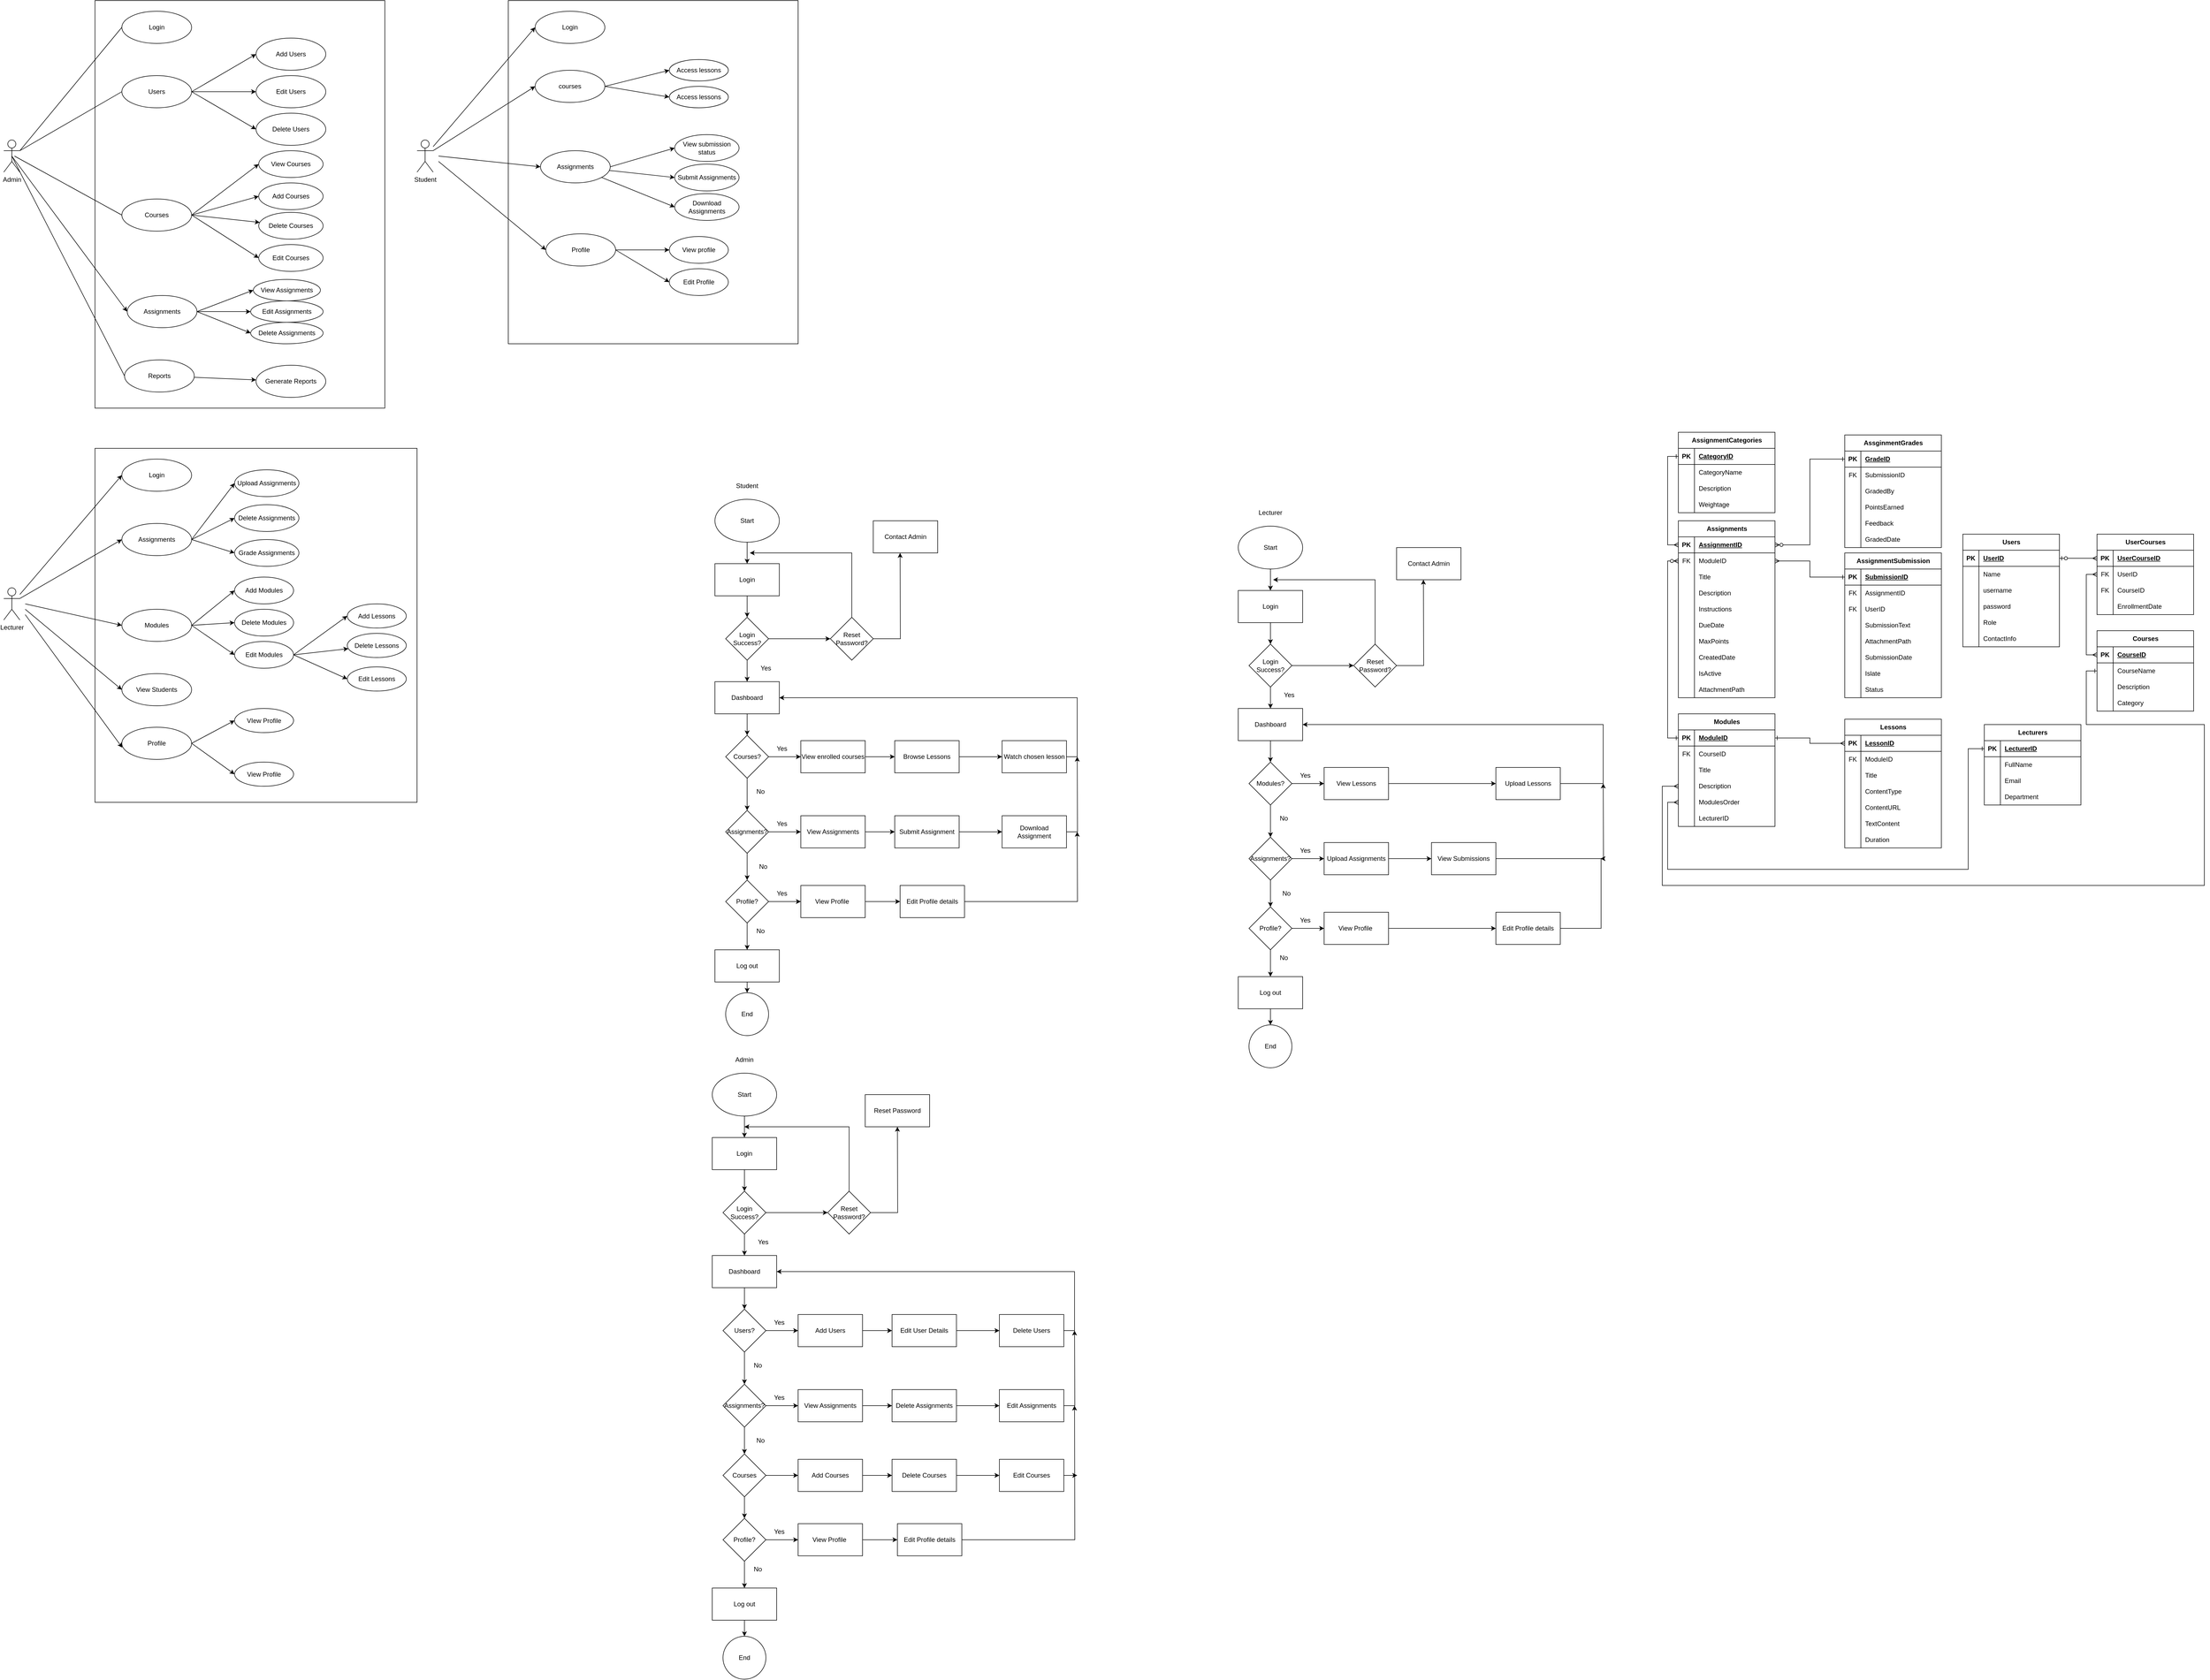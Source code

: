 <mxfile version="27.1.1">
  <diagram name="Page-1" id="Z3fttdgqQ3Dp7GkYKVA5">
    <mxGraphModel dx="3097" dy="2314" grid="1" gridSize="10" guides="1" tooltips="1" connect="1" arrows="1" fold="1" page="0" pageScale="1" pageWidth="850" pageHeight="1100" math="0" shadow="0">
      <root>
        <mxCell id="0" />
        <mxCell id="1" parent="0" />
        <mxCell id="aigyrh1YFZ54tX2DjFnP-2" value="" style="rounded=0;whiteSpace=wrap;html=1;movable=0;resizable=0;rotatable=0;deletable=0;editable=0;locked=1;connectable=0;" parent="1" vertex="1">
          <mxGeometry x="-580" y="-960" width="540" height="760" as="geometry" />
        </mxCell>
        <mxCell id="l9XoLO_lT3kliGeKdubu-51" style="rounded=0;orthogonalLoop=1;jettySize=auto;html=1;exitX=0.5;exitY=0.5;exitDx=0;exitDy=0;exitPerimeter=0;entryX=0;entryY=0.5;entryDx=0;entryDy=0;" edge="1" parent="1" source="aigyrh1YFZ54tX2DjFnP-3" target="l9XoLO_lT3kliGeKdubu-49">
          <mxGeometry relative="1" as="geometry" />
        </mxCell>
        <mxCell id="aigyrh1YFZ54tX2DjFnP-3" value="Admin&lt;div&gt;&lt;br&gt;&lt;/div&gt;" style="shape=umlActor;verticalLabelPosition=bottom;verticalAlign=top;html=1;outlineConnect=0;" parent="1" vertex="1">
          <mxGeometry x="-750" y="-700" width="30" height="60" as="geometry" />
        </mxCell>
        <mxCell id="aigyrh1YFZ54tX2DjFnP-5" value="Login" style="ellipse;whiteSpace=wrap;html=1;" parent="1" vertex="1">
          <mxGeometry x="-530" y="-940" width="130" height="60" as="geometry" />
        </mxCell>
        <mxCell id="0bqGk5EBNrvBWAA1_R2I-5" style="rounded=0;orthogonalLoop=1;jettySize=auto;html=1;exitX=1;exitY=0.5;exitDx=0;exitDy=0;entryX=0;entryY=0.5;entryDx=0;entryDy=0;" parent="1" source="aigyrh1YFZ54tX2DjFnP-6" target="aigyrh1YFZ54tX2DjFnP-10" edge="1">
          <mxGeometry relative="1" as="geometry" />
        </mxCell>
        <mxCell id="0bqGk5EBNrvBWAA1_R2I-6" style="rounded=0;orthogonalLoop=1;jettySize=auto;html=1;exitX=1;exitY=0.5;exitDx=0;exitDy=0;entryX=0;entryY=0.5;entryDx=0;entryDy=0;" parent="1" source="aigyrh1YFZ54tX2DjFnP-6" target="0bqGk5EBNrvBWAA1_R2I-3" edge="1">
          <mxGeometry relative="1" as="geometry" />
        </mxCell>
        <mxCell id="0bqGk5EBNrvBWAA1_R2I-7" style="rounded=0;orthogonalLoop=1;jettySize=auto;html=1;exitX=1;exitY=0.5;exitDx=0;exitDy=0;entryX=0;entryY=0.5;entryDx=0;entryDy=0;" parent="1" source="aigyrh1YFZ54tX2DjFnP-6" target="0bqGk5EBNrvBWAA1_R2I-4" edge="1">
          <mxGeometry relative="1" as="geometry" />
        </mxCell>
        <mxCell id="aigyrh1YFZ54tX2DjFnP-6" value="Users" style="ellipse;whiteSpace=wrap;html=1;" parent="1" vertex="1">
          <mxGeometry x="-530" y="-820" width="130" height="60" as="geometry" />
        </mxCell>
        <mxCell id="0bqGk5EBNrvBWAA1_R2I-11" style="rounded=0;orthogonalLoop=1;jettySize=auto;html=1;exitX=1;exitY=0.5;exitDx=0;exitDy=0;entryX=0;entryY=0.5;entryDx=0;entryDy=0;" parent="1" source="aigyrh1YFZ54tX2DjFnP-7" edge="1" target="0bqGk5EBNrvBWAA1_R2I-8">
          <mxGeometry relative="1" as="geometry">
            <mxPoint x="-280" y="-640" as="targetPoint" />
          </mxGeometry>
        </mxCell>
        <mxCell id="l9XoLO_lT3kliGeKdubu-31" style="rounded=0;orthogonalLoop=1;jettySize=auto;html=1;exitX=1;exitY=0.5;exitDx=0;exitDy=0;entryX=0;entryY=0.5;entryDx=0;entryDy=0;" edge="1" parent="1" source="aigyrh1YFZ54tX2DjFnP-7" target="l9XoLO_lT3kliGeKdubu-28">
          <mxGeometry relative="1" as="geometry" />
        </mxCell>
        <mxCell id="l9XoLO_lT3kliGeKdubu-32" style="rounded=0;orthogonalLoop=1;jettySize=auto;html=1;exitX=1;exitY=0.5;exitDx=0;exitDy=0;" edge="1" parent="1" source="aigyrh1YFZ54tX2DjFnP-7" target="l9XoLO_lT3kliGeKdubu-29">
          <mxGeometry relative="1" as="geometry" />
        </mxCell>
        <mxCell id="l9XoLO_lT3kliGeKdubu-33" style="rounded=0;orthogonalLoop=1;jettySize=auto;html=1;exitX=1;exitY=0.5;exitDx=0;exitDy=0;entryX=0;entryY=0.5;entryDx=0;entryDy=0;" edge="1" parent="1" source="aigyrh1YFZ54tX2DjFnP-7" target="l9XoLO_lT3kliGeKdubu-30">
          <mxGeometry relative="1" as="geometry" />
        </mxCell>
        <mxCell id="aigyrh1YFZ54tX2DjFnP-7" value="Courses" style="ellipse;whiteSpace=wrap;html=1;" parent="1" vertex="1">
          <mxGeometry x="-530" y="-590" width="130" height="60" as="geometry" />
        </mxCell>
        <mxCell id="0bqGk5EBNrvBWAA1_R2I-10" value="" style="rounded=0;orthogonalLoop=1;jettySize=auto;html=1;" parent="1" source="aigyrh1YFZ54tX2DjFnP-8" target="0bqGk5EBNrvBWAA1_R2I-9" edge="1">
          <mxGeometry relative="1" as="geometry" />
        </mxCell>
        <mxCell id="aigyrh1YFZ54tX2DjFnP-8" value="Reports" style="ellipse;whiteSpace=wrap;html=1;" parent="1" vertex="1">
          <mxGeometry x="-525" y="-290" width="130" height="60" as="geometry" />
        </mxCell>
        <mxCell id="aigyrh1YFZ54tX2DjFnP-10" value="Add Users" style="ellipse;whiteSpace=wrap;html=1;" parent="1" vertex="1">
          <mxGeometry x="-280" y="-890" width="130" height="60" as="geometry" />
        </mxCell>
        <mxCell id="DsBzVv_zIQEoRQzaktac-1" value="" style="endArrow=none;html=1;rounded=0;exitX=1;exitY=0.333;exitDx=0;exitDy=0;exitPerimeter=0;entryX=0;entryY=0.5;entryDx=0;entryDy=0;" parent="1" source="aigyrh1YFZ54tX2DjFnP-3" target="aigyrh1YFZ54tX2DjFnP-5" edge="1">
          <mxGeometry width="50" height="50" relative="1" as="geometry">
            <mxPoint x="-420" y="-670" as="sourcePoint" />
            <mxPoint x="-370" y="-720" as="targetPoint" />
          </mxGeometry>
        </mxCell>
        <mxCell id="DsBzVv_zIQEoRQzaktac-2" value="" style="endArrow=none;html=1;rounded=0;entryX=0;entryY=0.5;entryDx=0;entryDy=0;" parent="1" target="aigyrh1YFZ54tX2DjFnP-6" edge="1">
          <mxGeometry width="50" height="50" relative="1" as="geometry">
            <mxPoint x="-720" y="-680" as="sourcePoint" />
            <mxPoint x="-520" y="-900" as="targetPoint" />
          </mxGeometry>
        </mxCell>
        <mxCell id="DsBzVv_zIQEoRQzaktac-3" value="" style="endArrow=none;html=1;rounded=0;entryX=0;entryY=0.5;entryDx=0;entryDy=0;" parent="1" target="aigyrh1YFZ54tX2DjFnP-7" edge="1">
          <mxGeometry width="50" height="50" relative="1" as="geometry">
            <mxPoint x="-730" y="-670" as="sourcePoint" />
            <mxPoint x="-510" y="-890" as="targetPoint" />
          </mxGeometry>
        </mxCell>
        <mxCell id="DsBzVv_zIQEoRQzaktac-4" value="" style="endArrow=none;html=1;rounded=0;exitX=0.5;exitY=0.5;exitDx=0;exitDy=0;exitPerimeter=0;entryX=0;entryY=0.5;entryDx=0;entryDy=0;" parent="1" source="aigyrh1YFZ54tX2DjFnP-3" target="aigyrh1YFZ54tX2DjFnP-8" edge="1">
          <mxGeometry width="50" height="50" relative="1" as="geometry">
            <mxPoint x="-690" y="-650" as="sourcePoint" />
            <mxPoint x="-500" y="-880" as="targetPoint" />
          </mxGeometry>
        </mxCell>
        <mxCell id="DsBzVv_zIQEoRQzaktac-6" value="" style="rounded=0;whiteSpace=wrap;html=1;movable=0;resizable=0;rotatable=0;deletable=0;editable=0;locked=1;connectable=0;" parent="1" vertex="1">
          <mxGeometry x="190" y="-960" width="540" height="640" as="geometry" />
        </mxCell>
        <mxCell id="DsBzVv_zIQEoRQzaktac-7" style="rounded=0;orthogonalLoop=1;jettySize=auto;html=1;exitX=1;exitY=0.333;exitDx=0;exitDy=0;exitPerimeter=0;entryX=0;entryY=0.5;entryDx=0;entryDy=0;" parent="1" source="DsBzVv_zIQEoRQzaktac-8" target="DsBzVv_zIQEoRQzaktac-10" edge="1">
          <mxGeometry relative="1" as="geometry" />
        </mxCell>
        <mxCell id="6BwgNoAzmTN-jcqfXPyp-20" style="rounded=0;orthogonalLoop=1;jettySize=auto;html=1;entryX=0;entryY=0.5;entryDx=0;entryDy=0;" parent="1" source="DsBzVv_zIQEoRQzaktac-8" target="DsBzVv_zIQEoRQzaktac-9" edge="1">
          <mxGeometry relative="1" as="geometry" />
        </mxCell>
        <mxCell id="DsBzVv_zIQEoRQzaktac-8" value="&lt;div&gt;Student&lt;/div&gt;&lt;div&gt;&lt;br&gt;&lt;/div&gt;" style="shape=umlActor;verticalLabelPosition=bottom;verticalAlign=top;html=1;outlineConnect=0;" parent="1" vertex="1">
          <mxGeometry x="20" y="-700" width="30" height="60" as="geometry" />
        </mxCell>
        <mxCell id="DsBzVv_zIQEoRQzaktac-9" value="Login" style="ellipse;whiteSpace=wrap;html=1;" parent="1" vertex="1">
          <mxGeometry x="240" y="-940" width="130" height="60" as="geometry" />
        </mxCell>
        <mxCell id="6BwgNoAzmTN-jcqfXPyp-13" style="rounded=0;orthogonalLoop=1;jettySize=auto;html=1;exitX=1;exitY=0.5;exitDx=0;exitDy=0;entryX=0;entryY=0.5;entryDx=0;entryDy=0;" parent="1" source="DsBzVv_zIQEoRQzaktac-10" target="6BwgNoAzmTN-jcqfXPyp-12" edge="1">
          <mxGeometry relative="1" as="geometry" />
        </mxCell>
        <mxCell id="DsBzVv_zIQEoRQzaktac-10" value="courses" style="ellipse;whiteSpace=wrap;html=1;" parent="1" vertex="1">
          <mxGeometry x="240" y="-830" width="130" height="60" as="geometry" />
        </mxCell>
        <mxCell id="6BwgNoAzmTN-jcqfXPyp-14" style="rounded=0;orthogonalLoop=1;jettySize=auto;html=1;exitX=1;exitY=0.5;exitDx=0;exitDy=0;entryX=0;entryY=0.5;entryDx=0;entryDy=0;" parent="1" source="DsBzVv_zIQEoRQzaktac-11" target="6BwgNoAzmTN-jcqfXPyp-1" edge="1">
          <mxGeometry relative="1" as="geometry" />
        </mxCell>
        <mxCell id="6BwgNoAzmTN-jcqfXPyp-15" style="rounded=0;orthogonalLoop=1;jettySize=auto;html=1;entryX=0;entryY=0.5;entryDx=0;entryDy=0;" parent="1" source="DsBzVv_zIQEoRQzaktac-11" target="6BwgNoAzmTN-jcqfXPyp-4" edge="1">
          <mxGeometry relative="1" as="geometry" />
        </mxCell>
        <mxCell id="6BwgNoAzmTN-jcqfXPyp-16" style="rounded=0;orthogonalLoop=1;jettySize=auto;html=1;entryX=0;entryY=0.5;entryDx=0;entryDy=0;" parent="1" source="DsBzVv_zIQEoRQzaktac-11" target="6BwgNoAzmTN-jcqfXPyp-2" edge="1">
          <mxGeometry relative="1" as="geometry" />
        </mxCell>
        <mxCell id="DsBzVv_zIQEoRQzaktac-11" value="Assignments" style="ellipse;whiteSpace=wrap;html=1;" parent="1" vertex="1">
          <mxGeometry x="250" y="-680" width="130" height="60" as="geometry" />
        </mxCell>
        <mxCell id="6BwgNoAzmTN-jcqfXPyp-17" style="rounded=0;orthogonalLoop=1;jettySize=auto;html=1;entryX=0;entryY=0.5;entryDx=0;entryDy=0;" parent="1" source="DsBzVv_zIQEoRQzaktac-12" target="6BwgNoAzmTN-jcqfXPyp-11" edge="1">
          <mxGeometry relative="1" as="geometry" />
        </mxCell>
        <mxCell id="DsBzVv_zIQEoRQzaktac-12" value="Profile" style="ellipse;whiteSpace=wrap;html=1;" parent="1" vertex="1">
          <mxGeometry x="260" y="-525" width="130" height="60" as="geometry" />
        </mxCell>
        <mxCell id="DsBzVv_zIQEoRQzaktac-14" style="rounded=0;orthogonalLoop=1;jettySize=auto;html=1;exitX=1;exitY=0.333;exitDx=0;exitDy=0;exitPerimeter=0;entryX=0;entryY=0.5;entryDx=0;entryDy=0;" parent="1" target="DsBzVv_zIQEoRQzaktac-11" edge="1">
          <mxGeometry relative="1" as="geometry">
            <mxPoint x="60" y="-670" as="sourcePoint" />
            <mxPoint x="250" y="-820" as="targetPoint" />
          </mxGeometry>
        </mxCell>
        <mxCell id="DsBzVv_zIQEoRQzaktac-15" style="rounded=0;orthogonalLoop=1;jettySize=auto;html=1;entryX=0;entryY=0.5;entryDx=0;entryDy=0;" parent="1" target="DsBzVv_zIQEoRQzaktac-12" edge="1">
          <mxGeometry relative="1" as="geometry">
            <mxPoint x="60" y="-660" as="sourcePoint" />
            <mxPoint x="260" y="-810" as="targetPoint" />
          </mxGeometry>
        </mxCell>
        <mxCell id="DsBzVv_zIQEoRQzaktac-17" value="" style="rounded=0;whiteSpace=wrap;html=1;movable=1;resizable=1;rotatable=1;deletable=1;editable=1;locked=0;connectable=1;" parent="1" vertex="1">
          <mxGeometry x="-580" y="-125" width="600" height="660" as="geometry" />
        </mxCell>
        <mxCell id="DsBzVv_zIQEoRQzaktac-18" style="rounded=0;orthogonalLoop=1;jettySize=auto;html=1;exitX=1;exitY=0.333;exitDx=0;exitDy=0;exitPerimeter=0;entryX=0;entryY=0.5;entryDx=0;entryDy=0;" parent="1" source="DsBzVv_zIQEoRQzaktac-19" target="DsBzVv_zIQEoRQzaktac-21" edge="1">
          <mxGeometry relative="1" as="geometry" />
        </mxCell>
        <mxCell id="6BwgNoAzmTN-jcqfXPyp-22" style="rounded=0;orthogonalLoop=1;jettySize=auto;html=1;entryX=0;entryY=0.5;entryDx=0;entryDy=0;" parent="1" source="DsBzVv_zIQEoRQzaktac-19" target="DsBzVv_zIQEoRQzaktac-20" edge="1">
          <mxGeometry relative="1" as="geometry" />
        </mxCell>
        <mxCell id="DsBzVv_zIQEoRQzaktac-19" value="&lt;div&gt;Lecturer&lt;/div&gt;" style="shape=umlActor;verticalLabelPosition=bottom;verticalAlign=top;html=1;outlineConnect=0;" parent="1" vertex="1">
          <mxGeometry x="-750" y="135" width="30" height="60" as="geometry" />
        </mxCell>
        <mxCell id="DsBzVv_zIQEoRQzaktac-20" value="Login" style="ellipse;whiteSpace=wrap;html=1;" parent="1" vertex="1">
          <mxGeometry x="-530" y="-105" width="130" height="60" as="geometry" />
        </mxCell>
        <mxCell id="SyA1oKHQ8V-nG5zU9ut_-3" style="rounded=0;orthogonalLoop=1;jettySize=auto;html=1;exitX=1;exitY=0.5;exitDx=0;exitDy=0;entryX=0;entryY=0.5;entryDx=0;entryDy=0;" parent="1" source="DsBzVv_zIQEoRQzaktac-21" target="SyA1oKHQ8V-nG5zU9ut_-1" edge="1">
          <mxGeometry relative="1" as="geometry" />
        </mxCell>
        <mxCell id="SyA1oKHQ8V-nG5zU9ut_-4" style="rounded=0;orthogonalLoop=1;jettySize=auto;html=1;entryX=0;entryY=0.5;entryDx=0;entryDy=0;exitX=1;exitY=0.5;exitDx=0;exitDy=0;" parent="1" source="DsBzVv_zIQEoRQzaktac-21" target="SyA1oKHQ8V-nG5zU9ut_-2" edge="1">
          <mxGeometry relative="1" as="geometry">
            <mxPoint x="-320" y="75" as="targetPoint" />
          </mxGeometry>
        </mxCell>
        <mxCell id="l9XoLO_lT3kliGeKdubu-20" style="rounded=0;orthogonalLoop=1;jettySize=auto;html=1;exitX=1;exitY=0.5;exitDx=0;exitDy=0;entryX=0;entryY=0.5;entryDx=0;entryDy=0;" edge="1" parent="1" source="DsBzVv_zIQEoRQzaktac-21" target="l9XoLO_lT3kliGeKdubu-19">
          <mxGeometry relative="1" as="geometry" />
        </mxCell>
        <mxCell id="DsBzVv_zIQEoRQzaktac-21" value="Assignments" style="ellipse;whiteSpace=wrap;html=1;" parent="1" vertex="1">
          <mxGeometry x="-530" y="15" width="130" height="60" as="geometry" />
        </mxCell>
        <mxCell id="l9XoLO_lT3kliGeKdubu-22" style="rounded=0;orthogonalLoop=1;jettySize=auto;html=1;exitX=1;exitY=0.5;exitDx=0;exitDy=0;entryX=0;entryY=0.5;entryDx=0;entryDy=0;" edge="1" parent="1" source="DsBzVv_zIQEoRQzaktac-22" target="l9XoLO_lT3kliGeKdubu-26">
          <mxGeometry relative="1" as="geometry">
            <mxPoint x="-350" y="260" as="targetPoint" />
          </mxGeometry>
        </mxCell>
        <mxCell id="l9XoLO_lT3kliGeKdubu-34" style="rounded=0;orthogonalLoop=1;jettySize=auto;html=1;exitX=1;exitY=0.5;exitDx=0;exitDy=0;entryX=0;entryY=0.5;entryDx=0;entryDy=0;" edge="1" parent="1" source="DsBzVv_zIQEoRQzaktac-22" target="l9XoLO_lT3kliGeKdubu-25">
          <mxGeometry relative="1" as="geometry" />
        </mxCell>
        <mxCell id="l9XoLO_lT3kliGeKdubu-35" style="rounded=0;orthogonalLoop=1;jettySize=auto;html=1;exitX=1;exitY=0.5;exitDx=0;exitDy=0;entryX=0;entryY=0.5;entryDx=0;entryDy=0;" edge="1" parent="1" source="DsBzVv_zIQEoRQzaktac-22" target="l9XoLO_lT3kliGeKdubu-27">
          <mxGeometry relative="1" as="geometry" />
        </mxCell>
        <mxCell id="DsBzVv_zIQEoRQzaktac-22" value="Modules" style="ellipse;whiteSpace=wrap;html=1;" parent="1" vertex="1">
          <mxGeometry x="-530" y="175" width="130" height="60" as="geometry" />
        </mxCell>
        <mxCell id="DsBzVv_zIQEoRQzaktac-23" value="View Students" style="ellipse;whiteSpace=wrap;html=1;" parent="1" vertex="1">
          <mxGeometry x="-530" y="295" width="130" height="60" as="geometry" />
        </mxCell>
        <mxCell id="l9XoLO_lT3kliGeKdubu-46" style="rounded=0;orthogonalLoop=1;jettySize=auto;html=1;exitX=1;exitY=0.5;exitDx=0;exitDy=0;entryX=0;entryY=0.5;entryDx=0;entryDy=0;" edge="1" parent="1" source="DsBzVv_zIQEoRQzaktac-24" target="l9XoLO_lT3kliGeKdubu-44">
          <mxGeometry relative="1" as="geometry" />
        </mxCell>
        <mxCell id="l9XoLO_lT3kliGeKdubu-47" style="rounded=0;orthogonalLoop=1;jettySize=auto;html=1;exitX=1;exitY=0.5;exitDx=0;exitDy=0;entryX=0;entryY=0.5;entryDx=0;entryDy=0;" edge="1" parent="1" source="DsBzVv_zIQEoRQzaktac-24" target="l9XoLO_lT3kliGeKdubu-45">
          <mxGeometry relative="1" as="geometry" />
        </mxCell>
        <mxCell id="DsBzVv_zIQEoRQzaktac-24" value="Profile" style="ellipse;whiteSpace=wrap;html=1;" parent="1" vertex="1">
          <mxGeometry x="-530" y="395" width="130" height="60" as="geometry" />
        </mxCell>
        <mxCell id="DsBzVv_zIQEoRQzaktac-25" style="rounded=0;orthogonalLoop=1;jettySize=auto;html=1;exitX=1;exitY=0.333;exitDx=0;exitDy=0;exitPerimeter=0;entryX=0;entryY=0.5;entryDx=0;entryDy=0;" parent="1" target="DsBzVv_zIQEoRQzaktac-22" edge="1">
          <mxGeometry relative="1" as="geometry">
            <mxPoint x="-710" y="165" as="sourcePoint" />
            <mxPoint x="-520" y="15" as="targetPoint" />
          </mxGeometry>
        </mxCell>
        <mxCell id="DsBzVv_zIQEoRQzaktac-26" style="rounded=0;orthogonalLoop=1;jettySize=auto;html=1;entryX=0;entryY=0.5;entryDx=0;entryDy=0;" parent="1" target="DsBzVv_zIQEoRQzaktac-23" edge="1">
          <mxGeometry relative="1" as="geometry">
            <mxPoint x="-710" y="175" as="sourcePoint" />
            <mxPoint x="-510" y="25" as="targetPoint" />
          </mxGeometry>
        </mxCell>
        <mxCell id="DsBzVv_zIQEoRQzaktac-27" style="rounded=0;orthogonalLoop=1;jettySize=auto;html=1;entryX=0.006;entryY=0.633;entryDx=0;entryDy=0;entryPerimeter=0;" parent="1" target="DsBzVv_zIQEoRQzaktac-24" edge="1">
          <mxGeometry relative="1" as="geometry">
            <mxPoint x="-710" y="185" as="sourcePoint" />
            <mxPoint x="-500" y="35" as="targetPoint" />
          </mxGeometry>
        </mxCell>
        <mxCell id="6BwgNoAzmTN-jcqfXPyp-24" value="" style="edgeStyle=orthogonalEdgeStyle;rounded=0;orthogonalLoop=1;jettySize=auto;html=1;" parent="1" source="F561LGEjZbDJHINuN_-6-1" target="6BwgNoAzmTN-jcqfXPyp-23" edge="1">
          <mxGeometry relative="1" as="geometry" />
        </mxCell>
        <mxCell id="F561LGEjZbDJHINuN_-6-1" value="Start" style="ellipse;whiteSpace=wrap;html=1;" parent="1" vertex="1">
          <mxGeometry x="575" y="-30" width="120" height="80" as="geometry" />
        </mxCell>
        <mxCell id="6BwgNoAzmTN-jcqfXPyp-1" value="View submission status" style="ellipse;whiteSpace=wrap;html=1;" parent="1" vertex="1">
          <mxGeometry x="500" y="-710" width="120" height="50" as="geometry" />
        </mxCell>
        <mxCell id="6BwgNoAzmTN-jcqfXPyp-2" value="Download Assignments" style="ellipse;whiteSpace=wrap;html=1;" parent="1" vertex="1">
          <mxGeometry x="500" y="-600" width="120" height="50" as="geometry" />
        </mxCell>
        <mxCell id="6BwgNoAzmTN-jcqfXPyp-4" value="Submit Assignments" style="ellipse;whiteSpace=wrap;html=1;" parent="1" vertex="1">
          <mxGeometry x="500" y="-655" width="120" height="50" as="geometry" />
        </mxCell>
        <mxCell id="6BwgNoAzmTN-jcqfXPyp-5" style="rounded=0;orthogonalLoop=1;jettySize=auto;html=1;exitX=1;exitY=0.5;exitDx=0;exitDy=0;entryX=0;entryY=0.5;entryDx=0;entryDy=0;" parent="1" source="DsBzVv_zIQEoRQzaktac-10" target="6BwgNoAzmTN-jcqfXPyp-6" edge="1">
          <mxGeometry relative="1" as="geometry" />
        </mxCell>
        <mxCell id="6BwgNoAzmTN-jcqfXPyp-6" value="Access lessons" style="ellipse;whiteSpace=wrap;html=1;" parent="1" vertex="1">
          <mxGeometry x="490" y="-850" width="110" height="40" as="geometry" />
        </mxCell>
        <mxCell id="6BwgNoAzmTN-jcqfXPyp-11" value="View profile" style="ellipse;whiteSpace=wrap;html=1;" parent="1" vertex="1">
          <mxGeometry x="490" y="-520" width="110" height="50" as="geometry" />
        </mxCell>
        <mxCell id="6BwgNoAzmTN-jcqfXPyp-12" value="Access lessons" style="ellipse;whiteSpace=wrap;html=1;" parent="1" vertex="1">
          <mxGeometry x="490" y="-800" width="110" height="40" as="geometry" />
        </mxCell>
        <mxCell id="6BwgNoAzmTN-jcqfXPyp-18" style="rounded=0;orthogonalLoop=1;jettySize=auto;html=1;entryX=0;entryY=0.5;entryDx=0;entryDy=0;exitX=1;exitY=0.5;exitDx=0;exitDy=0;" parent="1" source="DsBzVv_zIQEoRQzaktac-12" target="6BwgNoAzmTN-jcqfXPyp-19" edge="1">
          <mxGeometry relative="1" as="geometry">
            <mxPoint x="390" y="-435" as="sourcePoint" />
          </mxGeometry>
        </mxCell>
        <mxCell id="6BwgNoAzmTN-jcqfXPyp-19" value="Edit Profile" style="ellipse;whiteSpace=wrap;html=1;" parent="1" vertex="1">
          <mxGeometry x="490" y="-460" width="110" height="50" as="geometry" />
        </mxCell>
        <mxCell id="6BwgNoAzmTN-jcqfXPyp-30" value="" style="edgeStyle=orthogonalEdgeStyle;rounded=0;orthogonalLoop=1;jettySize=auto;html=1;" parent="1" source="6BwgNoAzmTN-jcqfXPyp-23" target="6BwgNoAzmTN-jcqfXPyp-29" edge="1">
          <mxGeometry relative="1" as="geometry" />
        </mxCell>
        <mxCell id="6BwgNoAzmTN-jcqfXPyp-23" value="Login" style="whiteSpace=wrap;html=1;" parent="1" vertex="1">
          <mxGeometry x="575" y="90" width="120" height="60" as="geometry" />
        </mxCell>
        <mxCell id="6BwgNoAzmTN-jcqfXPyp-32" value="" style="edgeStyle=orthogonalEdgeStyle;rounded=0;orthogonalLoop=1;jettySize=auto;html=1;" parent="1" source="6BwgNoAzmTN-jcqfXPyp-29" target="6BwgNoAzmTN-jcqfXPyp-31" edge="1">
          <mxGeometry relative="1" as="geometry" />
        </mxCell>
        <mxCell id="2HLjHGRR9MoGe3kzo2uy-31" value="" style="edgeStyle=orthogonalEdgeStyle;rounded=0;orthogonalLoop=1;jettySize=auto;html=1;" parent="1" source="6BwgNoAzmTN-jcqfXPyp-29" target="2HLjHGRR9MoGe3kzo2uy-30" edge="1">
          <mxGeometry relative="1" as="geometry" />
        </mxCell>
        <mxCell id="6BwgNoAzmTN-jcqfXPyp-29" value="Login Success?" style="rhombus;whiteSpace=wrap;html=1;" parent="1" vertex="1">
          <mxGeometry x="595" y="190" width="80" height="80" as="geometry" />
        </mxCell>
        <mxCell id="6BwgNoAzmTN-jcqfXPyp-34" value="" style="edgeStyle=orthogonalEdgeStyle;rounded=0;orthogonalLoop=1;jettySize=auto;html=1;" parent="1" source="6BwgNoAzmTN-jcqfXPyp-31" target="6BwgNoAzmTN-jcqfXPyp-33" edge="1">
          <mxGeometry relative="1" as="geometry" />
        </mxCell>
        <mxCell id="6BwgNoAzmTN-jcqfXPyp-31" value="Dashboard" style="whiteSpace=wrap;html=1;" parent="1" vertex="1">
          <mxGeometry x="575" y="310" width="120" height="60" as="geometry" />
        </mxCell>
        <mxCell id="6BwgNoAzmTN-jcqfXPyp-36" value="" style="edgeStyle=orthogonalEdgeStyle;rounded=0;orthogonalLoop=1;jettySize=auto;html=1;" parent="1" source="6BwgNoAzmTN-jcqfXPyp-33" target="6BwgNoAzmTN-jcqfXPyp-35" edge="1">
          <mxGeometry relative="1" as="geometry" />
        </mxCell>
        <mxCell id="2HLjHGRR9MoGe3kzo2uy-2" value="" style="edgeStyle=orthogonalEdgeStyle;rounded=0;orthogonalLoop=1;jettySize=auto;html=1;" parent="1" source="6BwgNoAzmTN-jcqfXPyp-33" target="2HLjHGRR9MoGe3kzo2uy-1" edge="1">
          <mxGeometry relative="1" as="geometry" />
        </mxCell>
        <mxCell id="6BwgNoAzmTN-jcqfXPyp-33" value="Courses?" style="rhombus;whiteSpace=wrap;html=1;" parent="1" vertex="1">
          <mxGeometry x="595" y="410" width="80" height="80" as="geometry" />
        </mxCell>
        <mxCell id="6BwgNoAzmTN-jcqfXPyp-38" value="" style="edgeStyle=orthogonalEdgeStyle;rounded=0;orthogonalLoop=1;jettySize=auto;html=1;" parent="1" source="6BwgNoAzmTN-jcqfXPyp-35" target="6BwgNoAzmTN-jcqfXPyp-37" edge="1">
          <mxGeometry relative="1" as="geometry" />
        </mxCell>
        <mxCell id="2HLjHGRR9MoGe3kzo2uy-9" value="" style="edgeStyle=orthogonalEdgeStyle;rounded=0;orthogonalLoop=1;jettySize=auto;html=1;" parent="1" source="6BwgNoAzmTN-jcqfXPyp-35" target="2HLjHGRR9MoGe3kzo2uy-8" edge="1">
          <mxGeometry relative="1" as="geometry" />
        </mxCell>
        <mxCell id="6BwgNoAzmTN-jcqfXPyp-35" value="Assignments?" style="rhombus;whiteSpace=wrap;html=1;" parent="1" vertex="1">
          <mxGeometry x="595" y="550" width="80" height="80" as="geometry" />
        </mxCell>
        <mxCell id="2HLjHGRR9MoGe3kzo2uy-16" value="" style="edgeStyle=orthogonalEdgeStyle;rounded=0;orthogonalLoop=1;jettySize=auto;html=1;" parent="1" source="6BwgNoAzmTN-jcqfXPyp-37" target="2HLjHGRR9MoGe3kzo2uy-15" edge="1">
          <mxGeometry relative="1" as="geometry" />
        </mxCell>
        <mxCell id="2HLjHGRR9MoGe3kzo2uy-21" value="" style="edgeStyle=orthogonalEdgeStyle;rounded=0;orthogonalLoop=1;jettySize=auto;html=1;" parent="1" source="6BwgNoAzmTN-jcqfXPyp-37" target="2HLjHGRR9MoGe3kzo2uy-20" edge="1">
          <mxGeometry relative="1" as="geometry" />
        </mxCell>
        <mxCell id="6BwgNoAzmTN-jcqfXPyp-37" value="Profile?" style="rhombus;whiteSpace=wrap;html=1;" parent="1" vertex="1">
          <mxGeometry x="595" y="680" width="80" height="80" as="geometry" />
        </mxCell>
        <mxCell id="2HLjHGRR9MoGe3kzo2uy-4" value="" style="edgeStyle=orthogonalEdgeStyle;rounded=0;orthogonalLoop=1;jettySize=auto;html=1;" parent="1" source="2HLjHGRR9MoGe3kzo2uy-1" target="2HLjHGRR9MoGe3kzo2uy-3" edge="1">
          <mxGeometry relative="1" as="geometry" />
        </mxCell>
        <mxCell id="2HLjHGRR9MoGe3kzo2uy-1" value="View enrolled courses" style="whiteSpace=wrap;html=1;" parent="1" vertex="1">
          <mxGeometry x="735" y="420" width="120" height="60" as="geometry" />
        </mxCell>
        <mxCell id="2HLjHGRR9MoGe3kzo2uy-6" value="" style="edgeStyle=orthogonalEdgeStyle;rounded=0;orthogonalLoop=1;jettySize=auto;html=1;" parent="1" source="2HLjHGRR9MoGe3kzo2uy-3" target="2HLjHGRR9MoGe3kzo2uy-5" edge="1">
          <mxGeometry relative="1" as="geometry" />
        </mxCell>
        <mxCell id="2HLjHGRR9MoGe3kzo2uy-3" value="Browse Lessons" style="whiteSpace=wrap;html=1;" parent="1" vertex="1">
          <mxGeometry x="910" y="420" width="120" height="60" as="geometry" />
        </mxCell>
        <mxCell id="2HLjHGRR9MoGe3kzo2uy-7" style="edgeStyle=orthogonalEdgeStyle;rounded=0;orthogonalLoop=1;jettySize=auto;html=1;entryX=1;entryY=0.5;entryDx=0;entryDy=0;exitX=1;exitY=0.5;exitDx=0;exitDy=0;" parent="1" source="2HLjHGRR9MoGe3kzo2uy-5" target="6BwgNoAzmTN-jcqfXPyp-31" edge="1">
          <mxGeometry relative="1" as="geometry" />
        </mxCell>
        <mxCell id="2HLjHGRR9MoGe3kzo2uy-5" value="Watch chosen lesson" style="whiteSpace=wrap;html=1;" parent="1" vertex="1">
          <mxGeometry x="1110" y="420" width="120" height="60" as="geometry" />
        </mxCell>
        <mxCell id="2HLjHGRR9MoGe3kzo2uy-11" value="" style="edgeStyle=orthogonalEdgeStyle;rounded=0;orthogonalLoop=1;jettySize=auto;html=1;" parent="1" source="2HLjHGRR9MoGe3kzo2uy-8" target="2HLjHGRR9MoGe3kzo2uy-10" edge="1">
          <mxGeometry relative="1" as="geometry" />
        </mxCell>
        <mxCell id="2HLjHGRR9MoGe3kzo2uy-8" value="View Assignments" style="whiteSpace=wrap;html=1;" parent="1" vertex="1">
          <mxGeometry x="735" y="560" width="120" height="60" as="geometry" />
        </mxCell>
        <mxCell id="2HLjHGRR9MoGe3kzo2uy-13" value="" style="edgeStyle=orthogonalEdgeStyle;rounded=0;orthogonalLoop=1;jettySize=auto;html=1;" parent="1" source="2HLjHGRR9MoGe3kzo2uy-10" target="2HLjHGRR9MoGe3kzo2uy-12" edge="1">
          <mxGeometry relative="1" as="geometry" />
        </mxCell>
        <mxCell id="2HLjHGRR9MoGe3kzo2uy-10" value="Submit Assignment" style="whiteSpace=wrap;html=1;" parent="1" vertex="1">
          <mxGeometry x="910" y="560" width="120" height="60" as="geometry" />
        </mxCell>
        <mxCell id="2HLjHGRR9MoGe3kzo2uy-14" style="edgeStyle=orthogonalEdgeStyle;rounded=0;orthogonalLoop=1;jettySize=auto;html=1;" parent="1" source="2HLjHGRR9MoGe3kzo2uy-12" edge="1">
          <mxGeometry relative="1" as="geometry">
            <mxPoint x="1250" y="450" as="targetPoint" />
          </mxGeometry>
        </mxCell>
        <mxCell id="2HLjHGRR9MoGe3kzo2uy-12" value="Download Assignment" style="whiteSpace=wrap;html=1;" parent="1" vertex="1">
          <mxGeometry x="1110" y="560" width="120" height="60" as="geometry" />
        </mxCell>
        <mxCell id="2HLjHGRR9MoGe3kzo2uy-18" value="" style="edgeStyle=orthogonalEdgeStyle;rounded=0;orthogonalLoop=1;jettySize=auto;html=1;" parent="1" source="2HLjHGRR9MoGe3kzo2uy-15" target="2HLjHGRR9MoGe3kzo2uy-17" edge="1">
          <mxGeometry relative="1" as="geometry" />
        </mxCell>
        <mxCell id="2HLjHGRR9MoGe3kzo2uy-15" value="View Profile&amp;nbsp;" style="whiteSpace=wrap;html=1;" parent="1" vertex="1">
          <mxGeometry x="735" y="690" width="120" height="60" as="geometry" />
        </mxCell>
        <mxCell id="2HLjHGRR9MoGe3kzo2uy-19" style="edgeStyle=orthogonalEdgeStyle;rounded=0;orthogonalLoop=1;jettySize=auto;html=1;" parent="1" source="2HLjHGRR9MoGe3kzo2uy-17" edge="1">
          <mxGeometry relative="1" as="geometry">
            <mxPoint x="1250" y="590" as="targetPoint" />
          </mxGeometry>
        </mxCell>
        <mxCell id="2HLjHGRR9MoGe3kzo2uy-17" value="Edit Profile details" style="whiteSpace=wrap;html=1;" parent="1" vertex="1">
          <mxGeometry x="920" y="690" width="120" height="60" as="geometry" />
        </mxCell>
        <mxCell id="l9XoLO_lT3kliGeKdubu-63" value="" style="edgeStyle=orthogonalEdgeStyle;rounded=0;orthogonalLoop=1;jettySize=auto;html=1;" edge="1" parent="1" source="2HLjHGRR9MoGe3kzo2uy-20" target="l9XoLO_lT3kliGeKdubu-62">
          <mxGeometry relative="1" as="geometry" />
        </mxCell>
        <mxCell id="2HLjHGRR9MoGe3kzo2uy-20" value="Log out" style="whiteSpace=wrap;html=1;" parent="1" vertex="1">
          <mxGeometry x="575" y="810" width="120" height="60" as="geometry" />
        </mxCell>
        <mxCell id="2HLjHGRR9MoGe3kzo2uy-22" value="Yes&lt;span style=&quot;color: rgba(0, 0, 0, 0); font-family: monospace; font-size: 0px; text-align: start; text-wrap-mode: nowrap;&quot;&gt;%3CmxGraphModel%3E%3Croot%3E%3CmxCell%20id%3D%220%22%2F%3E%3CmxCell%20id%3D%221%22%20parent%3D%220%22%2F%3E%3CmxCell%20id%3D%222%22%20style%3D%22edgeStyle%3DorthogonalEdgeStyle%3Brounded%3D0%3BorthogonalLoop%3D1%3BjettySize%3Dauto%3Bhtml%3D1%3B%22%20edge%3D%221%22%20parent%3D%221%22%3E%3CmxGeometry%20relative%3D%221%22%20as%3D%22geometry%22%3E%3CmxPoint%20x%3D%22-720%22%20as%3D%22sourcePoint%22%2F%3E%3CmxPoint%20x%3D%22-580%22%20y%3D%2230%22%20as%3D%22targetPoint%22%2F%3E%3C%2FmxGeometry%3E%3C%2FmxCell%3E%3C%2Froot%3E%3C%2FmxGraphModel%3E&lt;/span&gt;&lt;span style=&quot;color: rgba(0, 0, 0, 0); font-family: monospace; font-size: 0px; text-align: start; text-wrap-mode: nowrap;&quot;&gt;%3CmxGraphModel%3E%3Croot%3E%3CmxCell%20id%3D%220%22%2F%3E%3CmxCell%20id%3D%221%22%20parent%3D%220%22%2F%3E%3CmxCell%20id%3D%222%22%20style%3D%22edgeStyle%3DorthogonalEdgeStyle%3Brounded%3D0%3BorthogonalLoop%3D1%3BjettySize%3Dauto%3Bhtml%3D1%3B%22%20edge%3D%221%22%20parent%3D%221%22%3E%3CmxGeometry%20relative%3D%221%22%20as%3D%22geometry%22%3E%3CmxPoint%20x%3D%22-720%22%20as%3D%22sourcePoint%22%2F%3E%3CmxPoint%20x%3D%22-580%22%20y%3D%2230%22%20as%3D%22targetPoint%22%2F%3E%3C%2FmxGeometry%3E%3C%2FmxCell%3E%3C%2Froot%3E%3C%2FmxGraphModel%3E&lt;/span&gt;" style="text;html=1;align=center;verticalAlign=middle;whiteSpace=wrap;rounded=0;" parent="1" vertex="1">
          <mxGeometry x="670" y="690" width="60" height="30" as="geometry" />
        </mxCell>
        <mxCell id="2HLjHGRR9MoGe3kzo2uy-23" value="Yes&lt;span style=&quot;color: rgba(0, 0, 0, 0); font-family: monospace; font-size: 0px; text-align: start; text-wrap-mode: nowrap;&quot;&gt;%3CmxGraphModel%3E%3Croot%3E%3CmxCell%20id%3D%220%22%2F%3E%3CmxCell%20id%3D%221%22%20parent%3D%220%22%2F%3E%3CmxCell%20id%3D%222%22%20style%3D%22edgeStyle%3DorthogonalEdgeStyle%3Brounded%3D0%3BorthogonalLoop%3D1%3BjettySize%3Dauto%3Bhtml%3D1%3B%22%20edge%3D%221%22%20parent%3D%221%22%3E%3CmxGeometry%20relative%3D%221%22%20as%3D%22geometry%22%3E%3CmxPoint%20x%3D%22-720%22%20as%3D%22sourcePoint%22%2F%3E%3CmxPoint%20x%3D%22-580%22%20y%3D%2230%22%20as%3D%22targetPoint%22%2F%3E%3C%2FmxGeometry%3E%3C%2FmxCell%3E%3C%2Froot%3E%3C%2FmxGraphModel%3E&lt;/span&gt;&lt;span style=&quot;color: rgba(0, 0, 0, 0); font-family: monospace; font-size: 0px; text-align: start; text-wrap-mode: nowrap;&quot;&gt;%3CmxGraphModel%3E%3Croot%3E%3CmxCell%20id%3D%220%22%2F%3E%3CmxCell%20id%3D%221%22%20parent%3D%220%22%2F%3E%3CmxCell%20id%3D%222%22%20style%3D%22edgeStyle%3DorthogonalEdgeStyle%3Brounded%3D0%3BorthogonalLoop%3D1%3BjettySize%3Dauto%3Bhtml%3D1%3B%22%20edge%3D%221%22%20parent%3D%221%22%3E%3CmxGeometry%20relative%3D%221%22%20as%3D%22geometry%22%3E%3CmxPoint%20x%3D%22-720%22%20as%3D%22sourcePoint%22%2F%3E%3CmxPoint%20x%3D%22-580%22%20y%3D%2230%22%20as%3D%22targetPoint%22%2F%3E%3C%2FmxGeometry%3E%3C%2FmxCell%3E%3C%2Froot%3E%3C%2FmxGraphModel%3E&lt;/span&gt;" style="text;html=1;align=center;verticalAlign=middle;whiteSpace=wrap;rounded=0;" parent="1" vertex="1">
          <mxGeometry x="670" y="560" width="60" height="30" as="geometry" />
        </mxCell>
        <mxCell id="2HLjHGRR9MoGe3kzo2uy-24" value="Yes&lt;span style=&quot;color: rgba(0, 0, 0, 0); font-family: monospace; font-size: 0px; text-align: start; text-wrap-mode: nowrap;&quot;&gt;%3CmxGraphModel%3E%3Croot%3E%3CmxCell%20id%3D%220%22%2F%3E%3CmxCell%20id%3D%221%22%20parent%3D%220%22%2F%3E%3CmxCell%20id%3D%222%22%20style%3D%22edgeStyle%3DorthogonalEdgeStyle%3Brounded%3D0%3BorthogonalLoop%3D1%3BjettySize%3Dauto%3Bhtml%3D1%3B%22%20edge%3D%221%22%20parent%3D%221%22%3E%3CmxGeometry%20relative%3D%221%22%20as%3D%22geometry%22%3E%3CmxPoint%20x%3D%22-720%22%20as%3D%22sourcePoint%22%2F%3E%3CmxPoint%20x%3D%22-580%22%20y%3D%2230%22%20as%3D%22targetPoint%22%2F%3E%3C%2FmxGeometry%3E%3C%2FmxCell%3E%3C%2Froot%3E%3C%2FmxGraphModel%3E&lt;/span&gt;&lt;span style=&quot;color: rgba(0, 0, 0, 0); font-family: monospace; font-size: 0px; text-align: start; text-wrap-mode: nowrap;&quot;&gt;%3CmxGraphModel%3E%3Croot%3E%3CmxCell%20id%3D%220%22%2F%3E%3CmxCell%20id%3D%221%22%20parent%3D%220%22%2F%3E%3CmxCell%20id%3D%222%22%20style%3D%22edgeStyle%3DorthogonalEdgeStyle%3Brounded%3D0%3BorthogonalLoop%3D1%3BjettySize%3Dauto%3Bhtml%3D1%3B%22%20edge%3D%221%22%20parent%3D%221%22%3E%3CmxGeometry%20relative%3D%221%22%20as%3D%22geometry%22%3E%3CmxPoint%20x%3D%22-720%22%20as%3D%22sourcePoint%22%2F%3E%3CmxPoint%20x%3D%22-580%22%20y%3D%2230%22%20as%3D%22targetPoint%22%2F%3E%3C%2FmxGeometry%3E%3C%2FmxCell%3E%3C%2Froot%3E%3C%2FmxGraphModel%3E&lt;/span&gt;" style="text;html=1;align=center;verticalAlign=middle;whiteSpace=wrap;rounded=0;" parent="1" vertex="1">
          <mxGeometry x="670" y="420" width="60" height="30" as="geometry" />
        </mxCell>
        <mxCell id="2HLjHGRR9MoGe3kzo2uy-25" value="No" style="text;html=1;align=center;verticalAlign=middle;whiteSpace=wrap;rounded=0;" parent="1" vertex="1">
          <mxGeometry x="630" y="760" width="60" height="30" as="geometry" />
        </mxCell>
        <mxCell id="2HLjHGRR9MoGe3kzo2uy-26" value="No" style="text;html=1;align=center;verticalAlign=middle;whiteSpace=wrap;rounded=0;" parent="1" vertex="1">
          <mxGeometry x="635" y="640" width="60" height="30" as="geometry" />
        </mxCell>
        <mxCell id="2HLjHGRR9MoGe3kzo2uy-27" value="No" style="text;html=1;align=center;verticalAlign=middle;whiteSpace=wrap;rounded=0;" parent="1" vertex="1">
          <mxGeometry x="630" y="500" width="60" height="30" as="geometry" />
        </mxCell>
        <mxCell id="2HLjHGRR9MoGe3kzo2uy-28" value="Yes" style="text;html=1;align=center;verticalAlign=middle;whiteSpace=wrap;rounded=0;" parent="1" vertex="1">
          <mxGeometry x="640" y="270" width="60" height="30" as="geometry" />
        </mxCell>
        <mxCell id="2HLjHGRR9MoGe3kzo2uy-32" value="" style="edgeStyle=orthogonalEdgeStyle;rounded=0;orthogonalLoop=1;jettySize=auto;html=1;" parent="1" source="2HLjHGRR9MoGe3kzo2uy-30" edge="1">
          <mxGeometry relative="1" as="geometry">
            <mxPoint x="920" y="70" as="targetPoint" />
          </mxGeometry>
        </mxCell>
        <mxCell id="2HLjHGRR9MoGe3kzo2uy-33" style="edgeStyle=orthogonalEdgeStyle;rounded=0;orthogonalLoop=1;jettySize=auto;html=1;exitX=0.5;exitY=0;exitDx=0;exitDy=0;" parent="1" source="2HLjHGRR9MoGe3kzo2uy-30" edge="1">
          <mxGeometry relative="1" as="geometry">
            <mxPoint x="640" y="70" as="targetPoint" />
            <Array as="points">
              <mxPoint x="830" y="70" />
            </Array>
          </mxGeometry>
        </mxCell>
        <mxCell id="2HLjHGRR9MoGe3kzo2uy-30" value="Reset Password?" style="rhombus;whiteSpace=wrap;html=1;" parent="1" vertex="1">
          <mxGeometry x="790" y="190" width="80" height="80" as="geometry" />
        </mxCell>
        <mxCell id="2HLjHGRR9MoGe3kzo2uy-36" value="Contact Admin" style="rounded=0;whiteSpace=wrap;html=1;" parent="1" vertex="1">
          <mxGeometry x="870" y="10" width="120" height="60" as="geometry" />
        </mxCell>
        <mxCell id="2HLjHGRR9MoGe3kzo2uy-37" value="Student" style="text;html=1;align=center;verticalAlign=middle;whiteSpace=wrap;rounded=0;" parent="1" vertex="1">
          <mxGeometry x="605" y="-70" width="60" height="30" as="geometry" />
        </mxCell>
        <mxCell id="SyA1oKHQ8V-nG5zU9ut_-1" value="Upload Assignments" style="ellipse;whiteSpace=wrap;html=1;" parent="1" vertex="1">
          <mxGeometry x="-320" y="-85" width="120" height="50" as="geometry" />
        </mxCell>
        <mxCell id="SyA1oKHQ8V-nG5zU9ut_-2" value="Delete Assignments" style="ellipse;whiteSpace=wrap;html=1;" parent="1" vertex="1">
          <mxGeometry x="-320" y="-20" width="120" height="50" as="geometry" />
        </mxCell>
        <mxCell id="SyA1oKHQ8V-nG5zU9ut_-17" value="" style="edgeStyle=orthogonalEdgeStyle;rounded=0;orthogonalLoop=1;jettySize=auto;html=1;" parent="1" source="SyA1oKHQ8V-nG5zU9ut_-18" target="SyA1oKHQ8V-nG5zU9ut_-20" edge="1">
          <mxGeometry relative="1" as="geometry" />
        </mxCell>
        <mxCell id="SyA1oKHQ8V-nG5zU9ut_-18" value="Start" style="ellipse;whiteSpace=wrap;html=1;" parent="1" vertex="1">
          <mxGeometry x="1550" y="20" width="120" height="80" as="geometry" />
        </mxCell>
        <mxCell id="SyA1oKHQ8V-nG5zU9ut_-19" value="" style="edgeStyle=orthogonalEdgeStyle;rounded=0;orthogonalLoop=1;jettySize=auto;html=1;" parent="1" source="SyA1oKHQ8V-nG5zU9ut_-20" target="SyA1oKHQ8V-nG5zU9ut_-23" edge="1">
          <mxGeometry relative="1" as="geometry" />
        </mxCell>
        <mxCell id="SyA1oKHQ8V-nG5zU9ut_-20" value="Login" style="whiteSpace=wrap;html=1;" parent="1" vertex="1">
          <mxGeometry x="1550" y="140" width="120" height="60" as="geometry" />
        </mxCell>
        <mxCell id="SyA1oKHQ8V-nG5zU9ut_-21" value="" style="edgeStyle=orthogonalEdgeStyle;rounded=0;orthogonalLoop=1;jettySize=auto;html=1;" parent="1" source="SyA1oKHQ8V-nG5zU9ut_-23" target="SyA1oKHQ8V-nG5zU9ut_-25" edge="1">
          <mxGeometry relative="1" as="geometry" />
        </mxCell>
        <mxCell id="SyA1oKHQ8V-nG5zU9ut_-22" value="" style="edgeStyle=orthogonalEdgeStyle;rounded=0;orthogonalLoop=1;jettySize=auto;html=1;" parent="1" source="SyA1oKHQ8V-nG5zU9ut_-23" target="SyA1oKHQ8V-nG5zU9ut_-61" edge="1">
          <mxGeometry relative="1" as="geometry" />
        </mxCell>
        <mxCell id="SyA1oKHQ8V-nG5zU9ut_-23" value="Login Success?" style="rhombus;whiteSpace=wrap;html=1;" parent="1" vertex="1">
          <mxGeometry x="1570" y="240" width="80" height="80" as="geometry" />
        </mxCell>
        <mxCell id="SyA1oKHQ8V-nG5zU9ut_-24" value="" style="edgeStyle=orthogonalEdgeStyle;rounded=0;orthogonalLoop=1;jettySize=auto;html=1;" parent="1" source="SyA1oKHQ8V-nG5zU9ut_-25" target="SyA1oKHQ8V-nG5zU9ut_-28" edge="1">
          <mxGeometry relative="1" as="geometry" />
        </mxCell>
        <mxCell id="SyA1oKHQ8V-nG5zU9ut_-25" value="Dashboard" style="whiteSpace=wrap;html=1;" parent="1" vertex="1">
          <mxGeometry x="1550" y="360" width="120" height="60" as="geometry" />
        </mxCell>
        <mxCell id="SyA1oKHQ8V-nG5zU9ut_-26" value="" style="edgeStyle=orthogonalEdgeStyle;rounded=0;orthogonalLoop=1;jettySize=auto;html=1;" parent="1" source="SyA1oKHQ8V-nG5zU9ut_-28" target="SyA1oKHQ8V-nG5zU9ut_-31" edge="1">
          <mxGeometry relative="1" as="geometry" />
        </mxCell>
        <mxCell id="SyA1oKHQ8V-nG5zU9ut_-27" value="" style="edgeStyle=orthogonalEdgeStyle;rounded=0;orthogonalLoop=1;jettySize=auto;html=1;" parent="1" source="SyA1oKHQ8V-nG5zU9ut_-28" target="SyA1oKHQ8V-nG5zU9ut_-36" edge="1">
          <mxGeometry relative="1" as="geometry" />
        </mxCell>
        <mxCell id="SyA1oKHQ8V-nG5zU9ut_-28" value="Modules?" style="rhombus;whiteSpace=wrap;html=1;" parent="1" vertex="1">
          <mxGeometry x="1570" y="460" width="80" height="80" as="geometry" />
        </mxCell>
        <mxCell id="SyA1oKHQ8V-nG5zU9ut_-29" value="" style="edgeStyle=orthogonalEdgeStyle;rounded=0;orthogonalLoop=1;jettySize=auto;html=1;" parent="1" source="SyA1oKHQ8V-nG5zU9ut_-31" target="SyA1oKHQ8V-nG5zU9ut_-34" edge="1">
          <mxGeometry relative="1" as="geometry" />
        </mxCell>
        <mxCell id="SyA1oKHQ8V-nG5zU9ut_-30" value="" style="edgeStyle=orthogonalEdgeStyle;rounded=0;orthogonalLoop=1;jettySize=auto;html=1;" parent="1" source="SyA1oKHQ8V-nG5zU9ut_-31" target="SyA1oKHQ8V-nG5zU9ut_-42" edge="1">
          <mxGeometry relative="1" as="geometry" />
        </mxCell>
        <mxCell id="SyA1oKHQ8V-nG5zU9ut_-31" value="Assignments?" style="rhombus;whiteSpace=wrap;html=1;" parent="1" vertex="1">
          <mxGeometry x="1570" y="600" width="80" height="80" as="geometry" />
        </mxCell>
        <mxCell id="SyA1oKHQ8V-nG5zU9ut_-32" value="" style="edgeStyle=orthogonalEdgeStyle;rounded=0;orthogonalLoop=1;jettySize=auto;html=1;" parent="1" source="SyA1oKHQ8V-nG5zU9ut_-34" target="SyA1oKHQ8V-nG5zU9ut_-48" edge="1">
          <mxGeometry relative="1" as="geometry" />
        </mxCell>
        <mxCell id="SyA1oKHQ8V-nG5zU9ut_-33" value="" style="edgeStyle=orthogonalEdgeStyle;rounded=0;orthogonalLoop=1;jettySize=auto;html=1;" parent="1" source="SyA1oKHQ8V-nG5zU9ut_-34" target="SyA1oKHQ8V-nG5zU9ut_-51" edge="1">
          <mxGeometry relative="1" as="geometry" />
        </mxCell>
        <mxCell id="SyA1oKHQ8V-nG5zU9ut_-34" value="Profile?" style="rhombus;whiteSpace=wrap;html=1;" parent="1" vertex="1">
          <mxGeometry x="1570" y="730" width="80" height="80" as="geometry" />
        </mxCell>
        <mxCell id="SyA1oKHQ8V-nG5zU9ut_-35" value="" style="edgeStyle=orthogonalEdgeStyle;rounded=0;orthogonalLoop=1;jettySize=auto;html=1;" parent="1" source="SyA1oKHQ8V-nG5zU9ut_-36" target="SyA1oKHQ8V-nG5zU9ut_-38" edge="1">
          <mxGeometry relative="1" as="geometry" />
        </mxCell>
        <mxCell id="SyA1oKHQ8V-nG5zU9ut_-36" value="View Lessons" style="whiteSpace=wrap;html=1;" parent="1" vertex="1">
          <mxGeometry x="1710" y="470" width="120" height="60" as="geometry" />
        </mxCell>
        <mxCell id="SyA1oKHQ8V-nG5zU9ut_-38" value="Upload Lessons" style="whiteSpace=wrap;html=1;" parent="1" vertex="1">
          <mxGeometry x="2030" y="470" width="120" height="60" as="geometry" />
        </mxCell>
        <mxCell id="SyA1oKHQ8V-nG5zU9ut_-39" style="edgeStyle=orthogonalEdgeStyle;rounded=0;orthogonalLoop=1;jettySize=auto;html=1;entryX=1;entryY=0.5;entryDx=0;entryDy=0;" parent="1" source="SyA1oKHQ8V-nG5zU9ut_-38" target="SyA1oKHQ8V-nG5zU9ut_-25" edge="1">
          <mxGeometry relative="1" as="geometry">
            <mxPoint x="2205" y="500" as="sourcePoint" />
            <Array as="points">
              <mxPoint x="2230" y="500" />
              <mxPoint x="2230" y="390" />
            </Array>
          </mxGeometry>
        </mxCell>
        <mxCell id="0bqGk5EBNrvBWAA1_R2I-1" style="edgeStyle=orthogonalEdgeStyle;rounded=0;orthogonalLoop=1;jettySize=auto;html=1;exitX=1;exitY=0.5;exitDx=0;exitDy=0;entryX=0;entryY=0.5;entryDx=0;entryDy=0;" parent="1" source="SyA1oKHQ8V-nG5zU9ut_-42" target="SyA1oKHQ8V-nG5zU9ut_-44" edge="1">
          <mxGeometry relative="1" as="geometry" />
        </mxCell>
        <mxCell id="SyA1oKHQ8V-nG5zU9ut_-42" value="Upload Assignments" style="whiteSpace=wrap;html=1;" parent="1" vertex="1">
          <mxGeometry x="1710" y="610" width="120" height="60" as="geometry" />
        </mxCell>
        <mxCell id="0bqGk5EBNrvBWAA1_R2I-2" style="edgeStyle=orthogonalEdgeStyle;rounded=0;orthogonalLoop=1;jettySize=auto;html=1;exitX=1;exitY=0.5;exitDx=0;exitDy=0;" parent="1" source="SyA1oKHQ8V-nG5zU9ut_-44" edge="1">
          <mxGeometry relative="1" as="geometry">
            <mxPoint x="2230" y="500" as="targetPoint" />
          </mxGeometry>
        </mxCell>
        <mxCell id="SyA1oKHQ8V-nG5zU9ut_-44" value="View Submissions" style="whiteSpace=wrap;html=1;" parent="1" vertex="1">
          <mxGeometry x="1910" y="610" width="120" height="60" as="geometry" />
        </mxCell>
        <mxCell id="SyA1oKHQ8V-nG5zU9ut_-47" value="" style="edgeStyle=orthogonalEdgeStyle;rounded=0;orthogonalLoop=1;jettySize=auto;html=1;" parent="1" source="SyA1oKHQ8V-nG5zU9ut_-48" target="SyA1oKHQ8V-nG5zU9ut_-50" edge="1">
          <mxGeometry relative="1" as="geometry" />
        </mxCell>
        <mxCell id="SyA1oKHQ8V-nG5zU9ut_-48" value="View Profile&amp;nbsp;" style="whiteSpace=wrap;html=1;" parent="1" vertex="1">
          <mxGeometry x="1710" y="740" width="120" height="60" as="geometry" />
        </mxCell>
        <mxCell id="SyA1oKHQ8V-nG5zU9ut_-49" style="edgeStyle=orthogonalEdgeStyle;rounded=0;orthogonalLoop=1;jettySize=auto;html=1;" parent="1" source="SyA1oKHQ8V-nG5zU9ut_-50" edge="1">
          <mxGeometry relative="1" as="geometry">
            <mxPoint x="2225" y="640" as="targetPoint" />
            <Array as="points">
              <mxPoint x="2226" y="770" />
              <mxPoint x="2226" y="640" />
            </Array>
          </mxGeometry>
        </mxCell>
        <mxCell id="SyA1oKHQ8V-nG5zU9ut_-50" value="Edit Profile details" style="whiteSpace=wrap;html=1;" parent="1" vertex="1">
          <mxGeometry x="2030" y="740" width="120" height="60" as="geometry" />
        </mxCell>
        <mxCell id="l9XoLO_lT3kliGeKdubu-67" value="" style="edgeStyle=orthogonalEdgeStyle;rounded=0;orthogonalLoop=1;jettySize=auto;html=1;" edge="1" parent="1" source="SyA1oKHQ8V-nG5zU9ut_-51" target="l9XoLO_lT3kliGeKdubu-66">
          <mxGeometry relative="1" as="geometry" />
        </mxCell>
        <mxCell id="SyA1oKHQ8V-nG5zU9ut_-51" value="Log out" style="whiteSpace=wrap;html=1;" parent="1" vertex="1">
          <mxGeometry x="1550" y="860" width="120" height="60" as="geometry" />
        </mxCell>
        <mxCell id="SyA1oKHQ8V-nG5zU9ut_-52" value="Yes&lt;span style=&quot;color: rgba(0, 0, 0, 0); font-family: monospace; font-size: 0px; text-align: start; text-wrap-mode: nowrap;&quot;&gt;%3CmxGraphModel%3E%3Croot%3E%3CmxCell%20id%3D%220%22%2F%3E%3CmxCell%20id%3D%221%22%20parent%3D%220%22%2F%3E%3CmxCell%20id%3D%222%22%20style%3D%22edgeStyle%3DorthogonalEdgeStyle%3Brounded%3D0%3BorthogonalLoop%3D1%3BjettySize%3Dauto%3Bhtml%3D1%3B%22%20edge%3D%221%22%20parent%3D%221%22%3E%3CmxGeometry%20relative%3D%221%22%20as%3D%22geometry%22%3E%3CmxPoint%20x%3D%22-720%22%20as%3D%22sourcePoint%22%2F%3E%3CmxPoint%20x%3D%22-580%22%20y%3D%2230%22%20as%3D%22targetPoint%22%2F%3E%3C%2FmxGeometry%3E%3C%2FmxCell%3E%3C%2Froot%3E%3C%2FmxGraphModel%3E&lt;/span&gt;&lt;span style=&quot;color: rgba(0, 0, 0, 0); font-family: monospace; font-size: 0px; text-align: start; text-wrap-mode: nowrap;&quot;&gt;%3CmxGraphModel%3E%3Croot%3E%3CmxCell%20id%3D%220%22%2F%3E%3CmxCell%20id%3D%221%22%20parent%3D%220%22%2F%3E%3CmxCell%20id%3D%222%22%20style%3D%22edgeStyle%3DorthogonalEdgeStyle%3Brounded%3D0%3BorthogonalLoop%3D1%3BjettySize%3Dauto%3Bhtml%3D1%3B%22%20edge%3D%221%22%20parent%3D%221%22%3E%3CmxGeometry%20relative%3D%221%22%20as%3D%22geometry%22%3E%3CmxPoint%20x%3D%22-720%22%20as%3D%22sourcePoint%22%2F%3E%3CmxPoint%20x%3D%22-580%22%20y%3D%2230%22%20as%3D%22targetPoint%22%2F%3E%3C%2FmxGeometry%3E%3C%2FmxCell%3E%3C%2Froot%3E%3C%2FmxGraphModel%3E&lt;/span&gt;" style="text;html=1;align=center;verticalAlign=middle;whiteSpace=wrap;rounded=0;" parent="1" vertex="1">
          <mxGeometry x="1645" y="740" width="60" height="30" as="geometry" />
        </mxCell>
        <mxCell id="SyA1oKHQ8V-nG5zU9ut_-53" value="Yes&lt;span style=&quot;color: rgba(0, 0, 0, 0); font-family: monospace; font-size: 0px; text-align: start; text-wrap-mode: nowrap;&quot;&gt;%3CmxGraphModel%3E%3Croot%3E%3CmxCell%20id%3D%220%22%2F%3E%3CmxCell%20id%3D%221%22%20parent%3D%220%22%2F%3E%3CmxCell%20id%3D%222%22%20style%3D%22edgeStyle%3DorthogonalEdgeStyle%3Brounded%3D0%3BorthogonalLoop%3D1%3BjettySize%3Dauto%3Bhtml%3D1%3B%22%20edge%3D%221%22%20parent%3D%221%22%3E%3CmxGeometry%20relative%3D%221%22%20as%3D%22geometry%22%3E%3CmxPoint%20x%3D%22-720%22%20as%3D%22sourcePoint%22%2F%3E%3CmxPoint%20x%3D%22-580%22%20y%3D%2230%22%20as%3D%22targetPoint%22%2F%3E%3C%2FmxGeometry%3E%3C%2FmxCell%3E%3C%2Froot%3E%3C%2FmxGraphModel%3E&lt;/span&gt;&lt;span style=&quot;color: rgba(0, 0, 0, 0); font-family: monospace; font-size: 0px; text-align: start; text-wrap-mode: nowrap;&quot;&gt;%3CmxGraphModel%3E%3Croot%3E%3CmxCell%20id%3D%220%22%2F%3E%3CmxCell%20id%3D%221%22%20parent%3D%220%22%2F%3E%3CmxCell%20id%3D%222%22%20style%3D%22edgeStyle%3DorthogonalEdgeStyle%3Brounded%3D0%3BorthogonalLoop%3D1%3BjettySize%3Dauto%3Bhtml%3D1%3B%22%20edge%3D%221%22%20parent%3D%221%22%3E%3CmxGeometry%20relative%3D%221%22%20as%3D%22geometry%22%3E%3CmxPoint%20x%3D%22-720%22%20as%3D%22sourcePoint%22%2F%3E%3CmxPoint%20x%3D%22-580%22%20y%3D%2230%22%20as%3D%22targetPoint%22%2F%3E%3C%2FmxGeometry%3E%3C%2FmxCell%3E%3C%2Froot%3E%3C%2FmxGraphModel%3E&lt;/span&gt;" style="text;html=1;align=center;verticalAlign=middle;whiteSpace=wrap;rounded=0;" parent="1" vertex="1">
          <mxGeometry x="1645" y="610" width="60" height="30" as="geometry" />
        </mxCell>
        <mxCell id="SyA1oKHQ8V-nG5zU9ut_-54" value="Yes&lt;span style=&quot;color: rgba(0, 0, 0, 0); font-family: monospace; font-size: 0px; text-align: start; text-wrap-mode: nowrap;&quot;&gt;%3CmxGraphModel%3E%3Croot%3E%3CmxCell%20id%3D%220%22%2F%3E%3CmxCell%20id%3D%221%22%20parent%3D%220%22%2F%3E%3CmxCell%20id%3D%222%22%20style%3D%22edgeStyle%3DorthogonalEdgeStyle%3Brounded%3D0%3BorthogonalLoop%3D1%3BjettySize%3Dauto%3Bhtml%3D1%3B%22%20edge%3D%221%22%20parent%3D%221%22%3E%3CmxGeometry%20relative%3D%221%22%20as%3D%22geometry%22%3E%3CmxPoint%20x%3D%22-720%22%20as%3D%22sourcePoint%22%2F%3E%3CmxPoint%20x%3D%22-580%22%20y%3D%2230%22%20as%3D%22targetPoint%22%2F%3E%3C%2FmxGeometry%3E%3C%2FmxCell%3E%3C%2Froot%3E%3C%2FmxGraphModel%3E&lt;/span&gt;&lt;span style=&quot;color: rgba(0, 0, 0, 0); font-family: monospace; font-size: 0px; text-align: start; text-wrap-mode: nowrap;&quot;&gt;%3CmxGraphModel%3E%3Croot%3E%3CmxCell%20id%3D%220%22%2F%3E%3CmxCell%20id%3D%221%22%20parent%3D%220%22%2F%3E%3CmxCell%20id%3D%222%22%20style%3D%22edgeStyle%3DorthogonalEdgeStyle%3Brounded%3D0%3BorthogonalLoop%3D1%3BjettySize%3Dauto%3Bhtml%3D1%3B%22%20edge%3D%221%22%20parent%3D%221%22%3E%3CmxGeometry%20relative%3D%221%22%20as%3D%22geometry%22%3E%3CmxPoint%20x%3D%22-720%22%20as%3D%22sourcePoint%22%2F%3E%3CmxPoint%20x%3D%22-580%22%20y%3D%2230%22%20as%3D%22targetPoint%22%2F%3E%3C%2FmxGeometry%3E%3C%2FmxCell%3E%3C%2Froot%3E%3C%2FmxGraphModel%3E&lt;/span&gt;" style="text;html=1;align=center;verticalAlign=middle;whiteSpace=wrap;rounded=0;" parent="1" vertex="1">
          <mxGeometry x="1645" y="470" width="60" height="30" as="geometry" />
        </mxCell>
        <mxCell id="SyA1oKHQ8V-nG5zU9ut_-55" value="No" style="text;html=1;align=center;verticalAlign=middle;whiteSpace=wrap;rounded=0;" parent="1" vertex="1">
          <mxGeometry x="1605" y="810" width="60" height="30" as="geometry" />
        </mxCell>
        <mxCell id="SyA1oKHQ8V-nG5zU9ut_-56" value="No" style="text;html=1;align=center;verticalAlign=middle;whiteSpace=wrap;rounded=0;" parent="1" vertex="1">
          <mxGeometry x="1610" y="690" width="60" height="30" as="geometry" />
        </mxCell>
        <mxCell id="SyA1oKHQ8V-nG5zU9ut_-57" value="No" style="text;html=1;align=center;verticalAlign=middle;whiteSpace=wrap;rounded=0;" parent="1" vertex="1">
          <mxGeometry x="1605" y="550" width="60" height="30" as="geometry" />
        </mxCell>
        <mxCell id="SyA1oKHQ8V-nG5zU9ut_-58" value="Yes" style="text;html=1;align=center;verticalAlign=middle;whiteSpace=wrap;rounded=0;" parent="1" vertex="1">
          <mxGeometry x="1615" y="320" width="60" height="30" as="geometry" />
        </mxCell>
        <mxCell id="SyA1oKHQ8V-nG5zU9ut_-59" value="" style="edgeStyle=orthogonalEdgeStyle;rounded=0;orthogonalLoop=1;jettySize=auto;html=1;" parent="1" source="SyA1oKHQ8V-nG5zU9ut_-61" edge="1">
          <mxGeometry relative="1" as="geometry">
            <mxPoint x="1895" y="120" as="targetPoint" />
          </mxGeometry>
        </mxCell>
        <mxCell id="SyA1oKHQ8V-nG5zU9ut_-60" style="edgeStyle=orthogonalEdgeStyle;rounded=0;orthogonalLoop=1;jettySize=auto;html=1;exitX=0.5;exitY=0;exitDx=0;exitDy=0;" parent="1" source="SyA1oKHQ8V-nG5zU9ut_-61" edge="1">
          <mxGeometry relative="1" as="geometry">
            <mxPoint x="1615" y="120" as="targetPoint" />
            <Array as="points">
              <mxPoint x="1805" y="120" />
            </Array>
          </mxGeometry>
        </mxCell>
        <mxCell id="SyA1oKHQ8V-nG5zU9ut_-61" value="Reset Password?" style="rhombus;whiteSpace=wrap;html=1;" parent="1" vertex="1">
          <mxGeometry x="1765" y="240" width="80" height="80" as="geometry" />
        </mxCell>
        <mxCell id="SyA1oKHQ8V-nG5zU9ut_-62" value="Contact Admin" style="rounded=0;whiteSpace=wrap;html=1;" parent="1" vertex="1">
          <mxGeometry x="1845" y="60" width="120" height="60" as="geometry" />
        </mxCell>
        <mxCell id="SyA1oKHQ8V-nG5zU9ut_-63" value="Lecturer" style="text;html=1;align=center;verticalAlign=middle;whiteSpace=wrap;rounded=0;" parent="1" vertex="1">
          <mxGeometry x="1580" y="-20" width="60" height="30" as="geometry" />
        </mxCell>
        <mxCell id="0bqGk5EBNrvBWAA1_R2I-3" value="Edit Users" style="ellipse;whiteSpace=wrap;html=1;" parent="1" vertex="1">
          <mxGeometry x="-280" y="-820" width="130" height="60" as="geometry" />
        </mxCell>
        <mxCell id="0bqGk5EBNrvBWAA1_R2I-4" value="Delete Users" style="ellipse;whiteSpace=wrap;html=1;" parent="1" vertex="1">
          <mxGeometry x="-280" y="-750" width="130" height="60" as="geometry" />
        </mxCell>
        <mxCell id="0bqGk5EBNrvBWAA1_R2I-8" value="View Courses" style="ellipse;whiteSpace=wrap;html=1;" parent="1" vertex="1">
          <mxGeometry x="-275" y="-680" width="120" height="50" as="geometry" />
        </mxCell>
        <mxCell id="0bqGk5EBNrvBWAA1_R2I-9" value="Generate Reports" style="ellipse;whiteSpace=wrap;html=1;" parent="1" vertex="1">
          <mxGeometry x="-280" y="-280" width="130" height="60" as="geometry" />
        </mxCell>
        <mxCell id="0bqGk5EBNrvBWAA1_R2I-20" value="AssignmentCategories" style="shape=table;startSize=30;container=1;collapsible=1;childLayout=tableLayout;fixedRows=1;rowLines=0;fontStyle=1;align=center;resizeLast=1;html=1;" parent="1" vertex="1">
          <mxGeometry x="2370" y="-155" width="180" height="150" as="geometry" />
        </mxCell>
        <mxCell id="0bqGk5EBNrvBWAA1_R2I-21" value="" style="shape=tableRow;horizontal=0;startSize=0;swimlaneHead=0;swimlaneBody=0;fillColor=none;collapsible=0;dropTarget=0;points=[[0,0.5],[1,0.5]];portConstraint=eastwest;top=0;left=0;right=0;bottom=1;" parent="0bqGk5EBNrvBWAA1_R2I-20" vertex="1">
          <mxGeometry y="30" width="180" height="30" as="geometry" />
        </mxCell>
        <mxCell id="0bqGk5EBNrvBWAA1_R2I-22" value="PK" style="shape=partialRectangle;connectable=0;fillColor=none;top=0;left=0;bottom=0;right=0;fontStyle=1;overflow=hidden;whiteSpace=wrap;html=1;" parent="0bqGk5EBNrvBWAA1_R2I-21" vertex="1">
          <mxGeometry width="30" height="30" as="geometry">
            <mxRectangle width="30" height="30" as="alternateBounds" />
          </mxGeometry>
        </mxCell>
        <mxCell id="0bqGk5EBNrvBWAA1_R2I-23" value="CategoryID" style="shape=partialRectangle;connectable=0;fillColor=none;top=0;left=0;bottom=0;right=0;align=left;spacingLeft=6;fontStyle=5;overflow=hidden;whiteSpace=wrap;html=1;" parent="0bqGk5EBNrvBWAA1_R2I-21" vertex="1">
          <mxGeometry x="30" width="150" height="30" as="geometry">
            <mxRectangle width="150" height="30" as="alternateBounds" />
          </mxGeometry>
        </mxCell>
        <mxCell id="0bqGk5EBNrvBWAA1_R2I-24" value="" style="shape=tableRow;horizontal=0;startSize=0;swimlaneHead=0;swimlaneBody=0;fillColor=none;collapsible=0;dropTarget=0;points=[[0,0.5],[1,0.5]];portConstraint=eastwest;top=0;left=0;right=0;bottom=0;" parent="0bqGk5EBNrvBWAA1_R2I-20" vertex="1">
          <mxGeometry y="60" width="180" height="30" as="geometry" />
        </mxCell>
        <mxCell id="0bqGk5EBNrvBWAA1_R2I-25" value="" style="shape=partialRectangle;connectable=0;fillColor=none;top=0;left=0;bottom=0;right=0;editable=1;overflow=hidden;whiteSpace=wrap;html=1;" parent="0bqGk5EBNrvBWAA1_R2I-24" vertex="1">
          <mxGeometry width="30" height="30" as="geometry">
            <mxRectangle width="30" height="30" as="alternateBounds" />
          </mxGeometry>
        </mxCell>
        <mxCell id="0bqGk5EBNrvBWAA1_R2I-26" value="CategoryName" style="shape=partialRectangle;connectable=0;fillColor=none;top=0;left=0;bottom=0;right=0;align=left;spacingLeft=6;overflow=hidden;whiteSpace=wrap;html=1;" parent="0bqGk5EBNrvBWAA1_R2I-24" vertex="1">
          <mxGeometry x="30" width="150" height="30" as="geometry">
            <mxRectangle width="150" height="30" as="alternateBounds" />
          </mxGeometry>
        </mxCell>
        <mxCell id="0bqGk5EBNrvBWAA1_R2I-27" value="" style="shape=tableRow;horizontal=0;startSize=0;swimlaneHead=0;swimlaneBody=0;fillColor=none;collapsible=0;dropTarget=0;points=[[0,0.5],[1,0.5]];portConstraint=eastwest;top=0;left=0;right=0;bottom=0;" parent="0bqGk5EBNrvBWAA1_R2I-20" vertex="1">
          <mxGeometry y="90" width="180" height="30" as="geometry" />
        </mxCell>
        <mxCell id="0bqGk5EBNrvBWAA1_R2I-28" value="" style="shape=partialRectangle;connectable=0;fillColor=none;top=0;left=0;bottom=0;right=0;editable=1;overflow=hidden;whiteSpace=wrap;html=1;" parent="0bqGk5EBNrvBWAA1_R2I-27" vertex="1">
          <mxGeometry width="30" height="30" as="geometry">
            <mxRectangle width="30" height="30" as="alternateBounds" />
          </mxGeometry>
        </mxCell>
        <mxCell id="0bqGk5EBNrvBWAA1_R2I-29" value="Description" style="shape=partialRectangle;connectable=0;fillColor=none;top=0;left=0;bottom=0;right=0;align=left;spacingLeft=6;overflow=hidden;whiteSpace=wrap;html=1;" parent="0bqGk5EBNrvBWAA1_R2I-27" vertex="1">
          <mxGeometry x="30" width="150" height="30" as="geometry">
            <mxRectangle width="150" height="30" as="alternateBounds" />
          </mxGeometry>
        </mxCell>
        <mxCell id="0bqGk5EBNrvBWAA1_R2I-30" value="" style="shape=tableRow;horizontal=0;startSize=0;swimlaneHead=0;swimlaneBody=0;fillColor=none;collapsible=0;dropTarget=0;points=[[0,0.5],[1,0.5]];portConstraint=eastwest;top=0;left=0;right=0;bottom=0;" parent="0bqGk5EBNrvBWAA1_R2I-20" vertex="1">
          <mxGeometry y="120" width="180" height="30" as="geometry" />
        </mxCell>
        <mxCell id="0bqGk5EBNrvBWAA1_R2I-31" value="" style="shape=partialRectangle;connectable=0;fillColor=none;top=0;left=0;bottom=0;right=0;editable=1;overflow=hidden;whiteSpace=wrap;html=1;" parent="0bqGk5EBNrvBWAA1_R2I-30" vertex="1">
          <mxGeometry width="30" height="30" as="geometry">
            <mxRectangle width="30" height="30" as="alternateBounds" />
          </mxGeometry>
        </mxCell>
        <mxCell id="0bqGk5EBNrvBWAA1_R2I-32" value="Weightage" style="shape=partialRectangle;connectable=0;fillColor=none;top=0;left=0;bottom=0;right=0;align=left;spacingLeft=6;overflow=hidden;whiteSpace=wrap;html=1;" parent="0bqGk5EBNrvBWAA1_R2I-30" vertex="1">
          <mxGeometry x="30" width="150" height="30" as="geometry">
            <mxRectangle width="150" height="30" as="alternateBounds" />
          </mxGeometry>
        </mxCell>
        <mxCell id="0bqGk5EBNrvBWAA1_R2I-54" value="AssginmentGrades" style="shape=table;startSize=30;container=1;collapsible=1;childLayout=tableLayout;fixedRows=1;rowLines=0;fontStyle=1;align=center;resizeLast=1;html=1;" parent="1" vertex="1">
          <mxGeometry x="2680" y="-150" width="180" height="210" as="geometry" />
        </mxCell>
        <mxCell id="0bqGk5EBNrvBWAA1_R2I-55" value="" style="shape=tableRow;horizontal=0;startSize=0;swimlaneHead=0;swimlaneBody=0;fillColor=none;collapsible=0;dropTarget=0;points=[[0,0.5],[1,0.5]];portConstraint=eastwest;top=0;left=0;right=0;bottom=1;" parent="0bqGk5EBNrvBWAA1_R2I-54" vertex="1">
          <mxGeometry y="30" width="180" height="30" as="geometry" />
        </mxCell>
        <mxCell id="0bqGk5EBNrvBWAA1_R2I-56" value="PK" style="shape=partialRectangle;connectable=0;fillColor=none;top=0;left=0;bottom=0;right=0;fontStyle=1;overflow=hidden;whiteSpace=wrap;html=1;" parent="0bqGk5EBNrvBWAA1_R2I-55" vertex="1">
          <mxGeometry width="30" height="30" as="geometry">
            <mxRectangle width="30" height="30" as="alternateBounds" />
          </mxGeometry>
        </mxCell>
        <mxCell id="0bqGk5EBNrvBWAA1_R2I-57" value="GradeID" style="shape=partialRectangle;connectable=0;fillColor=none;top=0;left=0;bottom=0;right=0;align=left;spacingLeft=6;fontStyle=5;overflow=hidden;whiteSpace=wrap;html=1;" parent="0bqGk5EBNrvBWAA1_R2I-55" vertex="1">
          <mxGeometry x="30" width="150" height="30" as="geometry">
            <mxRectangle width="150" height="30" as="alternateBounds" />
          </mxGeometry>
        </mxCell>
        <mxCell id="0bqGk5EBNrvBWAA1_R2I-58" value="" style="shape=tableRow;horizontal=0;startSize=0;swimlaneHead=0;swimlaneBody=0;fillColor=none;collapsible=0;dropTarget=0;points=[[0,0.5],[1,0.5]];portConstraint=eastwest;top=0;left=0;right=0;bottom=0;" parent="0bqGk5EBNrvBWAA1_R2I-54" vertex="1">
          <mxGeometry y="60" width="180" height="30" as="geometry" />
        </mxCell>
        <mxCell id="0bqGk5EBNrvBWAA1_R2I-59" value="FK" style="shape=partialRectangle;connectable=0;fillColor=none;top=0;left=0;bottom=0;right=0;editable=1;overflow=hidden;whiteSpace=wrap;html=1;" parent="0bqGk5EBNrvBWAA1_R2I-58" vertex="1">
          <mxGeometry width="30" height="30" as="geometry">
            <mxRectangle width="30" height="30" as="alternateBounds" />
          </mxGeometry>
        </mxCell>
        <mxCell id="0bqGk5EBNrvBWAA1_R2I-60" value="SubmissionID" style="shape=partialRectangle;connectable=0;fillColor=none;top=0;left=0;bottom=0;right=0;align=left;spacingLeft=6;overflow=hidden;whiteSpace=wrap;html=1;" parent="0bqGk5EBNrvBWAA1_R2I-58" vertex="1">
          <mxGeometry x="30" width="150" height="30" as="geometry">
            <mxRectangle width="150" height="30" as="alternateBounds" />
          </mxGeometry>
        </mxCell>
        <mxCell id="0bqGk5EBNrvBWAA1_R2I-61" value="" style="shape=tableRow;horizontal=0;startSize=0;swimlaneHead=0;swimlaneBody=0;fillColor=none;collapsible=0;dropTarget=0;points=[[0,0.5],[1,0.5]];portConstraint=eastwest;top=0;left=0;right=0;bottom=0;" parent="0bqGk5EBNrvBWAA1_R2I-54" vertex="1">
          <mxGeometry y="90" width="180" height="30" as="geometry" />
        </mxCell>
        <mxCell id="0bqGk5EBNrvBWAA1_R2I-62" value="" style="shape=partialRectangle;connectable=0;fillColor=none;top=0;left=0;bottom=0;right=0;editable=1;overflow=hidden;whiteSpace=wrap;html=1;" parent="0bqGk5EBNrvBWAA1_R2I-61" vertex="1">
          <mxGeometry width="30" height="30" as="geometry">
            <mxRectangle width="30" height="30" as="alternateBounds" />
          </mxGeometry>
        </mxCell>
        <mxCell id="0bqGk5EBNrvBWAA1_R2I-63" value="GradedBy" style="shape=partialRectangle;connectable=0;fillColor=none;top=0;left=0;bottom=0;right=0;align=left;spacingLeft=6;overflow=hidden;whiteSpace=wrap;html=1;" parent="0bqGk5EBNrvBWAA1_R2I-61" vertex="1">
          <mxGeometry x="30" width="150" height="30" as="geometry">
            <mxRectangle width="150" height="30" as="alternateBounds" />
          </mxGeometry>
        </mxCell>
        <mxCell id="0bqGk5EBNrvBWAA1_R2I-64" value="" style="shape=tableRow;horizontal=0;startSize=0;swimlaneHead=0;swimlaneBody=0;fillColor=none;collapsible=0;dropTarget=0;points=[[0,0.5],[1,0.5]];portConstraint=eastwest;top=0;left=0;right=0;bottom=0;" parent="0bqGk5EBNrvBWAA1_R2I-54" vertex="1">
          <mxGeometry y="120" width="180" height="30" as="geometry" />
        </mxCell>
        <mxCell id="0bqGk5EBNrvBWAA1_R2I-65" value="" style="shape=partialRectangle;connectable=0;fillColor=none;top=0;left=0;bottom=0;right=0;editable=1;overflow=hidden;whiteSpace=wrap;html=1;" parent="0bqGk5EBNrvBWAA1_R2I-64" vertex="1">
          <mxGeometry width="30" height="30" as="geometry">
            <mxRectangle width="30" height="30" as="alternateBounds" />
          </mxGeometry>
        </mxCell>
        <mxCell id="0bqGk5EBNrvBWAA1_R2I-66" value="PointsEarned" style="shape=partialRectangle;connectable=0;fillColor=none;top=0;left=0;bottom=0;right=0;align=left;spacingLeft=6;overflow=hidden;whiteSpace=wrap;html=1;" parent="0bqGk5EBNrvBWAA1_R2I-64" vertex="1">
          <mxGeometry x="30" width="150" height="30" as="geometry">
            <mxRectangle width="150" height="30" as="alternateBounds" />
          </mxGeometry>
        </mxCell>
        <mxCell id="0bqGk5EBNrvBWAA1_R2I-80" value="" style="shape=tableRow;horizontal=0;startSize=0;swimlaneHead=0;swimlaneBody=0;fillColor=none;collapsible=0;dropTarget=0;points=[[0,0.5],[1,0.5]];portConstraint=eastwest;top=0;left=0;right=0;bottom=0;" parent="0bqGk5EBNrvBWAA1_R2I-54" vertex="1">
          <mxGeometry y="150" width="180" height="30" as="geometry" />
        </mxCell>
        <mxCell id="0bqGk5EBNrvBWAA1_R2I-81" value="" style="shape=partialRectangle;connectable=0;fillColor=none;top=0;left=0;bottom=0;right=0;editable=1;overflow=hidden;whiteSpace=wrap;html=1;" parent="0bqGk5EBNrvBWAA1_R2I-80" vertex="1">
          <mxGeometry width="30" height="30" as="geometry">
            <mxRectangle width="30" height="30" as="alternateBounds" />
          </mxGeometry>
        </mxCell>
        <mxCell id="0bqGk5EBNrvBWAA1_R2I-82" value="Feedback" style="shape=partialRectangle;connectable=0;fillColor=none;top=0;left=0;bottom=0;right=0;align=left;spacingLeft=6;overflow=hidden;whiteSpace=wrap;html=1;" parent="0bqGk5EBNrvBWAA1_R2I-80" vertex="1">
          <mxGeometry x="30" width="150" height="30" as="geometry">
            <mxRectangle width="150" height="30" as="alternateBounds" />
          </mxGeometry>
        </mxCell>
        <mxCell id="0bqGk5EBNrvBWAA1_R2I-99" value="" style="shape=tableRow;horizontal=0;startSize=0;swimlaneHead=0;swimlaneBody=0;fillColor=none;collapsible=0;dropTarget=0;points=[[0,0.5],[1,0.5]];portConstraint=eastwest;top=0;left=0;right=0;bottom=0;" parent="0bqGk5EBNrvBWAA1_R2I-54" vertex="1">
          <mxGeometry y="180" width="180" height="30" as="geometry" />
        </mxCell>
        <mxCell id="0bqGk5EBNrvBWAA1_R2I-100" value="" style="shape=partialRectangle;connectable=0;fillColor=none;top=0;left=0;bottom=0;right=0;editable=1;overflow=hidden;whiteSpace=wrap;html=1;" parent="0bqGk5EBNrvBWAA1_R2I-99" vertex="1">
          <mxGeometry width="30" height="30" as="geometry">
            <mxRectangle width="30" height="30" as="alternateBounds" />
          </mxGeometry>
        </mxCell>
        <mxCell id="0bqGk5EBNrvBWAA1_R2I-101" value="GradedDate" style="shape=partialRectangle;connectable=0;fillColor=none;top=0;left=0;bottom=0;right=0;align=left;spacingLeft=6;overflow=hidden;whiteSpace=wrap;html=1;" parent="0bqGk5EBNrvBWAA1_R2I-99" vertex="1">
          <mxGeometry x="30" width="150" height="30" as="geometry">
            <mxRectangle width="150" height="30" as="alternateBounds" />
          </mxGeometry>
        </mxCell>
        <mxCell id="0bqGk5EBNrvBWAA1_R2I-102" value="Assignments" style="shape=table;startSize=30;container=1;collapsible=1;childLayout=tableLayout;fixedRows=1;rowLines=0;fontStyle=1;align=center;resizeLast=1;html=1;" parent="1" vertex="1">
          <mxGeometry x="2370" y="10" width="180" height="330" as="geometry" />
        </mxCell>
        <mxCell id="0bqGk5EBNrvBWAA1_R2I-103" value="" style="shape=tableRow;horizontal=0;startSize=0;swimlaneHead=0;swimlaneBody=0;fillColor=none;collapsible=0;dropTarget=0;points=[[0,0.5],[1,0.5]];portConstraint=eastwest;top=0;left=0;right=0;bottom=1;" parent="0bqGk5EBNrvBWAA1_R2I-102" vertex="1">
          <mxGeometry y="30" width="180" height="30" as="geometry" />
        </mxCell>
        <mxCell id="0bqGk5EBNrvBWAA1_R2I-104" value="PK" style="shape=partialRectangle;connectable=0;fillColor=none;top=0;left=0;bottom=0;right=0;fontStyle=1;overflow=hidden;whiteSpace=wrap;html=1;" parent="0bqGk5EBNrvBWAA1_R2I-103" vertex="1">
          <mxGeometry width="30" height="30" as="geometry">
            <mxRectangle width="30" height="30" as="alternateBounds" />
          </mxGeometry>
        </mxCell>
        <mxCell id="0bqGk5EBNrvBWAA1_R2I-105" value="AssignmentID" style="shape=partialRectangle;connectable=0;fillColor=none;top=0;left=0;bottom=0;right=0;align=left;spacingLeft=6;fontStyle=5;overflow=hidden;whiteSpace=wrap;html=1;" parent="0bqGk5EBNrvBWAA1_R2I-103" vertex="1">
          <mxGeometry x="30" width="150" height="30" as="geometry">
            <mxRectangle width="150" height="30" as="alternateBounds" />
          </mxGeometry>
        </mxCell>
        <mxCell id="0bqGk5EBNrvBWAA1_R2I-106" value="" style="shape=tableRow;horizontal=0;startSize=0;swimlaneHead=0;swimlaneBody=0;fillColor=none;collapsible=0;dropTarget=0;points=[[0,0.5],[1,0.5]];portConstraint=eastwest;top=0;left=0;right=0;bottom=0;" parent="0bqGk5EBNrvBWAA1_R2I-102" vertex="1">
          <mxGeometry y="60" width="180" height="30" as="geometry" />
        </mxCell>
        <mxCell id="0bqGk5EBNrvBWAA1_R2I-107" value="FK" style="shape=partialRectangle;connectable=0;fillColor=none;top=0;left=0;bottom=0;right=0;editable=1;overflow=hidden;whiteSpace=wrap;html=1;" parent="0bqGk5EBNrvBWAA1_R2I-106" vertex="1">
          <mxGeometry width="30" height="30" as="geometry">
            <mxRectangle width="30" height="30" as="alternateBounds" />
          </mxGeometry>
        </mxCell>
        <mxCell id="0bqGk5EBNrvBWAA1_R2I-108" value="ModuleID" style="shape=partialRectangle;connectable=0;fillColor=none;top=0;left=0;bottom=0;right=0;align=left;spacingLeft=6;overflow=hidden;whiteSpace=wrap;html=1;" parent="0bqGk5EBNrvBWAA1_R2I-106" vertex="1">
          <mxGeometry x="30" width="150" height="30" as="geometry">
            <mxRectangle width="150" height="30" as="alternateBounds" />
          </mxGeometry>
        </mxCell>
        <mxCell id="0bqGk5EBNrvBWAA1_R2I-109" value="" style="shape=tableRow;horizontal=0;startSize=0;swimlaneHead=0;swimlaneBody=0;fillColor=none;collapsible=0;dropTarget=0;points=[[0,0.5],[1,0.5]];portConstraint=eastwest;top=0;left=0;right=0;bottom=0;" parent="0bqGk5EBNrvBWAA1_R2I-102" vertex="1">
          <mxGeometry y="90" width="180" height="30" as="geometry" />
        </mxCell>
        <mxCell id="0bqGk5EBNrvBWAA1_R2I-110" value="" style="shape=partialRectangle;connectable=0;fillColor=none;top=0;left=0;bottom=0;right=0;editable=1;overflow=hidden;whiteSpace=wrap;html=1;" parent="0bqGk5EBNrvBWAA1_R2I-109" vertex="1">
          <mxGeometry width="30" height="30" as="geometry">
            <mxRectangle width="30" height="30" as="alternateBounds" />
          </mxGeometry>
        </mxCell>
        <mxCell id="0bqGk5EBNrvBWAA1_R2I-111" value="Title" style="shape=partialRectangle;connectable=0;fillColor=none;top=0;left=0;bottom=0;right=0;align=left;spacingLeft=6;overflow=hidden;whiteSpace=wrap;html=1;" parent="0bqGk5EBNrvBWAA1_R2I-109" vertex="1">
          <mxGeometry x="30" width="150" height="30" as="geometry">
            <mxRectangle width="150" height="30" as="alternateBounds" />
          </mxGeometry>
        </mxCell>
        <mxCell id="0bqGk5EBNrvBWAA1_R2I-112" value="" style="shape=tableRow;horizontal=0;startSize=0;swimlaneHead=0;swimlaneBody=0;fillColor=none;collapsible=0;dropTarget=0;points=[[0,0.5],[1,0.5]];portConstraint=eastwest;top=0;left=0;right=0;bottom=0;" parent="0bqGk5EBNrvBWAA1_R2I-102" vertex="1">
          <mxGeometry y="120" width="180" height="30" as="geometry" />
        </mxCell>
        <mxCell id="0bqGk5EBNrvBWAA1_R2I-113" value="" style="shape=partialRectangle;connectable=0;fillColor=none;top=0;left=0;bottom=0;right=0;editable=1;overflow=hidden;whiteSpace=wrap;html=1;" parent="0bqGk5EBNrvBWAA1_R2I-112" vertex="1">
          <mxGeometry width="30" height="30" as="geometry">
            <mxRectangle width="30" height="30" as="alternateBounds" />
          </mxGeometry>
        </mxCell>
        <mxCell id="0bqGk5EBNrvBWAA1_R2I-114" value="Description" style="shape=partialRectangle;connectable=0;fillColor=none;top=0;left=0;bottom=0;right=0;align=left;spacingLeft=6;overflow=hidden;whiteSpace=wrap;html=1;" parent="0bqGk5EBNrvBWAA1_R2I-112" vertex="1">
          <mxGeometry x="30" width="150" height="30" as="geometry">
            <mxRectangle width="150" height="30" as="alternateBounds" />
          </mxGeometry>
        </mxCell>
        <mxCell id="0bqGk5EBNrvBWAA1_R2I-115" value="" style="shape=tableRow;horizontal=0;startSize=0;swimlaneHead=0;swimlaneBody=0;fillColor=none;collapsible=0;dropTarget=0;points=[[0,0.5],[1,0.5]];portConstraint=eastwest;top=0;left=0;right=0;bottom=0;" parent="0bqGk5EBNrvBWAA1_R2I-102" vertex="1">
          <mxGeometry y="150" width="180" height="30" as="geometry" />
        </mxCell>
        <mxCell id="0bqGk5EBNrvBWAA1_R2I-116" value="" style="shape=partialRectangle;connectable=0;fillColor=none;top=0;left=0;bottom=0;right=0;editable=1;overflow=hidden;whiteSpace=wrap;html=1;" parent="0bqGk5EBNrvBWAA1_R2I-115" vertex="1">
          <mxGeometry width="30" height="30" as="geometry">
            <mxRectangle width="30" height="30" as="alternateBounds" />
          </mxGeometry>
        </mxCell>
        <mxCell id="0bqGk5EBNrvBWAA1_R2I-117" value="Instructions" style="shape=partialRectangle;connectable=0;fillColor=none;top=0;left=0;bottom=0;right=0;align=left;spacingLeft=6;overflow=hidden;whiteSpace=wrap;html=1;" parent="0bqGk5EBNrvBWAA1_R2I-115" vertex="1">
          <mxGeometry x="30" width="150" height="30" as="geometry">
            <mxRectangle width="150" height="30" as="alternateBounds" />
          </mxGeometry>
        </mxCell>
        <mxCell id="0bqGk5EBNrvBWAA1_R2I-118" value="" style="shape=tableRow;horizontal=0;startSize=0;swimlaneHead=0;swimlaneBody=0;fillColor=none;collapsible=0;dropTarget=0;points=[[0,0.5],[1,0.5]];portConstraint=eastwest;top=0;left=0;right=0;bottom=0;" parent="0bqGk5EBNrvBWAA1_R2I-102" vertex="1">
          <mxGeometry y="180" width="180" height="30" as="geometry" />
        </mxCell>
        <mxCell id="0bqGk5EBNrvBWAA1_R2I-119" value="" style="shape=partialRectangle;connectable=0;fillColor=none;top=0;left=0;bottom=0;right=0;editable=1;overflow=hidden;whiteSpace=wrap;html=1;" parent="0bqGk5EBNrvBWAA1_R2I-118" vertex="1">
          <mxGeometry width="30" height="30" as="geometry">
            <mxRectangle width="30" height="30" as="alternateBounds" />
          </mxGeometry>
        </mxCell>
        <mxCell id="0bqGk5EBNrvBWAA1_R2I-120" value="DueDate" style="shape=partialRectangle;connectable=0;fillColor=none;top=0;left=0;bottom=0;right=0;align=left;spacingLeft=6;overflow=hidden;whiteSpace=wrap;html=1;" parent="0bqGk5EBNrvBWAA1_R2I-118" vertex="1">
          <mxGeometry x="30" width="150" height="30" as="geometry">
            <mxRectangle width="150" height="30" as="alternateBounds" />
          </mxGeometry>
        </mxCell>
        <mxCell id="0bqGk5EBNrvBWAA1_R2I-121" value="" style="shape=tableRow;horizontal=0;startSize=0;swimlaneHead=0;swimlaneBody=0;fillColor=none;collapsible=0;dropTarget=0;points=[[0,0.5],[1,0.5]];portConstraint=eastwest;top=0;left=0;right=0;bottom=0;" parent="0bqGk5EBNrvBWAA1_R2I-102" vertex="1">
          <mxGeometry y="210" width="180" height="30" as="geometry" />
        </mxCell>
        <mxCell id="0bqGk5EBNrvBWAA1_R2I-122" value="" style="shape=partialRectangle;connectable=0;fillColor=none;top=0;left=0;bottom=0;right=0;editable=1;overflow=hidden;whiteSpace=wrap;html=1;" parent="0bqGk5EBNrvBWAA1_R2I-121" vertex="1">
          <mxGeometry width="30" height="30" as="geometry">
            <mxRectangle width="30" height="30" as="alternateBounds" />
          </mxGeometry>
        </mxCell>
        <mxCell id="0bqGk5EBNrvBWAA1_R2I-123" value="MaxPoints" style="shape=partialRectangle;connectable=0;fillColor=none;top=0;left=0;bottom=0;right=0;align=left;spacingLeft=6;overflow=hidden;whiteSpace=wrap;html=1;" parent="0bqGk5EBNrvBWAA1_R2I-121" vertex="1">
          <mxGeometry x="30" width="150" height="30" as="geometry">
            <mxRectangle width="150" height="30" as="alternateBounds" />
          </mxGeometry>
        </mxCell>
        <mxCell id="0bqGk5EBNrvBWAA1_R2I-124" value="" style="shape=tableRow;horizontal=0;startSize=0;swimlaneHead=0;swimlaneBody=0;fillColor=none;collapsible=0;dropTarget=0;points=[[0,0.5],[1,0.5]];portConstraint=eastwest;top=0;left=0;right=0;bottom=0;" parent="0bqGk5EBNrvBWAA1_R2I-102" vertex="1">
          <mxGeometry y="240" width="180" height="30" as="geometry" />
        </mxCell>
        <mxCell id="0bqGk5EBNrvBWAA1_R2I-125" value="" style="shape=partialRectangle;connectable=0;fillColor=none;top=0;left=0;bottom=0;right=0;editable=1;overflow=hidden;whiteSpace=wrap;html=1;" parent="0bqGk5EBNrvBWAA1_R2I-124" vertex="1">
          <mxGeometry width="30" height="30" as="geometry">
            <mxRectangle width="30" height="30" as="alternateBounds" />
          </mxGeometry>
        </mxCell>
        <mxCell id="0bqGk5EBNrvBWAA1_R2I-126" value="CreatedDate" style="shape=partialRectangle;connectable=0;fillColor=none;top=0;left=0;bottom=0;right=0;align=left;spacingLeft=6;overflow=hidden;whiteSpace=wrap;html=1;" parent="0bqGk5EBNrvBWAA1_R2I-124" vertex="1">
          <mxGeometry x="30" width="150" height="30" as="geometry">
            <mxRectangle width="150" height="30" as="alternateBounds" />
          </mxGeometry>
        </mxCell>
        <mxCell id="0bqGk5EBNrvBWAA1_R2I-127" value="" style="shape=tableRow;horizontal=0;startSize=0;swimlaneHead=0;swimlaneBody=0;fillColor=none;collapsible=0;dropTarget=0;points=[[0,0.5],[1,0.5]];portConstraint=eastwest;top=0;left=0;right=0;bottom=0;" parent="0bqGk5EBNrvBWAA1_R2I-102" vertex="1">
          <mxGeometry y="270" width="180" height="30" as="geometry" />
        </mxCell>
        <mxCell id="0bqGk5EBNrvBWAA1_R2I-128" value="" style="shape=partialRectangle;connectable=0;fillColor=none;top=0;left=0;bottom=0;right=0;editable=1;overflow=hidden;whiteSpace=wrap;html=1;" parent="0bqGk5EBNrvBWAA1_R2I-127" vertex="1">
          <mxGeometry width="30" height="30" as="geometry">
            <mxRectangle width="30" height="30" as="alternateBounds" />
          </mxGeometry>
        </mxCell>
        <mxCell id="0bqGk5EBNrvBWAA1_R2I-129" value="IsActive" style="shape=partialRectangle;connectable=0;fillColor=none;top=0;left=0;bottom=0;right=0;align=left;spacingLeft=6;overflow=hidden;whiteSpace=wrap;html=1;" parent="0bqGk5EBNrvBWAA1_R2I-127" vertex="1">
          <mxGeometry x="30" width="150" height="30" as="geometry">
            <mxRectangle width="150" height="30" as="alternateBounds" />
          </mxGeometry>
        </mxCell>
        <mxCell id="0bqGk5EBNrvBWAA1_R2I-130" value="" style="shape=tableRow;horizontal=0;startSize=0;swimlaneHead=0;swimlaneBody=0;fillColor=none;collapsible=0;dropTarget=0;points=[[0,0.5],[1,0.5]];portConstraint=eastwest;top=0;left=0;right=0;bottom=0;" parent="0bqGk5EBNrvBWAA1_R2I-102" vertex="1">
          <mxGeometry y="300" width="180" height="30" as="geometry" />
        </mxCell>
        <mxCell id="0bqGk5EBNrvBWAA1_R2I-131" value="" style="shape=partialRectangle;connectable=0;fillColor=none;top=0;left=0;bottom=0;right=0;editable=1;overflow=hidden;whiteSpace=wrap;html=1;" parent="0bqGk5EBNrvBWAA1_R2I-130" vertex="1">
          <mxGeometry width="30" height="30" as="geometry">
            <mxRectangle width="30" height="30" as="alternateBounds" />
          </mxGeometry>
        </mxCell>
        <mxCell id="0bqGk5EBNrvBWAA1_R2I-132" value="AttachmentPath" style="shape=partialRectangle;connectable=0;fillColor=none;top=0;left=0;bottom=0;right=0;align=left;spacingLeft=6;overflow=hidden;whiteSpace=wrap;html=1;" parent="0bqGk5EBNrvBWAA1_R2I-130" vertex="1">
          <mxGeometry x="30" width="150" height="30" as="geometry">
            <mxRectangle width="150" height="30" as="alternateBounds" />
          </mxGeometry>
        </mxCell>
        <mxCell id="0bqGk5EBNrvBWAA1_R2I-133" value="AssignmentSubmission" style="shape=table;startSize=30;container=1;collapsible=1;childLayout=tableLayout;fixedRows=1;rowLines=0;fontStyle=1;align=center;resizeLast=1;html=1;" parent="1" vertex="1">
          <mxGeometry x="2680" y="70" width="180" height="270" as="geometry" />
        </mxCell>
        <mxCell id="0bqGk5EBNrvBWAA1_R2I-134" value="" style="shape=tableRow;horizontal=0;startSize=0;swimlaneHead=0;swimlaneBody=0;fillColor=none;collapsible=0;dropTarget=0;points=[[0,0.5],[1,0.5]];portConstraint=eastwest;top=0;left=0;right=0;bottom=1;" parent="0bqGk5EBNrvBWAA1_R2I-133" vertex="1">
          <mxGeometry y="30" width="180" height="30" as="geometry" />
        </mxCell>
        <mxCell id="0bqGk5EBNrvBWAA1_R2I-135" value="PK" style="shape=partialRectangle;connectable=0;fillColor=none;top=0;left=0;bottom=0;right=0;fontStyle=1;overflow=hidden;whiteSpace=wrap;html=1;" parent="0bqGk5EBNrvBWAA1_R2I-134" vertex="1">
          <mxGeometry width="30" height="30" as="geometry">
            <mxRectangle width="30" height="30" as="alternateBounds" />
          </mxGeometry>
        </mxCell>
        <mxCell id="0bqGk5EBNrvBWAA1_R2I-136" value="SubmissionID" style="shape=partialRectangle;connectable=0;fillColor=none;top=0;left=0;bottom=0;right=0;align=left;spacingLeft=6;fontStyle=5;overflow=hidden;whiteSpace=wrap;html=1;" parent="0bqGk5EBNrvBWAA1_R2I-134" vertex="1">
          <mxGeometry x="30" width="150" height="30" as="geometry">
            <mxRectangle width="150" height="30" as="alternateBounds" />
          </mxGeometry>
        </mxCell>
        <mxCell id="0bqGk5EBNrvBWAA1_R2I-137" value="" style="shape=tableRow;horizontal=0;startSize=0;swimlaneHead=0;swimlaneBody=0;fillColor=none;collapsible=0;dropTarget=0;points=[[0,0.5],[1,0.5]];portConstraint=eastwest;top=0;left=0;right=0;bottom=0;" parent="0bqGk5EBNrvBWAA1_R2I-133" vertex="1">
          <mxGeometry y="60" width="180" height="30" as="geometry" />
        </mxCell>
        <mxCell id="0bqGk5EBNrvBWAA1_R2I-138" value="FK" style="shape=partialRectangle;connectable=0;fillColor=none;top=0;left=0;bottom=0;right=0;editable=1;overflow=hidden;whiteSpace=wrap;html=1;" parent="0bqGk5EBNrvBWAA1_R2I-137" vertex="1">
          <mxGeometry width="30" height="30" as="geometry">
            <mxRectangle width="30" height="30" as="alternateBounds" />
          </mxGeometry>
        </mxCell>
        <mxCell id="0bqGk5EBNrvBWAA1_R2I-139" value="AssignmentID" style="shape=partialRectangle;connectable=0;fillColor=none;top=0;left=0;bottom=0;right=0;align=left;spacingLeft=6;overflow=hidden;whiteSpace=wrap;html=1;" parent="0bqGk5EBNrvBWAA1_R2I-137" vertex="1">
          <mxGeometry x="30" width="150" height="30" as="geometry">
            <mxRectangle width="150" height="30" as="alternateBounds" />
          </mxGeometry>
        </mxCell>
        <mxCell id="0bqGk5EBNrvBWAA1_R2I-140" value="" style="shape=tableRow;horizontal=0;startSize=0;swimlaneHead=0;swimlaneBody=0;fillColor=none;collapsible=0;dropTarget=0;points=[[0,0.5],[1,0.5]];portConstraint=eastwest;top=0;left=0;right=0;bottom=0;" parent="0bqGk5EBNrvBWAA1_R2I-133" vertex="1">
          <mxGeometry y="90" width="180" height="30" as="geometry" />
        </mxCell>
        <mxCell id="0bqGk5EBNrvBWAA1_R2I-141" value="FK" style="shape=partialRectangle;connectable=0;fillColor=none;top=0;left=0;bottom=0;right=0;editable=1;overflow=hidden;whiteSpace=wrap;html=1;" parent="0bqGk5EBNrvBWAA1_R2I-140" vertex="1">
          <mxGeometry width="30" height="30" as="geometry">
            <mxRectangle width="30" height="30" as="alternateBounds" />
          </mxGeometry>
        </mxCell>
        <mxCell id="0bqGk5EBNrvBWAA1_R2I-142" value="UserID" style="shape=partialRectangle;connectable=0;fillColor=none;top=0;left=0;bottom=0;right=0;align=left;spacingLeft=6;overflow=hidden;whiteSpace=wrap;html=1;" parent="0bqGk5EBNrvBWAA1_R2I-140" vertex="1">
          <mxGeometry x="30" width="150" height="30" as="geometry">
            <mxRectangle width="150" height="30" as="alternateBounds" />
          </mxGeometry>
        </mxCell>
        <mxCell id="0bqGk5EBNrvBWAA1_R2I-143" value="" style="shape=tableRow;horizontal=0;startSize=0;swimlaneHead=0;swimlaneBody=0;fillColor=none;collapsible=0;dropTarget=0;points=[[0,0.5],[1,0.5]];portConstraint=eastwest;top=0;left=0;right=0;bottom=0;" parent="0bqGk5EBNrvBWAA1_R2I-133" vertex="1">
          <mxGeometry y="120" width="180" height="30" as="geometry" />
        </mxCell>
        <mxCell id="0bqGk5EBNrvBWAA1_R2I-144" value="" style="shape=partialRectangle;connectable=0;fillColor=none;top=0;left=0;bottom=0;right=0;editable=1;overflow=hidden;whiteSpace=wrap;html=1;" parent="0bqGk5EBNrvBWAA1_R2I-143" vertex="1">
          <mxGeometry width="30" height="30" as="geometry">
            <mxRectangle width="30" height="30" as="alternateBounds" />
          </mxGeometry>
        </mxCell>
        <mxCell id="0bqGk5EBNrvBWAA1_R2I-145" value="SubmissionText" style="shape=partialRectangle;connectable=0;fillColor=none;top=0;left=0;bottom=0;right=0;align=left;spacingLeft=6;overflow=hidden;whiteSpace=wrap;html=1;" parent="0bqGk5EBNrvBWAA1_R2I-143" vertex="1">
          <mxGeometry x="30" width="150" height="30" as="geometry">
            <mxRectangle width="150" height="30" as="alternateBounds" />
          </mxGeometry>
        </mxCell>
        <mxCell id="0bqGk5EBNrvBWAA1_R2I-146" value="" style="shape=tableRow;horizontal=0;startSize=0;swimlaneHead=0;swimlaneBody=0;fillColor=none;collapsible=0;dropTarget=0;points=[[0,0.5],[1,0.5]];portConstraint=eastwest;top=0;left=0;right=0;bottom=0;" parent="0bqGk5EBNrvBWAA1_R2I-133" vertex="1">
          <mxGeometry y="150" width="180" height="30" as="geometry" />
        </mxCell>
        <mxCell id="0bqGk5EBNrvBWAA1_R2I-147" value="" style="shape=partialRectangle;connectable=0;fillColor=none;top=0;left=0;bottom=0;right=0;editable=1;overflow=hidden;whiteSpace=wrap;html=1;" parent="0bqGk5EBNrvBWAA1_R2I-146" vertex="1">
          <mxGeometry width="30" height="30" as="geometry">
            <mxRectangle width="30" height="30" as="alternateBounds" />
          </mxGeometry>
        </mxCell>
        <mxCell id="0bqGk5EBNrvBWAA1_R2I-148" value="AttachmentPath" style="shape=partialRectangle;connectable=0;fillColor=none;top=0;left=0;bottom=0;right=0;align=left;spacingLeft=6;overflow=hidden;whiteSpace=wrap;html=1;" parent="0bqGk5EBNrvBWAA1_R2I-146" vertex="1">
          <mxGeometry x="30" width="150" height="30" as="geometry">
            <mxRectangle width="150" height="30" as="alternateBounds" />
          </mxGeometry>
        </mxCell>
        <mxCell id="0bqGk5EBNrvBWAA1_R2I-149" value="" style="shape=tableRow;horizontal=0;startSize=0;swimlaneHead=0;swimlaneBody=0;fillColor=none;collapsible=0;dropTarget=0;points=[[0,0.5],[1,0.5]];portConstraint=eastwest;top=0;left=0;right=0;bottom=0;" parent="0bqGk5EBNrvBWAA1_R2I-133" vertex="1">
          <mxGeometry y="180" width="180" height="30" as="geometry" />
        </mxCell>
        <mxCell id="0bqGk5EBNrvBWAA1_R2I-150" value="" style="shape=partialRectangle;connectable=0;fillColor=none;top=0;left=0;bottom=0;right=0;editable=1;overflow=hidden;whiteSpace=wrap;html=1;" parent="0bqGk5EBNrvBWAA1_R2I-149" vertex="1">
          <mxGeometry width="30" height="30" as="geometry">
            <mxRectangle width="30" height="30" as="alternateBounds" />
          </mxGeometry>
        </mxCell>
        <mxCell id="0bqGk5EBNrvBWAA1_R2I-151" value="SubmissionDate" style="shape=partialRectangle;connectable=0;fillColor=none;top=0;left=0;bottom=0;right=0;align=left;spacingLeft=6;overflow=hidden;whiteSpace=wrap;html=1;" parent="0bqGk5EBNrvBWAA1_R2I-149" vertex="1">
          <mxGeometry x="30" width="150" height="30" as="geometry">
            <mxRectangle width="150" height="30" as="alternateBounds" />
          </mxGeometry>
        </mxCell>
        <mxCell id="0bqGk5EBNrvBWAA1_R2I-152" value="" style="shape=tableRow;horizontal=0;startSize=0;swimlaneHead=0;swimlaneBody=0;fillColor=none;collapsible=0;dropTarget=0;points=[[0,0.5],[1,0.5]];portConstraint=eastwest;top=0;left=0;right=0;bottom=0;" parent="0bqGk5EBNrvBWAA1_R2I-133" vertex="1">
          <mxGeometry y="210" width="180" height="30" as="geometry" />
        </mxCell>
        <mxCell id="0bqGk5EBNrvBWAA1_R2I-153" value="" style="shape=partialRectangle;connectable=0;fillColor=none;top=0;left=0;bottom=0;right=0;editable=1;overflow=hidden;whiteSpace=wrap;html=1;" parent="0bqGk5EBNrvBWAA1_R2I-152" vertex="1">
          <mxGeometry width="30" height="30" as="geometry">
            <mxRectangle width="30" height="30" as="alternateBounds" />
          </mxGeometry>
        </mxCell>
        <mxCell id="0bqGk5EBNrvBWAA1_R2I-154" value="Islate" style="shape=partialRectangle;connectable=0;fillColor=none;top=0;left=0;bottom=0;right=0;align=left;spacingLeft=6;overflow=hidden;whiteSpace=wrap;html=1;" parent="0bqGk5EBNrvBWAA1_R2I-152" vertex="1">
          <mxGeometry x="30" width="150" height="30" as="geometry">
            <mxRectangle width="150" height="30" as="alternateBounds" />
          </mxGeometry>
        </mxCell>
        <mxCell id="0bqGk5EBNrvBWAA1_R2I-155" value="" style="shape=tableRow;horizontal=0;startSize=0;swimlaneHead=0;swimlaneBody=0;fillColor=none;collapsible=0;dropTarget=0;points=[[0,0.5],[1,0.5]];portConstraint=eastwest;top=0;left=0;right=0;bottom=0;" parent="0bqGk5EBNrvBWAA1_R2I-133" vertex="1">
          <mxGeometry y="240" width="180" height="30" as="geometry" />
        </mxCell>
        <mxCell id="0bqGk5EBNrvBWAA1_R2I-156" value="" style="shape=partialRectangle;connectable=0;fillColor=none;top=0;left=0;bottom=0;right=0;editable=1;overflow=hidden;whiteSpace=wrap;html=1;" parent="0bqGk5EBNrvBWAA1_R2I-155" vertex="1">
          <mxGeometry width="30" height="30" as="geometry">
            <mxRectangle width="30" height="30" as="alternateBounds" />
          </mxGeometry>
        </mxCell>
        <mxCell id="0bqGk5EBNrvBWAA1_R2I-157" value="Status" style="shape=partialRectangle;connectable=0;fillColor=none;top=0;left=0;bottom=0;right=0;align=left;spacingLeft=6;overflow=hidden;whiteSpace=wrap;html=1;" parent="0bqGk5EBNrvBWAA1_R2I-155" vertex="1">
          <mxGeometry x="30" width="150" height="30" as="geometry">
            <mxRectangle width="150" height="30" as="alternateBounds" />
          </mxGeometry>
        </mxCell>
        <mxCell id="0bqGk5EBNrvBWAA1_R2I-158" value="Courses" style="shape=table;startSize=30;container=1;collapsible=1;childLayout=tableLayout;fixedRows=1;rowLines=0;fontStyle=1;align=center;resizeLast=1;html=1;" parent="1" vertex="1">
          <mxGeometry x="3150" y="215" width="180" height="150" as="geometry" />
        </mxCell>
        <mxCell id="0bqGk5EBNrvBWAA1_R2I-159" value="" style="shape=tableRow;horizontal=0;startSize=0;swimlaneHead=0;swimlaneBody=0;fillColor=none;collapsible=0;dropTarget=0;points=[[0,0.5],[1,0.5]];portConstraint=eastwest;top=0;left=0;right=0;bottom=1;" parent="0bqGk5EBNrvBWAA1_R2I-158" vertex="1">
          <mxGeometry y="30" width="180" height="30" as="geometry" />
        </mxCell>
        <mxCell id="0bqGk5EBNrvBWAA1_R2I-160" value="PK" style="shape=partialRectangle;connectable=0;fillColor=none;top=0;left=0;bottom=0;right=0;fontStyle=1;overflow=hidden;whiteSpace=wrap;html=1;" parent="0bqGk5EBNrvBWAA1_R2I-159" vertex="1">
          <mxGeometry width="30" height="30" as="geometry">
            <mxRectangle width="30" height="30" as="alternateBounds" />
          </mxGeometry>
        </mxCell>
        <mxCell id="0bqGk5EBNrvBWAA1_R2I-161" value="CourseID" style="shape=partialRectangle;connectable=0;fillColor=none;top=0;left=0;bottom=0;right=0;align=left;spacingLeft=6;fontStyle=5;overflow=hidden;whiteSpace=wrap;html=1;" parent="0bqGk5EBNrvBWAA1_R2I-159" vertex="1">
          <mxGeometry x="30" width="150" height="30" as="geometry">
            <mxRectangle width="150" height="30" as="alternateBounds" />
          </mxGeometry>
        </mxCell>
        <mxCell id="0bqGk5EBNrvBWAA1_R2I-162" value="" style="shape=tableRow;horizontal=0;startSize=0;swimlaneHead=0;swimlaneBody=0;fillColor=none;collapsible=0;dropTarget=0;points=[[0,0.5],[1,0.5]];portConstraint=eastwest;top=0;left=0;right=0;bottom=0;" parent="0bqGk5EBNrvBWAA1_R2I-158" vertex="1">
          <mxGeometry y="60" width="180" height="30" as="geometry" />
        </mxCell>
        <mxCell id="0bqGk5EBNrvBWAA1_R2I-163" value="" style="shape=partialRectangle;connectable=0;fillColor=none;top=0;left=0;bottom=0;right=0;editable=1;overflow=hidden;whiteSpace=wrap;html=1;" parent="0bqGk5EBNrvBWAA1_R2I-162" vertex="1">
          <mxGeometry width="30" height="30" as="geometry">
            <mxRectangle width="30" height="30" as="alternateBounds" />
          </mxGeometry>
        </mxCell>
        <mxCell id="0bqGk5EBNrvBWAA1_R2I-164" value="CourseName" style="shape=partialRectangle;connectable=0;fillColor=none;top=0;left=0;bottom=0;right=0;align=left;spacingLeft=6;overflow=hidden;whiteSpace=wrap;html=1;" parent="0bqGk5EBNrvBWAA1_R2I-162" vertex="1">
          <mxGeometry x="30" width="150" height="30" as="geometry">
            <mxRectangle width="150" height="30" as="alternateBounds" />
          </mxGeometry>
        </mxCell>
        <mxCell id="0bqGk5EBNrvBWAA1_R2I-165" value="" style="shape=tableRow;horizontal=0;startSize=0;swimlaneHead=0;swimlaneBody=0;fillColor=none;collapsible=0;dropTarget=0;points=[[0,0.5],[1,0.5]];portConstraint=eastwest;top=0;left=0;right=0;bottom=0;" parent="0bqGk5EBNrvBWAA1_R2I-158" vertex="1">
          <mxGeometry y="90" width="180" height="30" as="geometry" />
        </mxCell>
        <mxCell id="0bqGk5EBNrvBWAA1_R2I-166" value="" style="shape=partialRectangle;connectable=0;fillColor=none;top=0;left=0;bottom=0;right=0;editable=1;overflow=hidden;whiteSpace=wrap;html=1;" parent="0bqGk5EBNrvBWAA1_R2I-165" vertex="1">
          <mxGeometry width="30" height="30" as="geometry">
            <mxRectangle width="30" height="30" as="alternateBounds" />
          </mxGeometry>
        </mxCell>
        <mxCell id="0bqGk5EBNrvBWAA1_R2I-167" value="Description" style="shape=partialRectangle;connectable=0;fillColor=none;top=0;left=0;bottom=0;right=0;align=left;spacingLeft=6;overflow=hidden;whiteSpace=wrap;html=1;" parent="0bqGk5EBNrvBWAA1_R2I-165" vertex="1">
          <mxGeometry x="30" width="150" height="30" as="geometry">
            <mxRectangle width="150" height="30" as="alternateBounds" />
          </mxGeometry>
        </mxCell>
        <mxCell id="0bqGk5EBNrvBWAA1_R2I-168" value="" style="shape=tableRow;horizontal=0;startSize=0;swimlaneHead=0;swimlaneBody=0;fillColor=none;collapsible=0;dropTarget=0;points=[[0,0.5],[1,0.5]];portConstraint=eastwest;top=0;left=0;right=0;bottom=0;" parent="0bqGk5EBNrvBWAA1_R2I-158" vertex="1">
          <mxGeometry y="120" width="180" height="30" as="geometry" />
        </mxCell>
        <mxCell id="0bqGk5EBNrvBWAA1_R2I-169" value="" style="shape=partialRectangle;connectable=0;fillColor=none;top=0;left=0;bottom=0;right=0;editable=1;overflow=hidden;whiteSpace=wrap;html=1;" parent="0bqGk5EBNrvBWAA1_R2I-168" vertex="1">
          <mxGeometry width="30" height="30" as="geometry">
            <mxRectangle width="30" height="30" as="alternateBounds" />
          </mxGeometry>
        </mxCell>
        <mxCell id="0bqGk5EBNrvBWAA1_R2I-170" value="Category" style="shape=partialRectangle;connectable=0;fillColor=none;top=0;left=0;bottom=0;right=0;align=left;spacingLeft=6;overflow=hidden;whiteSpace=wrap;html=1;" parent="0bqGk5EBNrvBWAA1_R2I-168" vertex="1">
          <mxGeometry x="30" width="150" height="30" as="geometry">
            <mxRectangle width="150" height="30" as="alternateBounds" />
          </mxGeometry>
        </mxCell>
        <mxCell id="0bqGk5EBNrvBWAA1_R2I-171" value="Lecturers" style="shape=table;startSize=30;container=1;collapsible=1;childLayout=tableLayout;fixedRows=1;rowLines=0;fontStyle=1;align=center;resizeLast=1;html=1;" parent="1" vertex="1">
          <mxGeometry x="2940" y="390" width="180" height="150" as="geometry" />
        </mxCell>
        <mxCell id="0bqGk5EBNrvBWAA1_R2I-172" value="" style="shape=tableRow;horizontal=0;startSize=0;swimlaneHead=0;swimlaneBody=0;fillColor=none;collapsible=0;dropTarget=0;points=[[0,0.5],[1,0.5]];portConstraint=eastwest;top=0;left=0;right=0;bottom=1;" parent="0bqGk5EBNrvBWAA1_R2I-171" vertex="1">
          <mxGeometry y="30" width="180" height="30" as="geometry" />
        </mxCell>
        <mxCell id="0bqGk5EBNrvBWAA1_R2I-173" value="PK" style="shape=partialRectangle;connectable=0;fillColor=none;top=0;left=0;bottom=0;right=0;fontStyle=1;overflow=hidden;whiteSpace=wrap;html=1;" parent="0bqGk5EBNrvBWAA1_R2I-172" vertex="1">
          <mxGeometry width="30" height="30" as="geometry">
            <mxRectangle width="30" height="30" as="alternateBounds" />
          </mxGeometry>
        </mxCell>
        <mxCell id="0bqGk5EBNrvBWAA1_R2I-174" value="LecturerID" style="shape=partialRectangle;connectable=0;fillColor=none;top=0;left=0;bottom=0;right=0;align=left;spacingLeft=6;fontStyle=5;overflow=hidden;whiteSpace=wrap;html=1;" parent="0bqGk5EBNrvBWAA1_R2I-172" vertex="1">
          <mxGeometry x="30" width="150" height="30" as="geometry">
            <mxRectangle width="150" height="30" as="alternateBounds" />
          </mxGeometry>
        </mxCell>
        <mxCell id="0bqGk5EBNrvBWAA1_R2I-175" value="" style="shape=tableRow;horizontal=0;startSize=0;swimlaneHead=0;swimlaneBody=0;fillColor=none;collapsible=0;dropTarget=0;points=[[0,0.5],[1,0.5]];portConstraint=eastwest;top=0;left=0;right=0;bottom=0;" parent="0bqGk5EBNrvBWAA1_R2I-171" vertex="1">
          <mxGeometry y="60" width="180" height="30" as="geometry" />
        </mxCell>
        <mxCell id="0bqGk5EBNrvBWAA1_R2I-176" value="" style="shape=partialRectangle;connectable=0;fillColor=none;top=0;left=0;bottom=0;right=0;editable=1;overflow=hidden;whiteSpace=wrap;html=1;" parent="0bqGk5EBNrvBWAA1_R2I-175" vertex="1">
          <mxGeometry width="30" height="30" as="geometry">
            <mxRectangle width="30" height="30" as="alternateBounds" />
          </mxGeometry>
        </mxCell>
        <mxCell id="0bqGk5EBNrvBWAA1_R2I-177" value="FullName" style="shape=partialRectangle;connectable=0;fillColor=none;top=0;left=0;bottom=0;right=0;align=left;spacingLeft=6;overflow=hidden;whiteSpace=wrap;html=1;" parent="0bqGk5EBNrvBWAA1_R2I-175" vertex="1">
          <mxGeometry x="30" width="150" height="30" as="geometry">
            <mxRectangle width="150" height="30" as="alternateBounds" />
          </mxGeometry>
        </mxCell>
        <mxCell id="0bqGk5EBNrvBWAA1_R2I-178" value="" style="shape=tableRow;horizontal=0;startSize=0;swimlaneHead=0;swimlaneBody=0;fillColor=none;collapsible=0;dropTarget=0;points=[[0,0.5],[1,0.5]];portConstraint=eastwest;top=0;left=0;right=0;bottom=0;" parent="0bqGk5EBNrvBWAA1_R2I-171" vertex="1">
          <mxGeometry y="90" width="180" height="30" as="geometry" />
        </mxCell>
        <mxCell id="0bqGk5EBNrvBWAA1_R2I-179" value="" style="shape=partialRectangle;connectable=0;fillColor=none;top=0;left=0;bottom=0;right=0;editable=1;overflow=hidden;whiteSpace=wrap;html=1;" parent="0bqGk5EBNrvBWAA1_R2I-178" vertex="1">
          <mxGeometry width="30" height="30" as="geometry">
            <mxRectangle width="30" height="30" as="alternateBounds" />
          </mxGeometry>
        </mxCell>
        <mxCell id="0bqGk5EBNrvBWAA1_R2I-180" value="Email" style="shape=partialRectangle;connectable=0;fillColor=none;top=0;left=0;bottom=0;right=0;align=left;spacingLeft=6;overflow=hidden;whiteSpace=wrap;html=1;" parent="0bqGk5EBNrvBWAA1_R2I-178" vertex="1">
          <mxGeometry x="30" width="150" height="30" as="geometry">
            <mxRectangle width="150" height="30" as="alternateBounds" />
          </mxGeometry>
        </mxCell>
        <mxCell id="0bqGk5EBNrvBWAA1_R2I-181" value="" style="shape=tableRow;horizontal=0;startSize=0;swimlaneHead=0;swimlaneBody=0;fillColor=none;collapsible=0;dropTarget=0;points=[[0,0.5],[1,0.5]];portConstraint=eastwest;top=0;left=0;right=0;bottom=0;" parent="0bqGk5EBNrvBWAA1_R2I-171" vertex="1">
          <mxGeometry y="120" width="180" height="30" as="geometry" />
        </mxCell>
        <mxCell id="0bqGk5EBNrvBWAA1_R2I-182" value="" style="shape=partialRectangle;connectable=0;fillColor=none;top=0;left=0;bottom=0;right=0;editable=1;overflow=hidden;whiteSpace=wrap;html=1;" parent="0bqGk5EBNrvBWAA1_R2I-181" vertex="1">
          <mxGeometry width="30" height="30" as="geometry">
            <mxRectangle width="30" height="30" as="alternateBounds" />
          </mxGeometry>
        </mxCell>
        <mxCell id="0bqGk5EBNrvBWAA1_R2I-183" value="Department" style="shape=partialRectangle;connectable=0;fillColor=none;top=0;left=0;bottom=0;right=0;align=left;spacingLeft=6;overflow=hidden;whiteSpace=wrap;html=1;" parent="0bqGk5EBNrvBWAA1_R2I-181" vertex="1">
          <mxGeometry x="30" width="150" height="30" as="geometry">
            <mxRectangle width="150" height="30" as="alternateBounds" />
          </mxGeometry>
        </mxCell>
        <mxCell id="0bqGk5EBNrvBWAA1_R2I-184" value="Lessons" style="shape=table;startSize=30;container=1;collapsible=1;childLayout=tableLayout;fixedRows=1;rowLines=0;fontStyle=1;align=center;resizeLast=1;html=1;" parent="1" vertex="1">
          <mxGeometry x="2680" y="380" width="180" height="240" as="geometry" />
        </mxCell>
        <mxCell id="0bqGk5EBNrvBWAA1_R2I-185" value="" style="shape=tableRow;horizontal=0;startSize=0;swimlaneHead=0;swimlaneBody=0;fillColor=none;collapsible=0;dropTarget=0;points=[[0,0.5],[1,0.5]];portConstraint=eastwest;top=0;left=0;right=0;bottom=1;" parent="0bqGk5EBNrvBWAA1_R2I-184" vertex="1">
          <mxGeometry y="30" width="180" height="30" as="geometry" />
        </mxCell>
        <mxCell id="0bqGk5EBNrvBWAA1_R2I-186" value="PK" style="shape=partialRectangle;connectable=0;fillColor=none;top=0;left=0;bottom=0;right=0;fontStyle=1;overflow=hidden;whiteSpace=wrap;html=1;" parent="0bqGk5EBNrvBWAA1_R2I-185" vertex="1">
          <mxGeometry width="30" height="30" as="geometry">
            <mxRectangle width="30" height="30" as="alternateBounds" />
          </mxGeometry>
        </mxCell>
        <mxCell id="0bqGk5EBNrvBWAA1_R2I-187" value="LessonID" style="shape=partialRectangle;connectable=0;fillColor=none;top=0;left=0;bottom=0;right=0;align=left;spacingLeft=6;fontStyle=5;overflow=hidden;whiteSpace=wrap;html=1;" parent="0bqGk5EBNrvBWAA1_R2I-185" vertex="1">
          <mxGeometry x="30" width="150" height="30" as="geometry">
            <mxRectangle width="150" height="30" as="alternateBounds" />
          </mxGeometry>
        </mxCell>
        <mxCell id="0bqGk5EBNrvBWAA1_R2I-188" value="" style="shape=tableRow;horizontal=0;startSize=0;swimlaneHead=0;swimlaneBody=0;fillColor=none;collapsible=0;dropTarget=0;points=[[0,0.5],[1,0.5]];portConstraint=eastwest;top=0;left=0;right=0;bottom=0;" parent="0bqGk5EBNrvBWAA1_R2I-184" vertex="1">
          <mxGeometry y="60" width="180" height="30" as="geometry" />
        </mxCell>
        <mxCell id="0bqGk5EBNrvBWAA1_R2I-189" value="FK" style="shape=partialRectangle;connectable=0;fillColor=none;top=0;left=0;bottom=0;right=0;editable=1;overflow=hidden;whiteSpace=wrap;html=1;" parent="0bqGk5EBNrvBWAA1_R2I-188" vertex="1">
          <mxGeometry width="30" height="30" as="geometry">
            <mxRectangle width="30" height="30" as="alternateBounds" />
          </mxGeometry>
        </mxCell>
        <mxCell id="0bqGk5EBNrvBWAA1_R2I-190" value="ModuleID" style="shape=partialRectangle;connectable=0;fillColor=none;top=0;left=0;bottom=0;right=0;align=left;spacingLeft=6;overflow=hidden;whiteSpace=wrap;html=1;" parent="0bqGk5EBNrvBWAA1_R2I-188" vertex="1">
          <mxGeometry x="30" width="150" height="30" as="geometry">
            <mxRectangle width="150" height="30" as="alternateBounds" />
          </mxGeometry>
        </mxCell>
        <mxCell id="0bqGk5EBNrvBWAA1_R2I-191" value="" style="shape=tableRow;horizontal=0;startSize=0;swimlaneHead=0;swimlaneBody=0;fillColor=none;collapsible=0;dropTarget=0;points=[[0,0.5],[1,0.5]];portConstraint=eastwest;top=0;left=0;right=0;bottom=0;" parent="0bqGk5EBNrvBWAA1_R2I-184" vertex="1">
          <mxGeometry y="90" width="180" height="30" as="geometry" />
        </mxCell>
        <mxCell id="0bqGk5EBNrvBWAA1_R2I-192" value="" style="shape=partialRectangle;connectable=0;fillColor=none;top=0;left=0;bottom=0;right=0;editable=1;overflow=hidden;whiteSpace=wrap;html=1;" parent="0bqGk5EBNrvBWAA1_R2I-191" vertex="1">
          <mxGeometry width="30" height="30" as="geometry">
            <mxRectangle width="30" height="30" as="alternateBounds" />
          </mxGeometry>
        </mxCell>
        <mxCell id="0bqGk5EBNrvBWAA1_R2I-193" value="Title" style="shape=partialRectangle;connectable=0;fillColor=none;top=0;left=0;bottom=0;right=0;align=left;spacingLeft=6;overflow=hidden;whiteSpace=wrap;html=1;" parent="0bqGk5EBNrvBWAA1_R2I-191" vertex="1">
          <mxGeometry x="30" width="150" height="30" as="geometry">
            <mxRectangle width="150" height="30" as="alternateBounds" />
          </mxGeometry>
        </mxCell>
        <mxCell id="0bqGk5EBNrvBWAA1_R2I-194" value="" style="shape=tableRow;horizontal=0;startSize=0;swimlaneHead=0;swimlaneBody=0;fillColor=none;collapsible=0;dropTarget=0;points=[[0,0.5],[1,0.5]];portConstraint=eastwest;top=0;left=0;right=0;bottom=0;" parent="0bqGk5EBNrvBWAA1_R2I-184" vertex="1">
          <mxGeometry y="120" width="180" height="30" as="geometry" />
        </mxCell>
        <mxCell id="0bqGk5EBNrvBWAA1_R2I-195" value="" style="shape=partialRectangle;connectable=0;fillColor=none;top=0;left=0;bottom=0;right=0;editable=1;overflow=hidden;whiteSpace=wrap;html=1;" parent="0bqGk5EBNrvBWAA1_R2I-194" vertex="1">
          <mxGeometry width="30" height="30" as="geometry">
            <mxRectangle width="30" height="30" as="alternateBounds" />
          </mxGeometry>
        </mxCell>
        <mxCell id="0bqGk5EBNrvBWAA1_R2I-196" value="ContentType" style="shape=partialRectangle;connectable=0;fillColor=none;top=0;left=0;bottom=0;right=0;align=left;spacingLeft=6;overflow=hidden;whiteSpace=wrap;html=1;" parent="0bqGk5EBNrvBWAA1_R2I-194" vertex="1">
          <mxGeometry x="30" width="150" height="30" as="geometry">
            <mxRectangle width="150" height="30" as="alternateBounds" />
          </mxGeometry>
        </mxCell>
        <mxCell id="0bqGk5EBNrvBWAA1_R2I-197" value="" style="shape=tableRow;horizontal=0;startSize=0;swimlaneHead=0;swimlaneBody=0;fillColor=none;collapsible=0;dropTarget=0;points=[[0,0.5],[1,0.5]];portConstraint=eastwest;top=0;left=0;right=0;bottom=0;" parent="0bqGk5EBNrvBWAA1_R2I-184" vertex="1">
          <mxGeometry y="150" width="180" height="30" as="geometry" />
        </mxCell>
        <mxCell id="0bqGk5EBNrvBWAA1_R2I-198" value="" style="shape=partialRectangle;connectable=0;fillColor=none;top=0;left=0;bottom=0;right=0;editable=1;overflow=hidden;whiteSpace=wrap;html=1;" parent="0bqGk5EBNrvBWAA1_R2I-197" vertex="1">
          <mxGeometry width="30" height="30" as="geometry">
            <mxRectangle width="30" height="30" as="alternateBounds" />
          </mxGeometry>
        </mxCell>
        <mxCell id="0bqGk5EBNrvBWAA1_R2I-199" value="ContentURL" style="shape=partialRectangle;connectable=0;fillColor=none;top=0;left=0;bottom=0;right=0;align=left;spacingLeft=6;overflow=hidden;whiteSpace=wrap;html=1;" parent="0bqGk5EBNrvBWAA1_R2I-197" vertex="1">
          <mxGeometry x="30" width="150" height="30" as="geometry">
            <mxRectangle width="150" height="30" as="alternateBounds" />
          </mxGeometry>
        </mxCell>
        <mxCell id="0bqGk5EBNrvBWAA1_R2I-200" value="" style="shape=tableRow;horizontal=0;startSize=0;swimlaneHead=0;swimlaneBody=0;fillColor=none;collapsible=0;dropTarget=0;points=[[0,0.5],[1,0.5]];portConstraint=eastwest;top=0;left=0;right=0;bottom=0;" parent="0bqGk5EBNrvBWAA1_R2I-184" vertex="1">
          <mxGeometry y="180" width="180" height="30" as="geometry" />
        </mxCell>
        <mxCell id="0bqGk5EBNrvBWAA1_R2I-201" value="" style="shape=partialRectangle;connectable=0;fillColor=none;top=0;left=0;bottom=0;right=0;editable=1;overflow=hidden;whiteSpace=wrap;html=1;" parent="0bqGk5EBNrvBWAA1_R2I-200" vertex="1">
          <mxGeometry width="30" height="30" as="geometry">
            <mxRectangle width="30" height="30" as="alternateBounds" />
          </mxGeometry>
        </mxCell>
        <mxCell id="0bqGk5EBNrvBWAA1_R2I-202" value="TextContent" style="shape=partialRectangle;connectable=0;fillColor=none;top=0;left=0;bottom=0;right=0;align=left;spacingLeft=6;overflow=hidden;whiteSpace=wrap;html=1;" parent="0bqGk5EBNrvBWAA1_R2I-200" vertex="1">
          <mxGeometry x="30" width="150" height="30" as="geometry">
            <mxRectangle width="150" height="30" as="alternateBounds" />
          </mxGeometry>
        </mxCell>
        <mxCell id="0bqGk5EBNrvBWAA1_R2I-222" value="" style="shape=tableRow;horizontal=0;startSize=0;swimlaneHead=0;swimlaneBody=0;fillColor=none;collapsible=0;dropTarget=0;points=[[0,0.5],[1,0.5]];portConstraint=eastwest;top=0;left=0;right=0;bottom=0;" parent="0bqGk5EBNrvBWAA1_R2I-184" vertex="1">
          <mxGeometry y="210" width="180" height="30" as="geometry" />
        </mxCell>
        <mxCell id="0bqGk5EBNrvBWAA1_R2I-223" value="" style="shape=partialRectangle;connectable=0;fillColor=none;top=0;left=0;bottom=0;right=0;editable=1;overflow=hidden;whiteSpace=wrap;html=1;" parent="0bqGk5EBNrvBWAA1_R2I-222" vertex="1">
          <mxGeometry width="30" height="30" as="geometry">
            <mxRectangle width="30" height="30" as="alternateBounds" />
          </mxGeometry>
        </mxCell>
        <mxCell id="0bqGk5EBNrvBWAA1_R2I-224" value="Duration" style="shape=partialRectangle;connectable=0;fillColor=none;top=0;left=0;bottom=0;right=0;align=left;spacingLeft=6;overflow=hidden;whiteSpace=wrap;html=1;" parent="0bqGk5EBNrvBWAA1_R2I-222" vertex="1">
          <mxGeometry x="30" width="150" height="30" as="geometry">
            <mxRectangle width="150" height="30" as="alternateBounds" />
          </mxGeometry>
        </mxCell>
        <mxCell id="0bqGk5EBNrvBWAA1_R2I-225" value="Modules" style="shape=table;startSize=30;container=1;collapsible=1;childLayout=tableLayout;fixedRows=1;rowLines=0;fontStyle=1;align=center;resizeLast=1;html=1;" parent="1" vertex="1">
          <mxGeometry x="2370" y="370" width="180" height="210" as="geometry" />
        </mxCell>
        <mxCell id="0bqGk5EBNrvBWAA1_R2I-226" value="" style="shape=tableRow;horizontal=0;startSize=0;swimlaneHead=0;swimlaneBody=0;fillColor=none;collapsible=0;dropTarget=0;points=[[0,0.5],[1,0.5]];portConstraint=eastwest;top=0;left=0;right=0;bottom=1;" parent="0bqGk5EBNrvBWAA1_R2I-225" vertex="1">
          <mxGeometry y="30" width="180" height="30" as="geometry" />
        </mxCell>
        <mxCell id="0bqGk5EBNrvBWAA1_R2I-227" value="PK" style="shape=partialRectangle;connectable=0;fillColor=none;top=0;left=0;bottom=0;right=0;fontStyle=1;overflow=hidden;whiteSpace=wrap;html=1;" parent="0bqGk5EBNrvBWAA1_R2I-226" vertex="1">
          <mxGeometry width="30" height="30" as="geometry">
            <mxRectangle width="30" height="30" as="alternateBounds" />
          </mxGeometry>
        </mxCell>
        <mxCell id="0bqGk5EBNrvBWAA1_R2I-228" value="ModuleID" style="shape=partialRectangle;connectable=0;fillColor=none;top=0;left=0;bottom=0;right=0;align=left;spacingLeft=6;fontStyle=5;overflow=hidden;whiteSpace=wrap;html=1;" parent="0bqGk5EBNrvBWAA1_R2I-226" vertex="1">
          <mxGeometry x="30" width="150" height="30" as="geometry">
            <mxRectangle width="150" height="30" as="alternateBounds" />
          </mxGeometry>
        </mxCell>
        <mxCell id="0bqGk5EBNrvBWAA1_R2I-229" value="" style="shape=tableRow;horizontal=0;startSize=0;swimlaneHead=0;swimlaneBody=0;fillColor=none;collapsible=0;dropTarget=0;points=[[0,0.5],[1,0.5]];portConstraint=eastwest;top=0;left=0;right=0;bottom=0;" parent="0bqGk5EBNrvBWAA1_R2I-225" vertex="1">
          <mxGeometry y="60" width="180" height="30" as="geometry" />
        </mxCell>
        <mxCell id="0bqGk5EBNrvBWAA1_R2I-230" value="FK" style="shape=partialRectangle;connectable=0;fillColor=none;top=0;left=0;bottom=0;right=0;editable=1;overflow=hidden;whiteSpace=wrap;html=1;" parent="0bqGk5EBNrvBWAA1_R2I-229" vertex="1">
          <mxGeometry width="30" height="30" as="geometry">
            <mxRectangle width="30" height="30" as="alternateBounds" />
          </mxGeometry>
        </mxCell>
        <mxCell id="0bqGk5EBNrvBWAA1_R2I-231" value="CourseID" style="shape=partialRectangle;connectable=0;fillColor=none;top=0;left=0;bottom=0;right=0;align=left;spacingLeft=6;overflow=hidden;whiteSpace=wrap;html=1;" parent="0bqGk5EBNrvBWAA1_R2I-229" vertex="1">
          <mxGeometry x="30" width="150" height="30" as="geometry">
            <mxRectangle width="150" height="30" as="alternateBounds" />
          </mxGeometry>
        </mxCell>
        <mxCell id="0bqGk5EBNrvBWAA1_R2I-232" value="" style="shape=tableRow;horizontal=0;startSize=0;swimlaneHead=0;swimlaneBody=0;fillColor=none;collapsible=0;dropTarget=0;points=[[0,0.5],[1,0.5]];portConstraint=eastwest;top=0;left=0;right=0;bottom=0;" parent="0bqGk5EBNrvBWAA1_R2I-225" vertex="1">
          <mxGeometry y="90" width="180" height="30" as="geometry" />
        </mxCell>
        <mxCell id="0bqGk5EBNrvBWAA1_R2I-233" value="" style="shape=partialRectangle;connectable=0;fillColor=none;top=0;left=0;bottom=0;right=0;editable=1;overflow=hidden;whiteSpace=wrap;html=1;" parent="0bqGk5EBNrvBWAA1_R2I-232" vertex="1">
          <mxGeometry width="30" height="30" as="geometry">
            <mxRectangle width="30" height="30" as="alternateBounds" />
          </mxGeometry>
        </mxCell>
        <mxCell id="0bqGk5EBNrvBWAA1_R2I-234" value="Title" style="shape=partialRectangle;connectable=0;fillColor=none;top=0;left=0;bottom=0;right=0;align=left;spacingLeft=6;overflow=hidden;whiteSpace=wrap;html=1;" parent="0bqGk5EBNrvBWAA1_R2I-232" vertex="1">
          <mxGeometry x="30" width="150" height="30" as="geometry">
            <mxRectangle width="150" height="30" as="alternateBounds" />
          </mxGeometry>
        </mxCell>
        <mxCell id="0bqGk5EBNrvBWAA1_R2I-235" value="" style="shape=tableRow;horizontal=0;startSize=0;swimlaneHead=0;swimlaneBody=0;fillColor=none;collapsible=0;dropTarget=0;points=[[0,0.5],[1,0.5]];portConstraint=eastwest;top=0;left=0;right=0;bottom=0;" parent="0bqGk5EBNrvBWAA1_R2I-225" vertex="1">
          <mxGeometry y="120" width="180" height="30" as="geometry" />
        </mxCell>
        <mxCell id="0bqGk5EBNrvBWAA1_R2I-236" value="" style="shape=partialRectangle;connectable=0;fillColor=none;top=0;left=0;bottom=0;right=0;editable=1;overflow=hidden;whiteSpace=wrap;html=1;" parent="0bqGk5EBNrvBWAA1_R2I-235" vertex="1">
          <mxGeometry width="30" height="30" as="geometry">
            <mxRectangle width="30" height="30" as="alternateBounds" />
          </mxGeometry>
        </mxCell>
        <mxCell id="0bqGk5EBNrvBWAA1_R2I-237" value="Description" style="shape=partialRectangle;connectable=0;fillColor=none;top=0;left=0;bottom=0;right=0;align=left;spacingLeft=6;overflow=hidden;whiteSpace=wrap;html=1;" parent="0bqGk5EBNrvBWAA1_R2I-235" vertex="1">
          <mxGeometry x="30" width="150" height="30" as="geometry">
            <mxRectangle width="150" height="30" as="alternateBounds" />
          </mxGeometry>
        </mxCell>
        <mxCell id="0bqGk5EBNrvBWAA1_R2I-238" value="" style="shape=tableRow;horizontal=0;startSize=0;swimlaneHead=0;swimlaneBody=0;fillColor=none;collapsible=0;dropTarget=0;points=[[0,0.5],[1,0.5]];portConstraint=eastwest;top=0;left=0;right=0;bottom=0;" parent="0bqGk5EBNrvBWAA1_R2I-225" vertex="1">
          <mxGeometry y="150" width="180" height="30" as="geometry" />
        </mxCell>
        <mxCell id="0bqGk5EBNrvBWAA1_R2I-239" value="" style="shape=partialRectangle;connectable=0;fillColor=none;top=0;left=0;bottom=0;right=0;editable=1;overflow=hidden;whiteSpace=wrap;html=1;" parent="0bqGk5EBNrvBWAA1_R2I-238" vertex="1">
          <mxGeometry width="30" height="30" as="geometry">
            <mxRectangle width="30" height="30" as="alternateBounds" />
          </mxGeometry>
        </mxCell>
        <mxCell id="0bqGk5EBNrvBWAA1_R2I-240" value="ModulesOrder" style="shape=partialRectangle;connectable=0;fillColor=none;top=0;left=0;bottom=0;right=0;align=left;spacingLeft=6;overflow=hidden;whiteSpace=wrap;html=1;" parent="0bqGk5EBNrvBWAA1_R2I-238" vertex="1">
          <mxGeometry x="30" width="150" height="30" as="geometry">
            <mxRectangle width="150" height="30" as="alternateBounds" />
          </mxGeometry>
        </mxCell>
        <mxCell id="0bqGk5EBNrvBWAA1_R2I-241" value="" style="shape=tableRow;horizontal=0;startSize=0;swimlaneHead=0;swimlaneBody=0;fillColor=none;collapsible=0;dropTarget=0;points=[[0,0.5],[1,0.5]];portConstraint=eastwest;top=0;left=0;right=0;bottom=0;" parent="0bqGk5EBNrvBWAA1_R2I-225" vertex="1">
          <mxGeometry y="180" width="180" height="30" as="geometry" />
        </mxCell>
        <mxCell id="0bqGk5EBNrvBWAA1_R2I-242" value="" style="shape=partialRectangle;connectable=0;fillColor=none;top=0;left=0;bottom=0;right=0;editable=1;overflow=hidden;whiteSpace=wrap;html=1;" parent="0bqGk5EBNrvBWAA1_R2I-241" vertex="1">
          <mxGeometry width="30" height="30" as="geometry">
            <mxRectangle width="30" height="30" as="alternateBounds" />
          </mxGeometry>
        </mxCell>
        <mxCell id="0bqGk5EBNrvBWAA1_R2I-243" value="LecturerID" style="shape=partialRectangle;connectable=0;fillColor=none;top=0;left=0;bottom=0;right=0;align=left;spacingLeft=6;overflow=hidden;whiteSpace=wrap;html=1;" parent="0bqGk5EBNrvBWAA1_R2I-241" vertex="1">
          <mxGeometry x="30" width="150" height="30" as="geometry">
            <mxRectangle width="150" height="30" as="alternateBounds" />
          </mxGeometry>
        </mxCell>
        <mxCell id="0bqGk5EBNrvBWAA1_R2I-244" value="UserCourses" style="shape=table;startSize=30;container=1;collapsible=1;childLayout=tableLayout;fixedRows=1;rowLines=0;fontStyle=1;align=center;resizeLast=1;html=1;" parent="1" vertex="1">
          <mxGeometry x="3150" y="35" width="180" height="150" as="geometry" />
        </mxCell>
        <mxCell id="0bqGk5EBNrvBWAA1_R2I-245" value="" style="shape=tableRow;horizontal=0;startSize=0;swimlaneHead=0;swimlaneBody=0;fillColor=none;collapsible=0;dropTarget=0;points=[[0,0.5],[1,0.5]];portConstraint=eastwest;top=0;left=0;right=0;bottom=1;" parent="0bqGk5EBNrvBWAA1_R2I-244" vertex="1">
          <mxGeometry y="30" width="180" height="30" as="geometry" />
        </mxCell>
        <mxCell id="0bqGk5EBNrvBWAA1_R2I-246" value="PK" style="shape=partialRectangle;connectable=0;fillColor=none;top=0;left=0;bottom=0;right=0;fontStyle=1;overflow=hidden;whiteSpace=wrap;html=1;" parent="0bqGk5EBNrvBWAA1_R2I-245" vertex="1">
          <mxGeometry width="30" height="30" as="geometry">
            <mxRectangle width="30" height="30" as="alternateBounds" />
          </mxGeometry>
        </mxCell>
        <mxCell id="0bqGk5EBNrvBWAA1_R2I-247" value="UserCourseID" style="shape=partialRectangle;connectable=0;fillColor=none;top=0;left=0;bottom=0;right=0;align=left;spacingLeft=6;fontStyle=5;overflow=hidden;whiteSpace=wrap;html=1;" parent="0bqGk5EBNrvBWAA1_R2I-245" vertex="1">
          <mxGeometry x="30" width="150" height="30" as="geometry">
            <mxRectangle width="150" height="30" as="alternateBounds" />
          </mxGeometry>
        </mxCell>
        <mxCell id="0bqGk5EBNrvBWAA1_R2I-248" value="" style="shape=tableRow;horizontal=0;startSize=0;swimlaneHead=0;swimlaneBody=0;fillColor=none;collapsible=0;dropTarget=0;points=[[0,0.5],[1,0.5]];portConstraint=eastwest;top=0;left=0;right=0;bottom=0;" parent="0bqGk5EBNrvBWAA1_R2I-244" vertex="1">
          <mxGeometry y="60" width="180" height="30" as="geometry" />
        </mxCell>
        <mxCell id="0bqGk5EBNrvBWAA1_R2I-249" value="FK" style="shape=partialRectangle;connectable=0;fillColor=none;top=0;left=0;bottom=0;right=0;editable=1;overflow=hidden;whiteSpace=wrap;html=1;" parent="0bqGk5EBNrvBWAA1_R2I-248" vertex="1">
          <mxGeometry width="30" height="30" as="geometry">
            <mxRectangle width="30" height="30" as="alternateBounds" />
          </mxGeometry>
        </mxCell>
        <mxCell id="0bqGk5EBNrvBWAA1_R2I-250" value="UserID" style="shape=partialRectangle;connectable=0;fillColor=none;top=0;left=0;bottom=0;right=0;align=left;spacingLeft=6;overflow=hidden;whiteSpace=wrap;html=1;" parent="0bqGk5EBNrvBWAA1_R2I-248" vertex="1">
          <mxGeometry x="30" width="150" height="30" as="geometry">
            <mxRectangle width="150" height="30" as="alternateBounds" />
          </mxGeometry>
        </mxCell>
        <mxCell id="0bqGk5EBNrvBWAA1_R2I-251" value="" style="shape=tableRow;horizontal=0;startSize=0;swimlaneHead=0;swimlaneBody=0;fillColor=none;collapsible=0;dropTarget=0;points=[[0,0.5],[1,0.5]];portConstraint=eastwest;top=0;left=0;right=0;bottom=0;" parent="0bqGk5EBNrvBWAA1_R2I-244" vertex="1">
          <mxGeometry y="90" width="180" height="30" as="geometry" />
        </mxCell>
        <mxCell id="0bqGk5EBNrvBWAA1_R2I-252" value="FK" style="shape=partialRectangle;connectable=0;fillColor=none;top=0;left=0;bottom=0;right=0;editable=1;overflow=hidden;whiteSpace=wrap;html=1;" parent="0bqGk5EBNrvBWAA1_R2I-251" vertex="1">
          <mxGeometry width="30" height="30" as="geometry">
            <mxRectangle width="30" height="30" as="alternateBounds" />
          </mxGeometry>
        </mxCell>
        <mxCell id="0bqGk5EBNrvBWAA1_R2I-253" value="CourseID" style="shape=partialRectangle;connectable=0;fillColor=none;top=0;left=0;bottom=0;right=0;align=left;spacingLeft=6;overflow=hidden;whiteSpace=wrap;html=1;" parent="0bqGk5EBNrvBWAA1_R2I-251" vertex="1">
          <mxGeometry x="30" width="150" height="30" as="geometry">
            <mxRectangle width="150" height="30" as="alternateBounds" />
          </mxGeometry>
        </mxCell>
        <mxCell id="0bqGk5EBNrvBWAA1_R2I-254" value="" style="shape=tableRow;horizontal=0;startSize=0;swimlaneHead=0;swimlaneBody=0;fillColor=none;collapsible=0;dropTarget=0;points=[[0,0.5],[1,0.5]];portConstraint=eastwest;top=0;left=0;right=0;bottom=0;" parent="0bqGk5EBNrvBWAA1_R2I-244" vertex="1">
          <mxGeometry y="120" width="180" height="30" as="geometry" />
        </mxCell>
        <mxCell id="0bqGk5EBNrvBWAA1_R2I-255" value="" style="shape=partialRectangle;connectable=0;fillColor=none;top=0;left=0;bottom=0;right=0;editable=1;overflow=hidden;whiteSpace=wrap;html=1;" parent="0bqGk5EBNrvBWAA1_R2I-254" vertex="1">
          <mxGeometry width="30" height="30" as="geometry">
            <mxRectangle width="30" height="30" as="alternateBounds" />
          </mxGeometry>
        </mxCell>
        <mxCell id="0bqGk5EBNrvBWAA1_R2I-256" value="EnrollmentDate" style="shape=partialRectangle;connectable=0;fillColor=none;top=0;left=0;bottom=0;right=0;align=left;spacingLeft=6;overflow=hidden;whiteSpace=wrap;html=1;" parent="0bqGk5EBNrvBWAA1_R2I-254" vertex="1">
          <mxGeometry x="30" width="150" height="30" as="geometry">
            <mxRectangle width="150" height="30" as="alternateBounds" />
          </mxGeometry>
        </mxCell>
        <mxCell id="0bqGk5EBNrvBWAA1_R2I-257" value="Users" style="shape=table;startSize=30;container=1;collapsible=1;childLayout=tableLayout;fixedRows=1;rowLines=0;fontStyle=1;align=center;resizeLast=1;html=1;" parent="1" vertex="1">
          <mxGeometry x="2900" y="35" width="180" height="210" as="geometry" />
        </mxCell>
        <mxCell id="0bqGk5EBNrvBWAA1_R2I-258" value="" style="shape=tableRow;horizontal=0;startSize=0;swimlaneHead=0;swimlaneBody=0;fillColor=none;collapsible=0;dropTarget=0;points=[[0,0.5],[1,0.5]];portConstraint=eastwest;top=0;left=0;right=0;bottom=1;" parent="0bqGk5EBNrvBWAA1_R2I-257" vertex="1">
          <mxGeometry y="30" width="180" height="30" as="geometry" />
        </mxCell>
        <mxCell id="0bqGk5EBNrvBWAA1_R2I-259" value="PK" style="shape=partialRectangle;connectable=0;fillColor=none;top=0;left=0;bottom=0;right=0;fontStyle=1;overflow=hidden;whiteSpace=wrap;html=1;" parent="0bqGk5EBNrvBWAA1_R2I-258" vertex="1">
          <mxGeometry width="30" height="30" as="geometry">
            <mxRectangle width="30" height="30" as="alternateBounds" />
          </mxGeometry>
        </mxCell>
        <mxCell id="0bqGk5EBNrvBWAA1_R2I-260" value="UserID" style="shape=partialRectangle;connectable=0;fillColor=none;top=0;left=0;bottom=0;right=0;align=left;spacingLeft=6;fontStyle=5;overflow=hidden;whiteSpace=wrap;html=1;" parent="0bqGk5EBNrvBWAA1_R2I-258" vertex="1">
          <mxGeometry x="30" width="150" height="30" as="geometry">
            <mxRectangle width="150" height="30" as="alternateBounds" />
          </mxGeometry>
        </mxCell>
        <mxCell id="0bqGk5EBNrvBWAA1_R2I-261" value="" style="shape=tableRow;horizontal=0;startSize=0;swimlaneHead=0;swimlaneBody=0;fillColor=none;collapsible=0;dropTarget=0;points=[[0,0.5],[1,0.5]];portConstraint=eastwest;top=0;left=0;right=0;bottom=0;" parent="0bqGk5EBNrvBWAA1_R2I-257" vertex="1">
          <mxGeometry y="60" width="180" height="30" as="geometry" />
        </mxCell>
        <mxCell id="0bqGk5EBNrvBWAA1_R2I-262" value="" style="shape=partialRectangle;connectable=0;fillColor=none;top=0;left=0;bottom=0;right=0;editable=1;overflow=hidden;whiteSpace=wrap;html=1;" parent="0bqGk5EBNrvBWAA1_R2I-261" vertex="1">
          <mxGeometry width="30" height="30" as="geometry">
            <mxRectangle width="30" height="30" as="alternateBounds" />
          </mxGeometry>
        </mxCell>
        <mxCell id="0bqGk5EBNrvBWAA1_R2I-263" value="Name" style="shape=partialRectangle;connectable=0;fillColor=none;top=0;left=0;bottom=0;right=0;align=left;spacingLeft=6;overflow=hidden;whiteSpace=wrap;html=1;" parent="0bqGk5EBNrvBWAA1_R2I-261" vertex="1">
          <mxGeometry x="30" width="150" height="30" as="geometry">
            <mxRectangle width="150" height="30" as="alternateBounds" />
          </mxGeometry>
        </mxCell>
        <mxCell id="0bqGk5EBNrvBWAA1_R2I-264" value="" style="shape=tableRow;horizontal=0;startSize=0;swimlaneHead=0;swimlaneBody=0;fillColor=none;collapsible=0;dropTarget=0;points=[[0,0.5],[1,0.5]];portConstraint=eastwest;top=0;left=0;right=0;bottom=0;" parent="0bqGk5EBNrvBWAA1_R2I-257" vertex="1">
          <mxGeometry y="90" width="180" height="30" as="geometry" />
        </mxCell>
        <mxCell id="0bqGk5EBNrvBWAA1_R2I-265" value="" style="shape=partialRectangle;connectable=0;fillColor=none;top=0;left=0;bottom=0;right=0;editable=1;overflow=hidden;whiteSpace=wrap;html=1;" parent="0bqGk5EBNrvBWAA1_R2I-264" vertex="1">
          <mxGeometry width="30" height="30" as="geometry">
            <mxRectangle width="30" height="30" as="alternateBounds" />
          </mxGeometry>
        </mxCell>
        <mxCell id="0bqGk5EBNrvBWAA1_R2I-266" value="username" style="shape=partialRectangle;connectable=0;fillColor=none;top=0;left=0;bottom=0;right=0;align=left;spacingLeft=6;overflow=hidden;whiteSpace=wrap;html=1;" parent="0bqGk5EBNrvBWAA1_R2I-264" vertex="1">
          <mxGeometry x="30" width="150" height="30" as="geometry">
            <mxRectangle width="150" height="30" as="alternateBounds" />
          </mxGeometry>
        </mxCell>
        <mxCell id="0bqGk5EBNrvBWAA1_R2I-267" value="" style="shape=tableRow;horizontal=0;startSize=0;swimlaneHead=0;swimlaneBody=0;fillColor=none;collapsible=0;dropTarget=0;points=[[0,0.5],[1,0.5]];portConstraint=eastwest;top=0;left=0;right=0;bottom=0;" parent="0bqGk5EBNrvBWAA1_R2I-257" vertex="1">
          <mxGeometry y="120" width="180" height="30" as="geometry" />
        </mxCell>
        <mxCell id="0bqGk5EBNrvBWAA1_R2I-268" value="" style="shape=partialRectangle;connectable=0;fillColor=none;top=0;left=0;bottom=0;right=0;editable=1;overflow=hidden;whiteSpace=wrap;html=1;" parent="0bqGk5EBNrvBWAA1_R2I-267" vertex="1">
          <mxGeometry width="30" height="30" as="geometry">
            <mxRectangle width="30" height="30" as="alternateBounds" />
          </mxGeometry>
        </mxCell>
        <mxCell id="0bqGk5EBNrvBWAA1_R2I-269" value="password" style="shape=partialRectangle;connectable=0;fillColor=none;top=0;left=0;bottom=0;right=0;align=left;spacingLeft=6;overflow=hidden;whiteSpace=wrap;html=1;" parent="0bqGk5EBNrvBWAA1_R2I-267" vertex="1">
          <mxGeometry x="30" width="150" height="30" as="geometry">
            <mxRectangle width="150" height="30" as="alternateBounds" />
          </mxGeometry>
        </mxCell>
        <mxCell id="0bqGk5EBNrvBWAA1_R2I-270" value="" style="shape=tableRow;horizontal=0;startSize=0;swimlaneHead=0;swimlaneBody=0;fillColor=none;collapsible=0;dropTarget=0;points=[[0,0.5],[1,0.5]];portConstraint=eastwest;top=0;left=0;right=0;bottom=0;" parent="0bqGk5EBNrvBWAA1_R2I-257" vertex="1">
          <mxGeometry y="150" width="180" height="30" as="geometry" />
        </mxCell>
        <mxCell id="0bqGk5EBNrvBWAA1_R2I-271" value="" style="shape=partialRectangle;connectable=0;fillColor=none;top=0;left=0;bottom=0;right=0;editable=1;overflow=hidden;whiteSpace=wrap;html=1;" parent="0bqGk5EBNrvBWAA1_R2I-270" vertex="1">
          <mxGeometry width="30" height="30" as="geometry">
            <mxRectangle width="30" height="30" as="alternateBounds" />
          </mxGeometry>
        </mxCell>
        <mxCell id="0bqGk5EBNrvBWAA1_R2I-272" value="Role" style="shape=partialRectangle;connectable=0;fillColor=none;top=0;left=0;bottom=0;right=0;align=left;spacingLeft=6;overflow=hidden;whiteSpace=wrap;html=1;" parent="0bqGk5EBNrvBWAA1_R2I-270" vertex="1">
          <mxGeometry x="30" width="150" height="30" as="geometry">
            <mxRectangle width="150" height="30" as="alternateBounds" />
          </mxGeometry>
        </mxCell>
        <mxCell id="0bqGk5EBNrvBWAA1_R2I-279" value="" style="shape=tableRow;horizontal=0;startSize=0;swimlaneHead=0;swimlaneBody=0;fillColor=none;collapsible=0;dropTarget=0;points=[[0,0.5],[1,0.5]];portConstraint=eastwest;top=0;left=0;right=0;bottom=0;" parent="0bqGk5EBNrvBWAA1_R2I-257" vertex="1">
          <mxGeometry y="180" width="180" height="30" as="geometry" />
        </mxCell>
        <mxCell id="0bqGk5EBNrvBWAA1_R2I-280" value="" style="shape=partialRectangle;connectable=0;fillColor=none;top=0;left=0;bottom=0;right=0;editable=1;overflow=hidden;whiteSpace=wrap;html=1;" parent="0bqGk5EBNrvBWAA1_R2I-279" vertex="1">
          <mxGeometry width="30" height="30" as="geometry">
            <mxRectangle width="30" height="30" as="alternateBounds" />
          </mxGeometry>
        </mxCell>
        <mxCell id="0bqGk5EBNrvBWAA1_R2I-281" value="ContactInfo" style="shape=partialRectangle;connectable=0;fillColor=none;top=0;left=0;bottom=0;right=0;align=left;spacingLeft=6;overflow=hidden;whiteSpace=wrap;html=1;" parent="0bqGk5EBNrvBWAA1_R2I-279" vertex="1">
          <mxGeometry x="30" width="150" height="30" as="geometry">
            <mxRectangle width="150" height="30" as="alternateBounds" />
          </mxGeometry>
        </mxCell>
        <mxCell id="0bqGk5EBNrvBWAA1_R2I-286" value="" style="edgeStyle=orthogonalEdgeStyle;rounded=0;orthogonalLoop=1;jettySize=auto;html=1;" parent="1" source="0bqGk5EBNrvBWAA1_R2I-287" target="0bqGk5EBNrvBWAA1_R2I-289" edge="1">
          <mxGeometry relative="1" as="geometry" />
        </mxCell>
        <mxCell id="0bqGk5EBNrvBWAA1_R2I-287" value="Start" style="ellipse;whiteSpace=wrap;html=1;" parent="1" vertex="1">
          <mxGeometry x="570" y="1040" width="120" height="80" as="geometry" />
        </mxCell>
        <mxCell id="0bqGk5EBNrvBWAA1_R2I-288" value="" style="edgeStyle=orthogonalEdgeStyle;rounded=0;orthogonalLoop=1;jettySize=auto;html=1;" parent="1" source="0bqGk5EBNrvBWAA1_R2I-289" target="0bqGk5EBNrvBWAA1_R2I-292" edge="1">
          <mxGeometry relative="1" as="geometry" />
        </mxCell>
        <mxCell id="0bqGk5EBNrvBWAA1_R2I-289" value="Login" style="whiteSpace=wrap;html=1;" parent="1" vertex="1">
          <mxGeometry x="570" y="1160" width="120" height="60" as="geometry" />
        </mxCell>
        <mxCell id="0bqGk5EBNrvBWAA1_R2I-290" value="" style="edgeStyle=orthogonalEdgeStyle;rounded=0;orthogonalLoop=1;jettySize=auto;html=1;" parent="1" source="0bqGk5EBNrvBWAA1_R2I-292" target="0bqGk5EBNrvBWAA1_R2I-294" edge="1">
          <mxGeometry relative="1" as="geometry" />
        </mxCell>
        <mxCell id="0bqGk5EBNrvBWAA1_R2I-291" value="" style="edgeStyle=orthogonalEdgeStyle;rounded=0;orthogonalLoop=1;jettySize=auto;html=1;" parent="1" source="0bqGk5EBNrvBWAA1_R2I-292" target="0bqGk5EBNrvBWAA1_R2I-330" edge="1">
          <mxGeometry relative="1" as="geometry" />
        </mxCell>
        <mxCell id="0bqGk5EBNrvBWAA1_R2I-292" value="Login Success?" style="rhombus;whiteSpace=wrap;html=1;" parent="1" vertex="1">
          <mxGeometry x="590" y="1260" width="80" height="80" as="geometry" />
        </mxCell>
        <mxCell id="0bqGk5EBNrvBWAA1_R2I-293" value="" style="edgeStyle=orthogonalEdgeStyle;rounded=0;orthogonalLoop=1;jettySize=auto;html=1;" parent="1" source="0bqGk5EBNrvBWAA1_R2I-294" target="0bqGk5EBNrvBWAA1_R2I-297" edge="1">
          <mxGeometry relative="1" as="geometry" />
        </mxCell>
        <mxCell id="0bqGk5EBNrvBWAA1_R2I-294" value="Dashboard" style="whiteSpace=wrap;html=1;" parent="1" vertex="1">
          <mxGeometry x="570" y="1380" width="120" height="60" as="geometry" />
        </mxCell>
        <mxCell id="0bqGk5EBNrvBWAA1_R2I-295" value="" style="edgeStyle=orthogonalEdgeStyle;rounded=0;orthogonalLoop=1;jettySize=auto;html=1;" parent="1" source="0bqGk5EBNrvBWAA1_R2I-297" target="0bqGk5EBNrvBWAA1_R2I-300" edge="1">
          <mxGeometry relative="1" as="geometry" />
        </mxCell>
        <mxCell id="0bqGk5EBNrvBWAA1_R2I-296" value="" style="edgeStyle=orthogonalEdgeStyle;rounded=0;orthogonalLoop=1;jettySize=auto;html=1;" parent="1" source="0bqGk5EBNrvBWAA1_R2I-297" target="0bqGk5EBNrvBWAA1_R2I-305" edge="1">
          <mxGeometry relative="1" as="geometry" />
        </mxCell>
        <mxCell id="0bqGk5EBNrvBWAA1_R2I-297" value="Users?" style="rhombus;whiteSpace=wrap;html=1;" parent="1" vertex="1">
          <mxGeometry x="590" y="1480" width="80" height="80" as="geometry" />
        </mxCell>
        <mxCell id="0bqGk5EBNrvBWAA1_R2I-299" value="" style="edgeStyle=orthogonalEdgeStyle;rounded=0;orthogonalLoop=1;jettySize=auto;html=1;" parent="1" source="0bqGk5EBNrvBWAA1_R2I-300" target="0bqGk5EBNrvBWAA1_R2I-311" edge="1">
          <mxGeometry relative="1" as="geometry" />
        </mxCell>
        <mxCell id="l9XoLO_lT3kliGeKdubu-73" style="edgeStyle=orthogonalEdgeStyle;rounded=0;orthogonalLoop=1;jettySize=auto;html=1;exitX=0.5;exitY=1;exitDx=0;exitDy=0;entryX=0.5;entryY=0;entryDx=0;entryDy=0;" edge="1" parent="1" source="0bqGk5EBNrvBWAA1_R2I-300" target="l9XoLO_lT3kliGeKdubu-59">
          <mxGeometry relative="1" as="geometry" />
        </mxCell>
        <mxCell id="0bqGk5EBNrvBWAA1_R2I-300" value="Assignments?" style="rhombus;whiteSpace=wrap;html=1;" parent="1" vertex="1">
          <mxGeometry x="590" y="1620" width="80" height="80" as="geometry" />
        </mxCell>
        <mxCell id="0bqGk5EBNrvBWAA1_R2I-301" value="" style="edgeStyle=orthogonalEdgeStyle;rounded=0;orthogonalLoop=1;jettySize=auto;html=1;" parent="1" source="0bqGk5EBNrvBWAA1_R2I-303" target="0bqGk5EBNrvBWAA1_R2I-317" edge="1">
          <mxGeometry relative="1" as="geometry" />
        </mxCell>
        <mxCell id="0bqGk5EBNrvBWAA1_R2I-302" value="" style="edgeStyle=orthogonalEdgeStyle;rounded=0;orthogonalLoop=1;jettySize=auto;html=1;" parent="1" source="0bqGk5EBNrvBWAA1_R2I-303" target="0bqGk5EBNrvBWAA1_R2I-320" edge="1">
          <mxGeometry relative="1" as="geometry" />
        </mxCell>
        <mxCell id="0bqGk5EBNrvBWAA1_R2I-303" value="Profile?" style="rhombus;whiteSpace=wrap;html=1;" parent="1" vertex="1">
          <mxGeometry x="590" y="1870" width="80" height="80" as="geometry" />
        </mxCell>
        <mxCell id="0bqGk5EBNrvBWAA1_R2I-304" value="" style="edgeStyle=orthogonalEdgeStyle;rounded=0;orthogonalLoop=1;jettySize=auto;html=1;" parent="1" source="0bqGk5EBNrvBWAA1_R2I-305" target="0bqGk5EBNrvBWAA1_R2I-307" edge="1">
          <mxGeometry relative="1" as="geometry" />
        </mxCell>
        <mxCell id="0bqGk5EBNrvBWAA1_R2I-305" value="Add Users" style="whiteSpace=wrap;html=1;" parent="1" vertex="1">
          <mxGeometry x="730" y="1490" width="120" height="60" as="geometry" />
        </mxCell>
        <mxCell id="0bqGk5EBNrvBWAA1_R2I-306" value="" style="edgeStyle=orthogonalEdgeStyle;rounded=0;orthogonalLoop=1;jettySize=auto;html=1;" parent="1" source="0bqGk5EBNrvBWAA1_R2I-307" target="0bqGk5EBNrvBWAA1_R2I-309" edge="1">
          <mxGeometry relative="1" as="geometry" />
        </mxCell>
        <mxCell id="0bqGk5EBNrvBWAA1_R2I-307" value="Edit User Details" style="whiteSpace=wrap;html=1;" parent="1" vertex="1">
          <mxGeometry x="905" y="1490" width="120" height="60" as="geometry" />
        </mxCell>
        <mxCell id="0bqGk5EBNrvBWAA1_R2I-308" style="edgeStyle=orthogonalEdgeStyle;rounded=0;orthogonalLoop=1;jettySize=auto;html=1;entryX=1;entryY=0.5;entryDx=0;entryDy=0;exitX=1;exitY=0.5;exitDx=0;exitDy=0;" parent="1" source="0bqGk5EBNrvBWAA1_R2I-309" target="0bqGk5EBNrvBWAA1_R2I-294" edge="1">
          <mxGeometry relative="1" as="geometry" />
        </mxCell>
        <mxCell id="0bqGk5EBNrvBWAA1_R2I-309" value="Delete Users" style="whiteSpace=wrap;html=1;" parent="1" vertex="1">
          <mxGeometry x="1105" y="1490" width="120" height="60" as="geometry" />
        </mxCell>
        <mxCell id="0bqGk5EBNrvBWAA1_R2I-310" value="" style="edgeStyle=orthogonalEdgeStyle;rounded=0;orthogonalLoop=1;jettySize=auto;html=1;" parent="1" source="0bqGk5EBNrvBWAA1_R2I-311" target="0bqGk5EBNrvBWAA1_R2I-313" edge="1">
          <mxGeometry relative="1" as="geometry" />
        </mxCell>
        <mxCell id="0bqGk5EBNrvBWAA1_R2I-311" value="View Assignments" style="whiteSpace=wrap;html=1;" parent="1" vertex="1">
          <mxGeometry x="730" y="1630" width="120" height="60" as="geometry" />
        </mxCell>
        <mxCell id="0bqGk5EBNrvBWAA1_R2I-312" value="" style="edgeStyle=orthogonalEdgeStyle;rounded=0;orthogonalLoop=1;jettySize=auto;html=1;" parent="1" source="0bqGk5EBNrvBWAA1_R2I-313" target="0bqGk5EBNrvBWAA1_R2I-315" edge="1">
          <mxGeometry relative="1" as="geometry" />
        </mxCell>
        <mxCell id="0bqGk5EBNrvBWAA1_R2I-313" value="Delete Assignments" style="whiteSpace=wrap;html=1;" parent="1" vertex="1">
          <mxGeometry x="905" y="1630" width="120" height="60" as="geometry" />
        </mxCell>
        <mxCell id="0bqGk5EBNrvBWAA1_R2I-314" style="edgeStyle=orthogonalEdgeStyle;rounded=0;orthogonalLoop=1;jettySize=auto;html=1;" parent="1" source="0bqGk5EBNrvBWAA1_R2I-315" edge="1">
          <mxGeometry relative="1" as="geometry">
            <mxPoint x="1245" y="1520" as="targetPoint" />
          </mxGeometry>
        </mxCell>
        <mxCell id="0bqGk5EBNrvBWAA1_R2I-315" value="Edit Assignments" style="whiteSpace=wrap;html=1;" parent="1" vertex="1">
          <mxGeometry x="1105" y="1630" width="120" height="60" as="geometry" />
        </mxCell>
        <mxCell id="0bqGk5EBNrvBWAA1_R2I-316" value="" style="edgeStyle=orthogonalEdgeStyle;rounded=0;orthogonalLoop=1;jettySize=auto;html=1;" parent="1" source="0bqGk5EBNrvBWAA1_R2I-317" target="0bqGk5EBNrvBWAA1_R2I-319" edge="1">
          <mxGeometry relative="1" as="geometry" />
        </mxCell>
        <mxCell id="0bqGk5EBNrvBWAA1_R2I-317" value="View Profile&amp;nbsp;" style="whiteSpace=wrap;html=1;" parent="1" vertex="1">
          <mxGeometry x="730" y="1880" width="120" height="60" as="geometry" />
        </mxCell>
        <mxCell id="0bqGk5EBNrvBWAA1_R2I-318" style="edgeStyle=orthogonalEdgeStyle;rounded=0;orthogonalLoop=1;jettySize=auto;html=1;" parent="1" source="0bqGk5EBNrvBWAA1_R2I-319" edge="1">
          <mxGeometry relative="1" as="geometry">
            <mxPoint x="1245" y="1660" as="targetPoint" />
          </mxGeometry>
        </mxCell>
        <mxCell id="0bqGk5EBNrvBWAA1_R2I-319" value="Edit Profile details" style="whiteSpace=wrap;html=1;" parent="1" vertex="1">
          <mxGeometry x="915" y="1880" width="120" height="60" as="geometry" />
        </mxCell>
        <mxCell id="l9XoLO_lT3kliGeKdubu-65" value="" style="edgeStyle=orthogonalEdgeStyle;rounded=0;orthogonalLoop=1;jettySize=auto;html=1;" edge="1" parent="1" source="0bqGk5EBNrvBWAA1_R2I-320" target="l9XoLO_lT3kliGeKdubu-64">
          <mxGeometry relative="1" as="geometry" />
        </mxCell>
        <mxCell id="0bqGk5EBNrvBWAA1_R2I-320" value="Log out" style="whiteSpace=wrap;html=1;" parent="1" vertex="1">
          <mxGeometry x="570" y="2000" width="120" height="60" as="geometry" />
        </mxCell>
        <mxCell id="0bqGk5EBNrvBWAA1_R2I-321" value="Yes&lt;span style=&quot;color: rgba(0, 0, 0, 0); font-family: monospace; font-size: 0px; text-align: start; text-wrap-mode: nowrap;&quot;&gt;%3CmxGraphModel%3E%3Croot%3E%3CmxCell%20id%3D%220%22%2F%3E%3CmxCell%20id%3D%221%22%20parent%3D%220%22%2F%3E%3CmxCell%20id%3D%222%22%20style%3D%22edgeStyle%3DorthogonalEdgeStyle%3Brounded%3D0%3BorthogonalLoop%3D1%3BjettySize%3Dauto%3Bhtml%3D1%3B%22%20edge%3D%221%22%20parent%3D%221%22%3E%3CmxGeometry%20relative%3D%221%22%20as%3D%22geometry%22%3E%3CmxPoint%20x%3D%22-720%22%20as%3D%22sourcePoint%22%2F%3E%3CmxPoint%20x%3D%22-580%22%20y%3D%2230%22%20as%3D%22targetPoint%22%2F%3E%3C%2FmxGeometry%3E%3C%2FmxCell%3E%3C%2Froot%3E%3C%2FmxGraphModel%3E&lt;/span&gt;&lt;span style=&quot;color: rgba(0, 0, 0, 0); font-family: monospace; font-size: 0px; text-align: start; text-wrap-mode: nowrap;&quot;&gt;%3CmxGraphModel%3E%3Croot%3E%3CmxCell%20id%3D%220%22%2F%3E%3CmxCell%20id%3D%221%22%20parent%3D%220%22%2F%3E%3CmxCell%20id%3D%222%22%20style%3D%22edgeStyle%3DorthogonalEdgeStyle%3Brounded%3D0%3BorthogonalLoop%3D1%3BjettySize%3Dauto%3Bhtml%3D1%3B%22%20edge%3D%221%22%20parent%3D%221%22%3E%3CmxGeometry%20relative%3D%221%22%20as%3D%22geometry%22%3E%3CmxPoint%20x%3D%22-720%22%20as%3D%22sourcePoint%22%2F%3E%3CmxPoint%20x%3D%22-580%22%20y%3D%2230%22%20as%3D%22targetPoint%22%2F%3E%3C%2FmxGeometry%3E%3C%2FmxCell%3E%3C%2Froot%3E%3C%2FmxGraphModel%3E&lt;/span&gt;" style="text;html=1;align=center;verticalAlign=middle;whiteSpace=wrap;rounded=0;" parent="1" vertex="1">
          <mxGeometry x="665" y="1880" width="60" height="30" as="geometry" />
        </mxCell>
        <mxCell id="0bqGk5EBNrvBWAA1_R2I-322" value="Yes&lt;span style=&quot;color: rgba(0, 0, 0, 0); font-family: monospace; font-size: 0px; text-align: start; text-wrap-mode: nowrap;&quot;&gt;%3CmxGraphModel%3E%3Croot%3E%3CmxCell%20id%3D%220%22%2F%3E%3CmxCell%20id%3D%221%22%20parent%3D%220%22%2F%3E%3CmxCell%20id%3D%222%22%20style%3D%22edgeStyle%3DorthogonalEdgeStyle%3Brounded%3D0%3BorthogonalLoop%3D1%3BjettySize%3Dauto%3Bhtml%3D1%3B%22%20edge%3D%221%22%20parent%3D%221%22%3E%3CmxGeometry%20relative%3D%221%22%20as%3D%22geometry%22%3E%3CmxPoint%20x%3D%22-720%22%20as%3D%22sourcePoint%22%2F%3E%3CmxPoint%20x%3D%22-580%22%20y%3D%2230%22%20as%3D%22targetPoint%22%2F%3E%3C%2FmxGeometry%3E%3C%2FmxCell%3E%3C%2Froot%3E%3C%2FmxGraphModel%3E&lt;/span&gt;&lt;span style=&quot;color: rgba(0, 0, 0, 0); font-family: monospace; font-size: 0px; text-align: start; text-wrap-mode: nowrap;&quot;&gt;%3CmxGraphModel%3E%3Croot%3E%3CmxCell%20id%3D%220%22%2F%3E%3CmxCell%20id%3D%221%22%20parent%3D%220%22%2F%3E%3CmxCell%20id%3D%222%22%20style%3D%22edgeStyle%3DorthogonalEdgeStyle%3Brounded%3D0%3BorthogonalLoop%3D1%3BjettySize%3Dauto%3Bhtml%3D1%3B%22%20edge%3D%221%22%20parent%3D%221%22%3E%3CmxGeometry%20relative%3D%221%22%20as%3D%22geometry%22%3E%3CmxPoint%20x%3D%22-720%22%20as%3D%22sourcePoint%22%2F%3E%3CmxPoint%20x%3D%22-580%22%20y%3D%2230%22%20as%3D%22targetPoint%22%2F%3E%3C%2FmxGeometry%3E%3C%2FmxCell%3E%3C%2Froot%3E%3C%2FmxGraphModel%3E&lt;/span&gt;" style="text;html=1;align=center;verticalAlign=middle;whiteSpace=wrap;rounded=0;" parent="1" vertex="1">
          <mxGeometry x="665" y="1630" width="60" height="30" as="geometry" />
        </mxCell>
        <mxCell id="0bqGk5EBNrvBWAA1_R2I-323" value="Yes&lt;span style=&quot;color: rgba(0, 0, 0, 0); font-family: monospace; font-size: 0px; text-align: start; text-wrap-mode: nowrap;&quot;&gt;%3CmxGraphModel%3E%3Croot%3E%3CmxCell%20id%3D%220%22%2F%3E%3CmxCell%20id%3D%221%22%20parent%3D%220%22%2F%3E%3CmxCell%20id%3D%222%22%20style%3D%22edgeStyle%3DorthogonalEdgeStyle%3Brounded%3D0%3BorthogonalLoop%3D1%3BjettySize%3Dauto%3Bhtml%3D1%3B%22%20edge%3D%221%22%20parent%3D%221%22%3E%3CmxGeometry%20relative%3D%221%22%20as%3D%22geometry%22%3E%3CmxPoint%20x%3D%22-720%22%20as%3D%22sourcePoint%22%2F%3E%3CmxPoint%20x%3D%22-580%22%20y%3D%2230%22%20as%3D%22targetPoint%22%2F%3E%3C%2FmxGeometry%3E%3C%2FmxCell%3E%3C%2Froot%3E%3C%2FmxGraphModel%3E&lt;/span&gt;&lt;span style=&quot;color: rgba(0, 0, 0, 0); font-family: monospace; font-size: 0px; text-align: start; text-wrap-mode: nowrap;&quot;&gt;%3CmxGraphModel%3E%3Croot%3E%3CmxCell%20id%3D%220%22%2F%3E%3CmxCell%20id%3D%221%22%20parent%3D%220%22%2F%3E%3CmxCell%20id%3D%222%22%20style%3D%22edgeStyle%3DorthogonalEdgeStyle%3Brounded%3D0%3BorthogonalLoop%3D1%3BjettySize%3Dauto%3Bhtml%3D1%3B%22%20edge%3D%221%22%20parent%3D%221%22%3E%3CmxGeometry%20relative%3D%221%22%20as%3D%22geometry%22%3E%3CmxPoint%20x%3D%22-720%22%20as%3D%22sourcePoint%22%2F%3E%3CmxPoint%20x%3D%22-580%22%20y%3D%2230%22%20as%3D%22targetPoint%22%2F%3E%3C%2FmxGeometry%3E%3C%2FmxCell%3E%3C%2Froot%3E%3C%2FmxGraphModel%3E&lt;/span&gt;" style="text;html=1;align=center;verticalAlign=middle;whiteSpace=wrap;rounded=0;" parent="1" vertex="1">
          <mxGeometry x="665" y="1490" width="60" height="30" as="geometry" />
        </mxCell>
        <mxCell id="0bqGk5EBNrvBWAA1_R2I-324" value="No" style="text;html=1;align=center;verticalAlign=middle;whiteSpace=wrap;rounded=0;" parent="1" vertex="1">
          <mxGeometry x="625" y="1950" width="60" height="30" as="geometry" />
        </mxCell>
        <mxCell id="0bqGk5EBNrvBWAA1_R2I-325" value="No" style="text;html=1;align=center;verticalAlign=middle;whiteSpace=wrap;rounded=0;" parent="1" vertex="1">
          <mxGeometry x="630" y="1710" width="60" height="30" as="geometry" />
        </mxCell>
        <mxCell id="0bqGk5EBNrvBWAA1_R2I-326" value="No" style="text;html=1;align=center;verticalAlign=middle;whiteSpace=wrap;rounded=0;" parent="1" vertex="1">
          <mxGeometry x="625" y="1570" width="60" height="30" as="geometry" />
        </mxCell>
        <mxCell id="0bqGk5EBNrvBWAA1_R2I-327" value="Yes" style="text;html=1;align=center;verticalAlign=middle;whiteSpace=wrap;rounded=0;" parent="1" vertex="1">
          <mxGeometry x="635" y="1340" width="60" height="30" as="geometry" />
        </mxCell>
        <mxCell id="0bqGk5EBNrvBWAA1_R2I-328" value="" style="edgeStyle=orthogonalEdgeStyle;rounded=0;orthogonalLoop=1;jettySize=auto;html=1;" parent="1" source="0bqGk5EBNrvBWAA1_R2I-330" edge="1">
          <mxGeometry relative="1" as="geometry">
            <mxPoint x="915" y="1140" as="targetPoint" />
          </mxGeometry>
        </mxCell>
        <mxCell id="0bqGk5EBNrvBWAA1_R2I-329" style="edgeStyle=orthogonalEdgeStyle;rounded=0;orthogonalLoop=1;jettySize=auto;html=1;exitX=0.5;exitY=0;exitDx=0;exitDy=0;" parent="1" source="0bqGk5EBNrvBWAA1_R2I-330" edge="1">
          <mxGeometry relative="1" as="geometry">
            <mxPoint x="630" y="1140" as="targetPoint" />
            <Array as="points">
              <mxPoint x="825" y="1140" />
            </Array>
          </mxGeometry>
        </mxCell>
        <mxCell id="0bqGk5EBNrvBWAA1_R2I-330" value="Reset Password?" style="rhombus;whiteSpace=wrap;html=1;" parent="1" vertex="1">
          <mxGeometry x="785" y="1260" width="80" height="80" as="geometry" />
        </mxCell>
        <mxCell id="0bqGk5EBNrvBWAA1_R2I-332" value="Admin" style="text;html=1;align=center;verticalAlign=middle;whiteSpace=wrap;rounded=0;" parent="1" vertex="1">
          <mxGeometry x="600" y="1000" width="60" height="30" as="geometry" />
        </mxCell>
        <mxCell id="l9XoLO_lT3kliGeKdubu-1" style="edgeStyle=orthogonalEdgeStyle;rounded=0;orthogonalLoop=1;jettySize=auto;html=1;exitX=0;exitY=0.5;exitDx=0;exitDy=0;endArrow=ERone;endFill=0;startArrow=ERmany;startFill=0;" edge="1" parent="1" source="0bqGk5EBNrvBWAA1_R2I-185" target="0bqGk5EBNrvBWAA1_R2I-226">
          <mxGeometry relative="1" as="geometry" />
        </mxCell>
        <mxCell id="l9XoLO_lT3kliGeKdubu-2" style="edgeStyle=orthogonalEdgeStyle;rounded=0;orthogonalLoop=1;jettySize=auto;html=1;exitX=0;exitY=0.5;exitDx=0;exitDy=0;entryX=0;entryY=0.5;entryDx=0;entryDy=0;endArrow=ERone;endFill=0;startArrow=ERzeroToMany;startFill=0;" edge="1" parent="1" source="0bqGk5EBNrvBWAA1_R2I-106" target="0bqGk5EBNrvBWAA1_R2I-226">
          <mxGeometry relative="1" as="geometry" />
        </mxCell>
        <mxCell id="l9XoLO_lT3kliGeKdubu-3" style="edgeStyle=orthogonalEdgeStyle;rounded=0;orthogonalLoop=1;jettySize=auto;html=1;exitX=1;exitY=0.5;exitDx=0;exitDy=0;entryX=0;entryY=0.5;entryDx=0;entryDy=0;endArrow=ERone;endFill=0;startArrow=ERzeroToMany;startFill=0;" edge="1" parent="1" source="0bqGk5EBNrvBWAA1_R2I-103" target="0bqGk5EBNrvBWAA1_R2I-55">
          <mxGeometry relative="1" as="geometry" />
        </mxCell>
        <mxCell id="l9XoLO_lT3kliGeKdubu-4" style="edgeStyle=orthogonalEdgeStyle;rounded=0;orthogonalLoop=1;jettySize=auto;html=1;exitX=0;exitY=0.5;exitDx=0;exitDy=0;entryX=1;entryY=0.5;entryDx=0;entryDy=0;endArrow=ERmany;endFill=0;startArrow=ERone;startFill=0;" edge="1" parent="1" source="0bqGk5EBNrvBWAA1_R2I-134" target="0bqGk5EBNrvBWAA1_R2I-106">
          <mxGeometry relative="1" as="geometry" />
        </mxCell>
        <mxCell id="l9XoLO_lT3kliGeKdubu-6" style="edgeStyle=orthogonalEdgeStyle;rounded=0;orthogonalLoop=1;jettySize=auto;html=1;exitX=0;exitY=0.5;exitDx=0;exitDy=0;entryX=0;entryY=0.5;entryDx=0;entryDy=0;endArrow=ERmany;endFill=0;startArrow=ERone;startFill=0;" edge="1" parent="1" source="0bqGk5EBNrvBWAA1_R2I-21" target="0bqGk5EBNrvBWAA1_R2I-103">
          <mxGeometry relative="1" as="geometry" />
        </mxCell>
        <mxCell id="l9XoLO_lT3kliGeKdubu-7" style="edgeStyle=orthogonalEdgeStyle;rounded=0;orthogonalLoop=1;jettySize=auto;html=1;exitX=0;exitY=0.5;exitDx=0;exitDy=0;entryX=0;entryY=0.5;entryDx=0;entryDy=0;endArrow=ERone;endFill=0;startArrow=ERmany;startFill=0;" edge="1" parent="1" source="0bqGk5EBNrvBWAA1_R2I-238" target="0bqGk5EBNrvBWAA1_R2I-172">
          <mxGeometry relative="1" as="geometry">
            <Array as="points">
              <mxPoint x="2350" y="535" />
              <mxPoint x="2350" y="660" />
              <mxPoint x="2910" y="660" />
              <mxPoint x="2910" y="435" />
            </Array>
          </mxGeometry>
        </mxCell>
        <mxCell id="l9XoLO_lT3kliGeKdubu-12" style="edgeStyle=orthogonalEdgeStyle;rounded=0;orthogonalLoop=1;jettySize=auto;html=1;entryX=0;entryY=0.5;entryDx=0;entryDy=0;endArrow=ERmany;endFill=0;startArrow=ERzeroToOne;startFill=0;" edge="1" parent="1" source="0bqGk5EBNrvBWAA1_R2I-258" target="0bqGk5EBNrvBWAA1_R2I-245">
          <mxGeometry relative="1" as="geometry" />
        </mxCell>
        <mxCell id="l9XoLO_lT3kliGeKdubu-13" style="edgeStyle=orthogonalEdgeStyle;rounded=0;orthogonalLoop=1;jettySize=auto;html=1;exitX=0;exitY=0.5;exitDx=0;exitDy=0;entryX=0;entryY=0.5;entryDx=0;entryDy=0;startArrow=ERmany;startFill=0;endArrow=ERmany;endFill=0;" edge="1" parent="1" source="0bqGk5EBNrvBWAA1_R2I-159" target="0bqGk5EBNrvBWAA1_R2I-248">
          <mxGeometry relative="1" as="geometry" />
        </mxCell>
        <mxCell id="l9XoLO_lT3kliGeKdubu-14" style="edgeStyle=orthogonalEdgeStyle;rounded=0;orthogonalLoop=1;jettySize=auto;html=1;exitX=0;exitY=0.5;exitDx=0;exitDy=0;entryX=0;entryY=0.5;entryDx=0;entryDy=0;startArrow=ERone;startFill=0;endArrow=ERmany;endFill=0;" edge="1" parent="1" source="0bqGk5EBNrvBWAA1_R2I-162" target="0bqGk5EBNrvBWAA1_R2I-235">
          <mxGeometry relative="1" as="geometry">
            <Array as="points">
              <mxPoint x="3130" y="290" />
              <mxPoint x="3130" y="390" />
              <mxPoint x="3350" y="390" />
              <mxPoint x="3350" y="690" />
              <mxPoint x="2340" y="690" />
              <mxPoint x="2340" y="505" />
            </Array>
          </mxGeometry>
        </mxCell>
        <mxCell id="l9XoLO_lT3kliGeKdubu-16" value="Reset Password" style="rounded=0;whiteSpace=wrap;html=1;" vertex="1" parent="1">
          <mxGeometry x="855" y="1080" width="120" height="60" as="geometry" />
        </mxCell>
        <mxCell id="l9XoLO_lT3kliGeKdubu-18" value="Add Lessons" style="ellipse;whiteSpace=wrap;html=1;" vertex="1" parent="1">
          <mxGeometry x="-110" y="165" width="110" height="45" as="geometry" />
        </mxCell>
        <mxCell id="l9XoLO_lT3kliGeKdubu-19" value="Grade Assignments" style="ellipse;whiteSpace=wrap;html=1;" vertex="1" parent="1">
          <mxGeometry x="-320" y="45" width="120" height="50" as="geometry" />
        </mxCell>
        <mxCell id="l9XoLO_lT3kliGeKdubu-25" value="Add Modules" style="ellipse;whiteSpace=wrap;html=1;" vertex="1" parent="1">
          <mxGeometry x="-320" y="115" width="110" height="50" as="geometry" />
        </mxCell>
        <mxCell id="l9XoLO_lT3kliGeKdubu-38" style="rounded=0;orthogonalLoop=1;jettySize=auto;html=1;exitX=1;exitY=0.5;exitDx=0;exitDy=0;entryX=0;entryY=0.5;entryDx=0;entryDy=0;" edge="1" parent="1" source="l9XoLO_lT3kliGeKdubu-26" target="l9XoLO_lT3kliGeKdubu-18">
          <mxGeometry relative="1" as="geometry" />
        </mxCell>
        <mxCell id="l9XoLO_lT3kliGeKdubu-39" style="rounded=0;orthogonalLoop=1;jettySize=auto;html=1;exitX=1;exitY=0.5;exitDx=0;exitDy=0;" edge="1" parent="1" source="l9XoLO_lT3kliGeKdubu-26" target="l9XoLO_lT3kliGeKdubu-36">
          <mxGeometry relative="1" as="geometry" />
        </mxCell>
        <mxCell id="l9XoLO_lT3kliGeKdubu-40" style="rounded=0;orthogonalLoop=1;jettySize=auto;html=1;exitX=1;exitY=0.5;exitDx=0;exitDy=0;entryX=0;entryY=0.5;entryDx=0;entryDy=0;" edge="1" parent="1" source="l9XoLO_lT3kliGeKdubu-26" target="l9XoLO_lT3kliGeKdubu-37">
          <mxGeometry relative="1" as="geometry" />
        </mxCell>
        <mxCell id="l9XoLO_lT3kliGeKdubu-26" value="Edit Modules" style="ellipse;whiteSpace=wrap;html=1;" vertex="1" parent="1">
          <mxGeometry x="-320" y="235" width="110" height="50" as="geometry" />
        </mxCell>
        <mxCell id="l9XoLO_lT3kliGeKdubu-27" value="Delete Modules" style="ellipse;whiteSpace=wrap;html=1;" vertex="1" parent="1">
          <mxGeometry x="-320" y="175" width="110" height="50" as="geometry" />
        </mxCell>
        <mxCell id="l9XoLO_lT3kliGeKdubu-28" value="Add Courses" style="ellipse;whiteSpace=wrap;html=1;" vertex="1" parent="1">
          <mxGeometry x="-275" y="-620" width="120" height="50" as="geometry" />
        </mxCell>
        <mxCell id="l9XoLO_lT3kliGeKdubu-29" value="Delete Courses&lt;span style=&quot;color: rgba(0, 0, 0, 0); font-family: monospace; font-size: 0px; text-align: start; text-wrap-mode: nowrap;&quot;&gt;%3CmxGraphModel%3E%3Croot%3E%3CmxCell%20id%3D%220%22%2F%3E%3CmxCell%20id%3D%221%22%20parent%3D%220%22%2F%3E%3CmxCell%20id%3D%222%22%20value%3D%22View%20Courses%22%20style%3D%22ellipse%3BwhiteSpace%3Dwrap%3Bhtml%3D1%3B%22%20vertex%3D%221%22%20parent%3D%221%22%3E%3CmxGeometry%20x%3D%22-280%22%20y%3D%22-665%22%20width%3D%22120%22%20height%3D%2250%22%20as%3D%22geometry%22%2F%3E%3C%2FmxCell%3E%3C%2Froot%3E%3C%2FmxGraphModel%3E&lt;/span&gt;" style="ellipse;whiteSpace=wrap;html=1;" vertex="1" parent="1">
          <mxGeometry x="-275" y="-565" width="120" height="50" as="geometry" />
        </mxCell>
        <mxCell id="l9XoLO_lT3kliGeKdubu-30" value="Edit Courses" style="ellipse;whiteSpace=wrap;html=1;" vertex="1" parent="1">
          <mxGeometry x="-275" y="-505" width="120" height="50" as="geometry" />
        </mxCell>
        <mxCell id="l9XoLO_lT3kliGeKdubu-36" value="Delete Lessons" style="ellipse;whiteSpace=wrap;html=1;" vertex="1" parent="1">
          <mxGeometry x="-110" y="220" width="110" height="45" as="geometry" />
        </mxCell>
        <mxCell id="l9XoLO_lT3kliGeKdubu-37" value="Edit Lessons" style="ellipse;whiteSpace=wrap;html=1;" vertex="1" parent="1">
          <mxGeometry x="-110" y="282.5" width="110" height="45" as="geometry" />
        </mxCell>
        <mxCell id="l9XoLO_lT3kliGeKdubu-44" value="VIew Profile" style="ellipse;whiteSpace=wrap;html=1;" vertex="1" parent="1">
          <mxGeometry x="-320" y="360" width="110" height="45" as="geometry" />
        </mxCell>
        <mxCell id="l9XoLO_lT3kliGeKdubu-45" value="View Profile" style="ellipse;whiteSpace=wrap;html=1;" vertex="1" parent="1">
          <mxGeometry x="-320" y="460" width="110" height="45" as="geometry" />
        </mxCell>
        <mxCell id="l9XoLO_lT3kliGeKdubu-48" value="" style="rounded=0;orthogonalLoop=1;jettySize=auto;html=1;entryX=0;entryY=0.5;entryDx=0;entryDy=0;exitX=1;exitY=0.5;exitDx=0;exitDy=0;" edge="1" parent="1" source="l9XoLO_lT3kliGeKdubu-49" target="l9XoLO_lT3kliGeKdubu-50">
          <mxGeometry relative="1" as="geometry" />
        </mxCell>
        <mxCell id="l9XoLO_lT3kliGeKdubu-57" style="rounded=0;orthogonalLoop=1;jettySize=auto;html=1;exitX=1;exitY=0.5;exitDx=0;exitDy=0;entryX=0;entryY=0.5;entryDx=0;entryDy=0;" edge="1" parent="1" source="l9XoLO_lT3kliGeKdubu-49" target="l9XoLO_lT3kliGeKdubu-55">
          <mxGeometry relative="1" as="geometry" />
        </mxCell>
        <mxCell id="l9XoLO_lT3kliGeKdubu-58" style="rounded=0;orthogonalLoop=1;jettySize=auto;html=1;exitX=1;exitY=0.5;exitDx=0;exitDy=0;entryX=0;entryY=0.5;entryDx=0;entryDy=0;" edge="1" parent="1" source="l9XoLO_lT3kliGeKdubu-49" target="l9XoLO_lT3kliGeKdubu-56">
          <mxGeometry relative="1" as="geometry" />
        </mxCell>
        <mxCell id="l9XoLO_lT3kliGeKdubu-49" value="Assignments" style="ellipse;whiteSpace=wrap;html=1;" vertex="1" parent="1">
          <mxGeometry x="-520" y="-410" width="130" height="60" as="geometry" />
        </mxCell>
        <mxCell id="l9XoLO_lT3kliGeKdubu-50" value="View Assignments" style="ellipse;whiteSpace=wrap;html=1;" vertex="1" parent="1">
          <mxGeometry x="-285" y="-440" width="125" height="40" as="geometry" />
        </mxCell>
        <mxCell id="l9XoLO_lT3kliGeKdubu-55" value="Edit Assignments" style="ellipse;whiteSpace=wrap;html=1;" vertex="1" parent="1">
          <mxGeometry x="-290" y="-400" width="135" height="40" as="geometry" />
        </mxCell>
        <mxCell id="l9XoLO_lT3kliGeKdubu-56" value="Delete Assignments" style="ellipse;whiteSpace=wrap;html=1;" vertex="1" parent="1">
          <mxGeometry x="-290" y="-360" width="135" height="40" as="geometry" />
        </mxCell>
        <mxCell id="l9XoLO_lT3kliGeKdubu-61" value="" style="edgeStyle=orthogonalEdgeStyle;rounded=0;orthogonalLoop=1;jettySize=auto;html=1;" edge="1" parent="1" source="l9XoLO_lT3kliGeKdubu-59" target="l9XoLO_lT3kliGeKdubu-60">
          <mxGeometry relative="1" as="geometry" />
        </mxCell>
        <mxCell id="l9XoLO_lT3kliGeKdubu-74" style="edgeStyle=orthogonalEdgeStyle;rounded=0;orthogonalLoop=1;jettySize=auto;html=1;exitX=0.5;exitY=1;exitDx=0;exitDy=0;entryX=0.5;entryY=0;entryDx=0;entryDy=0;" edge="1" parent="1" source="l9XoLO_lT3kliGeKdubu-59" target="0bqGk5EBNrvBWAA1_R2I-303">
          <mxGeometry relative="1" as="geometry" />
        </mxCell>
        <mxCell id="l9XoLO_lT3kliGeKdubu-59" value="Courses" style="rhombus;whiteSpace=wrap;html=1;" vertex="1" parent="1">
          <mxGeometry x="590" y="1750" width="80" height="80" as="geometry" />
        </mxCell>
        <mxCell id="l9XoLO_lT3kliGeKdubu-69" value="" style="edgeStyle=orthogonalEdgeStyle;rounded=0;orthogonalLoop=1;jettySize=auto;html=1;" edge="1" parent="1" source="l9XoLO_lT3kliGeKdubu-60" target="l9XoLO_lT3kliGeKdubu-68">
          <mxGeometry relative="1" as="geometry" />
        </mxCell>
        <mxCell id="l9XoLO_lT3kliGeKdubu-60" value="Add Courses" style="whiteSpace=wrap;html=1;" vertex="1" parent="1">
          <mxGeometry x="730" y="1760" width="120" height="60" as="geometry" />
        </mxCell>
        <mxCell id="l9XoLO_lT3kliGeKdubu-62" value="End" style="ellipse;whiteSpace=wrap;html=1;" vertex="1" parent="1">
          <mxGeometry x="595" y="890" width="80" height="80" as="geometry" />
        </mxCell>
        <mxCell id="l9XoLO_lT3kliGeKdubu-64" value="End" style="ellipse;whiteSpace=wrap;html=1;" vertex="1" parent="1">
          <mxGeometry x="590" y="2090" width="80" height="80" as="geometry" />
        </mxCell>
        <mxCell id="l9XoLO_lT3kliGeKdubu-66" value="End" style="ellipse;whiteSpace=wrap;html=1;" vertex="1" parent="1">
          <mxGeometry x="1570" y="950" width="80" height="80" as="geometry" />
        </mxCell>
        <mxCell id="l9XoLO_lT3kliGeKdubu-71" value="" style="edgeStyle=orthogonalEdgeStyle;rounded=0;orthogonalLoop=1;jettySize=auto;html=1;" edge="1" parent="1" source="l9XoLO_lT3kliGeKdubu-68" target="l9XoLO_lT3kliGeKdubu-70">
          <mxGeometry relative="1" as="geometry" />
        </mxCell>
        <mxCell id="l9XoLO_lT3kliGeKdubu-68" value="Delete Courses" style="whiteSpace=wrap;html=1;" vertex="1" parent="1">
          <mxGeometry x="905" y="1760" width="120" height="60" as="geometry" />
        </mxCell>
        <mxCell id="l9XoLO_lT3kliGeKdubu-72" style="edgeStyle=orthogonalEdgeStyle;rounded=0;orthogonalLoop=1;jettySize=auto;html=1;exitX=1;exitY=0.5;exitDx=0;exitDy=0;" edge="1" parent="1" source="l9XoLO_lT3kliGeKdubu-70">
          <mxGeometry relative="1" as="geometry">
            <mxPoint x="1250" y="1790" as="targetPoint" />
          </mxGeometry>
        </mxCell>
        <mxCell id="l9XoLO_lT3kliGeKdubu-70" value="Edit Courses" style="whiteSpace=wrap;html=1;" vertex="1" parent="1">
          <mxGeometry x="1105" y="1760" width="120" height="60" as="geometry" />
        </mxCell>
      </root>
    </mxGraphModel>
  </diagram>
</mxfile>
